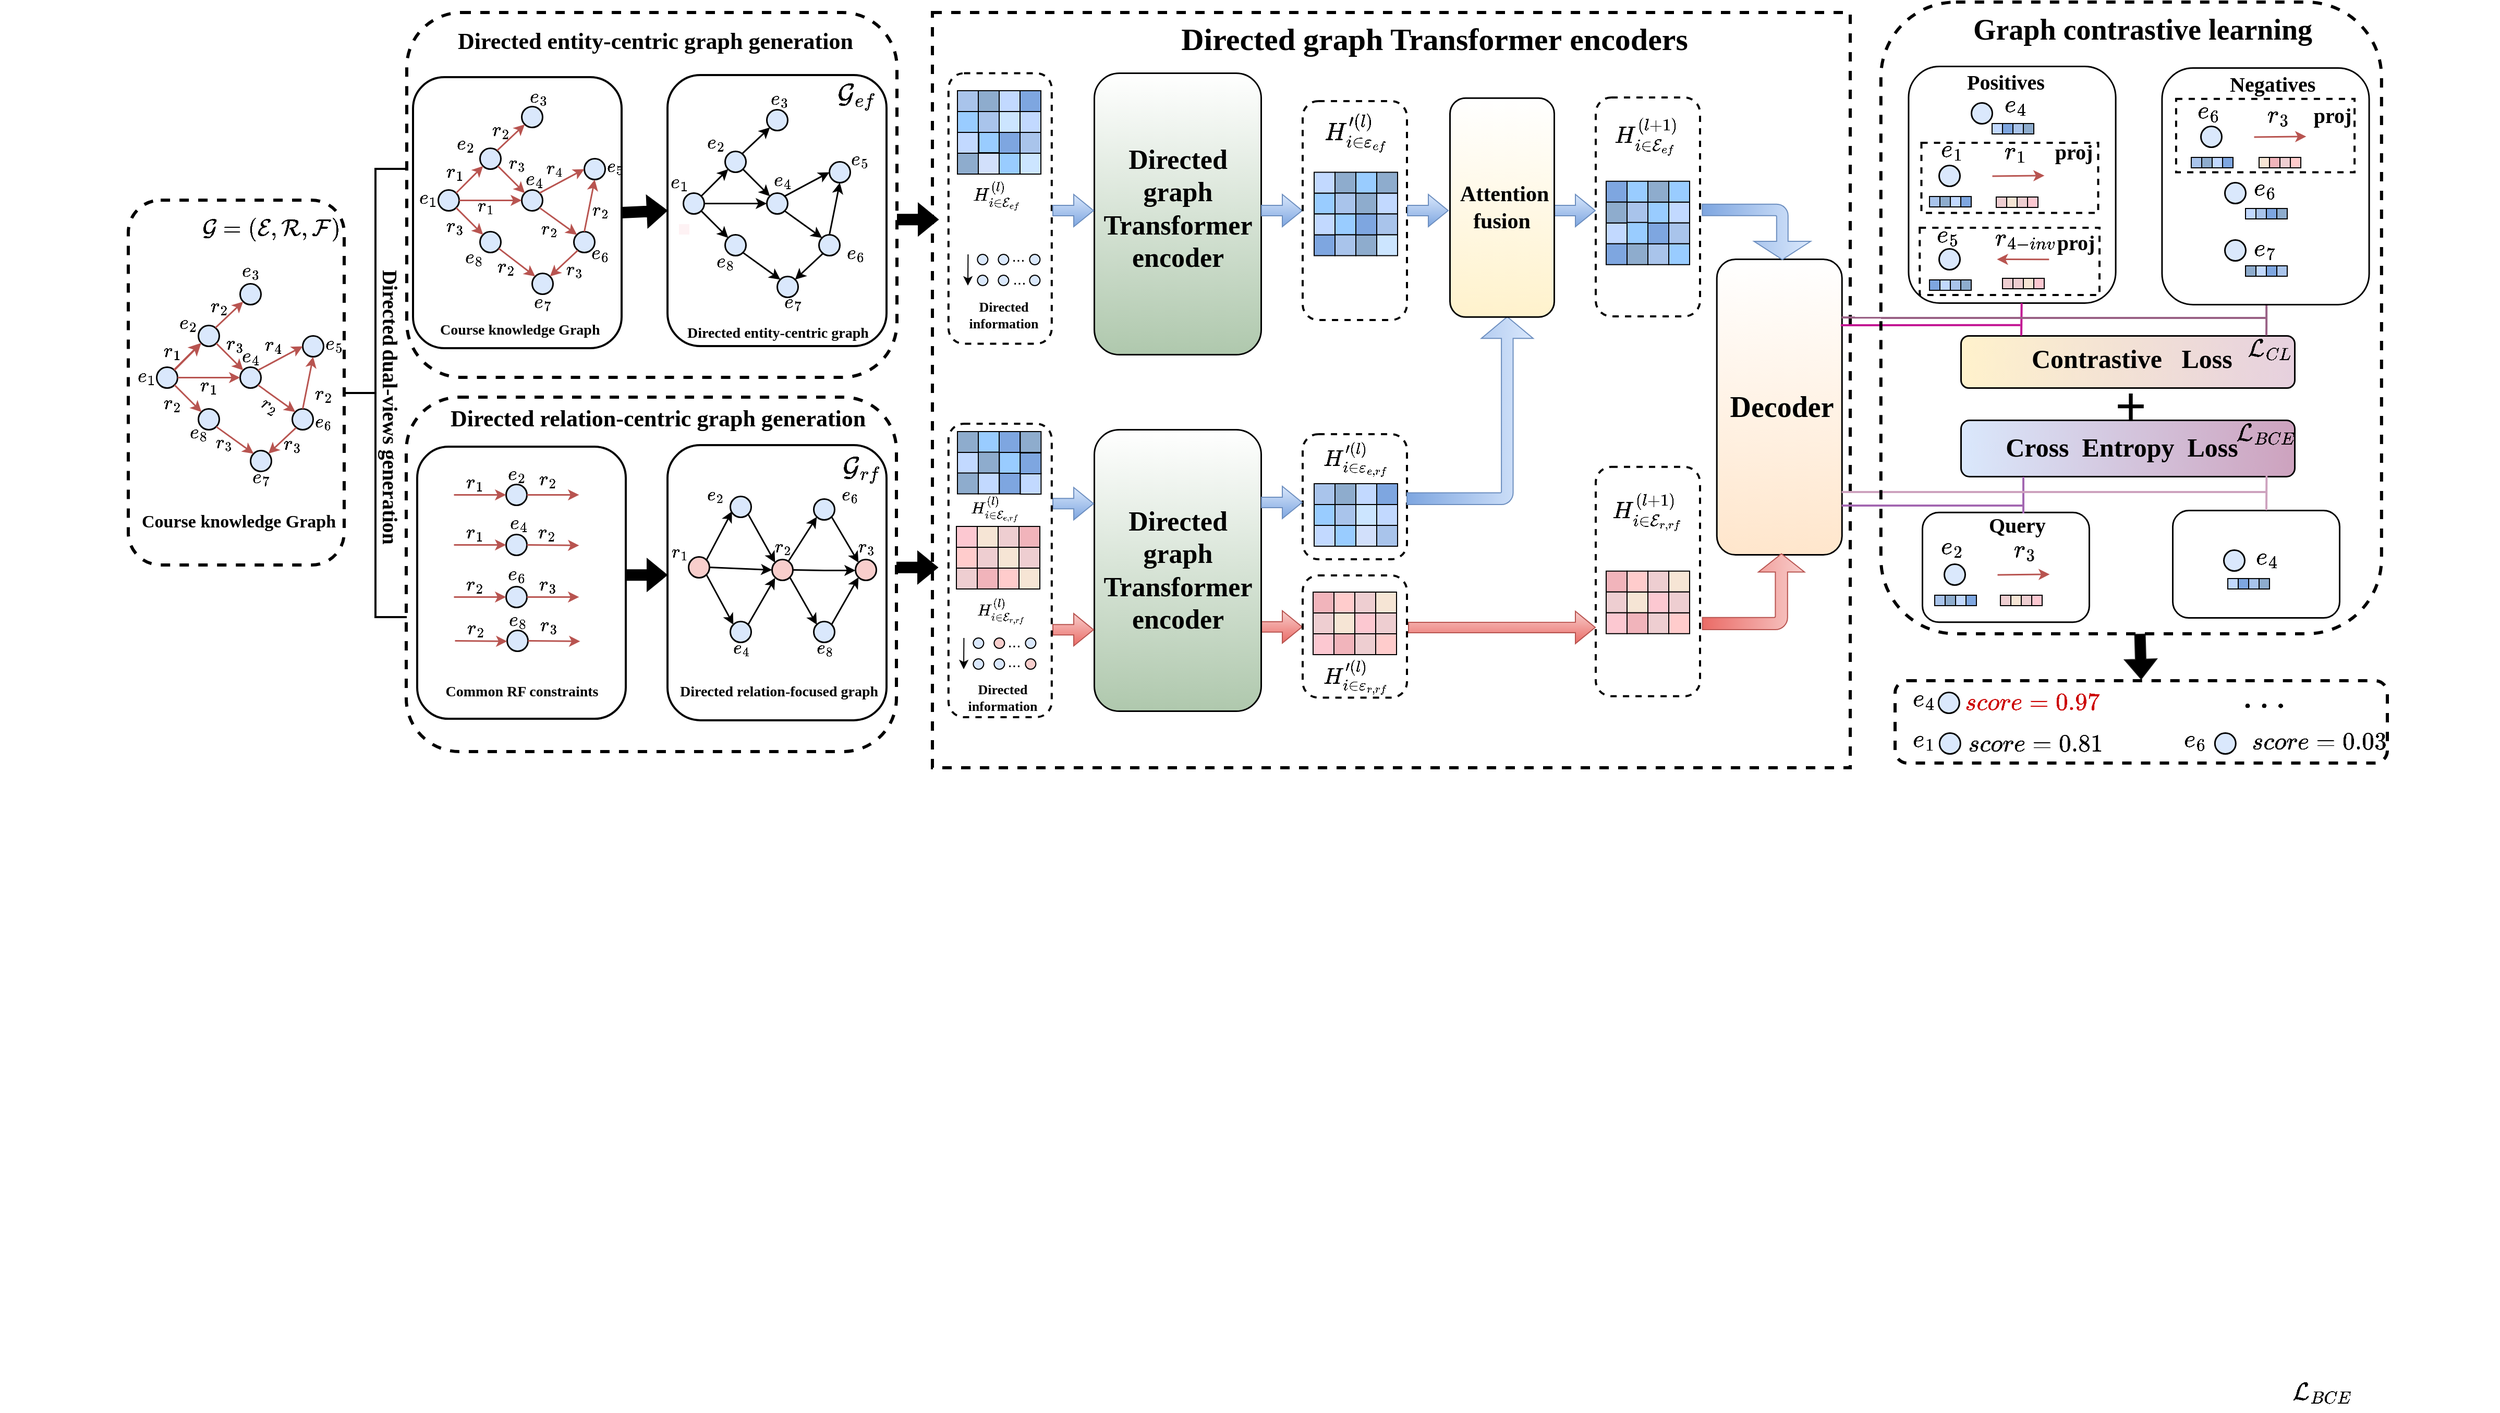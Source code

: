 <mxfile version="22.1.15" type="github">
  <diagram name="第 1 页" id="GzbF6Zn4fus2bF5cDDy5">
    <mxGraphModel dx="3450" dy="2005" grid="1" gridSize="10" guides="1" tooltips="1" connect="1" arrows="1" fold="1" page="1" pageScale="1" pageWidth="291" pageHeight="413" math="1" shadow="0">
      <root>
        <mxCell id="0" />
        <mxCell id="1" parent="0" />
        <mxCell id="PmzWxJaRAxmcPEzefq3b-1" value="&lt;div style=&quot;line-height: 0%;&quot;&gt;&lt;span style=&quot;background-color: initial;&quot;&gt;&lt;font style=&quot;font-size: 20px;&quot;&gt;$$e_{6}$$&lt;/font&gt;&lt;/span&gt;&lt;/div&gt;" style="text;html=1;align=right;verticalAlign=middle;resizable=0;points=[];autosize=1;strokeColor=none;fillColor=none;" vertex="1" parent="1">
          <mxGeometry x="1587" y="18.0" width="110" height="20" as="geometry" />
        </mxCell>
        <mxCell id="PmzWxJaRAxmcPEzefq3b-2" value="&lt;div style=&quot;line-height: 0%;&quot;&gt;&lt;span style=&quot;background-color: initial;&quot;&gt;&lt;font style=&quot;font-size: 20px;&quot;&gt;$$e_{1}$$&lt;/font&gt;&lt;/span&gt;&lt;/div&gt;" style="text;html=1;align=right;verticalAlign=middle;resizable=0;points=[];autosize=1;strokeColor=none;fillColor=none;" vertex="1" parent="1">
          <mxGeometry x="1341" y="55.0" width="110" height="20" as="geometry" />
        </mxCell>
        <mxCell id="PmzWxJaRAxmcPEzefq3b-3" value="&lt;div style=&quot;line-height: 0%;&quot;&gt;&lt;span style=&quot;background-color: initial;&quot;&gt;&lt;font style=&quot;font-size: 16px;&quot;&gt;$$r_{3}$$&lt;/font&gt;&lt;/span&gt;&lt;/div&gt;" style="text;html=1;align=right;verticalAlign=middle;resizable=0;points=[];autosize=1;strokeColor=none;fillColor=none;" vertex="1" parent="1">
          <mxGeometry x="12" y="475.5" width="90" height="10" as="geometry" />
        </mxCell>
        <mxCell id="PmzWxJaRAxmcPEzefq3b-4" value="&lt;div style=&quot;line-height: 0%;&quot;&gt;&lt;span style=&quot;background-color: initial;&quot;&gt;&lt;font style=&quot;font-size: 20px;&quot;&gt;$$e_{5}$$&lt;/font&gt;&lt;/span&gt;&lt;/div&gt;" style="text;html=1;align=right;verticalAlign=middle;resizable=0;points=[];autosize=1;strokeColor=none;fillColor=none;" vertex="1" parent="1">
          <mxGeometry x="1337" y="136.5" width="110" height="20" as="geometry" />
        </mxCell>
        <mxCell id="PmzWxJaRAxmcPEzefq3b-5" value="&lt;div style=&quot;line-height: 0%;&quot;&gt;&lt;span style=&quot;background-color: initial;&quot;&gt;&lt;font style=&quot;font-size: 20px;&quot;&gt;$$e_{2}$$&lt;/font&gt;&lt;/span&gt;&lt;/div&gt;" style="text;html=1;align=right;verticalAlign=middle;resizable=0;points=[];autosize=1;strokeColor=none;fillColor=none;" vertex="1" parent="1">
          <mxGeometry x="1341" y="436.27" width="110" height="20" as="geometry" />
        </mxCell>
        <mxCell id="PmzWxJaRAxmcPEzefq3b-6" value="" style="shape=flexArrow;endArrow=classic;html=1;rounded=0;fillColor=#000000;strokeColor=#1A1A1A;" edge="1" parent="1" source="PmzWxJaRAxmcPEzefq3b-280">
          <mxGeometry width="50" height="50" relative="1" as="geometry">
            <mxPoint x="1610" y="536.0" as="sourcePoint" />
            <mxPoint x="1620" y="570" as="targetPoint" />
          </mxGeometry>
        </mxCell>
        <mxCell id="PmzWxJaRAxmcPEzefq3b-7" value="&lt;font style=&quot;font-size: 13px;&quot; face=&quot;Times New Roman&quot;&gt;&lt;b&gt;Directed &lt;br&gt;information&lt;/b&gt;&lt;/font&gt;" style="text;html=1;align=center;verticalAlign=middle;resizable=0;points=[];autosize=1;strokeColor=none;fillColor=none;" vertex="1" parent="1">
          <mxGeometry x="483" y="567.0" width="90" height="40" as="geometry" />
        </mxCell>
        <mxCell id="PmzWxJaRAxmcPEzefq3b-8" value="&lt;div style=&quot;line-height: 0%;&quot;&gt;&lt;font style=&quot;font-size: 17px;&quot; face=&quot;Times New Roman&quot;&gt;$$H_{i \in \mathcal{E}_{e f}}^{(l)}$$&lt;/font&gt;&lt;br&gt;&lt;/div&gt;" style="text;html=1;align=right;verticalAlign=middle;resizable=0;points=[];autosize=1;strokeColor=none;fillColor=none;" vertex="1" parent="1">
          <mxGeometry x="256.18" y="103.0" width="290" height="10" as="geometry" />
        </mxCell>
        <mxCell id="PmzWxJaRAxmcPEzefq3b-9" value="&lt;div style=&quot;line-height: 0%;&quot;&gt;&lt;font style=&quot;font-size: 15px;&quot; face=&quot;Times New Roman&quot;&gt;&lt;b&gt;$$H_{i \in \mathcal{E}_{e,rf}}^{(l)}$$&lt;/b&gt;&lt;/font&gt;&lt;br&gt;&lt;/div&gt;" style="text;html=1;align=right;verticalAlign=middle;resizable=0;points=[];autosize=1;strokeColor=none;fillColor=none;" vertex="1" parent="1">
          <mxGeometry x="274.86" y="403.0" width="270" height="10" as="geometry" />
        </mxCell>
        <mxCell id="PmzWxJaRAxmcPEzefq3b-10" value="&lt;div style=&quot;line-height: 0%;&quot;&gt;&lt;font style=&quot;font-size: 22px;&quot; face=&quot;Times New Roman&quot;&gt;$$H_{i \in \mathcal{E}_{r,rf}}^{(l+1)}$$&lt;/font&gt;&lt;br&gt;&lt;/div&gt;" style="text;html=1;align=right;verticalAlign=middle;resizable=0;points=[];autosize=1;strokeColor=none;fillColor=none;" vertex="1" parent="1">
          <mxGeometry x="781" y="402" width="400" height="20" as="geometry" />
        </mxCell>
        <mxCell id="PmzWxJaRAxmcPEzefq3b-11" value="&lt;div style=&quot;line-height: 0%;&quot;&gt;&lt;span style=&quot;background-color: initial;&quot;&gt;&lt;font style=&quot;font-size: 16px;&quot;&gt;$$e_{8}$$&lt;/font&gt;&lt;/span&gt;&lt;/div&gt;" style="text;html=1;align=right;verticalAlign=middle;resizable=0;points=[];autosize=1;strokeColor=none;fillColor=none;" vertex="1" parent="1">
          <mxGeometry x="172" y="165.5" width="100" height="10" as="geometry" />
        </mxCell>
        <mxCell id="PmzWxJaRAxmcPEzefq3b-12" value="&lt;div style=&quot;line-height: 0%;&quot;&gt;&lt;span style=&quot;background-color: initial;&quot;&gt;&lt;font style=&quot;font-size: 16px;&quot;&gt;$$e_{2}$$&lt;/font&gt;&lt;/span&gt;&lt;/div&gt;" style="text;html=1;align=right;verticalAlign=middle;resizable=0;points=[];autosize=1;strokeColor=none;fillColor=none;" vertex="1" parent="1">
          <mxGeometry x="163" y="52.0" width="100" height="10" as="geometry" />
        </mxCell>
        <mxCell id="PmzWxJaRAxmcPEzefq3b-13" value="&lt;div style=&quot;line-height: 0%;&quot;&gt;&lt;span style=&quot;background-color: initial;&quot;&gt;&lt;font style=&quot;font-size: 16px;&quot;&gt;$$e_{1}$$&lt;/font&gt;&lt;/span&gt;&lt;/div&gt;" style="text;html=1;align=right;verticalAlign=middle;resizable=0;points=[];autosize=1;strokeColor=none;fillColor=none;" vertex="1" parent="1">
          <mxGeometry x="128" y="90.0" width="100" height="10" as="geometry" />
        </mxCell>
        <mxCell id="PmzWxJaRAxmcPEzefq3b-14" value="&lt;div style=&quot;line-height: 0%;&quot;&gt;&lt;span style=&quot;background-color: initial;&quot;&gt;&lt;font style=&quot;font-size: 16px;&quot;&gt;$$e_{6}$$&lt;/font&gt;&lt;/span&gt;&lt;/div&gt;" style="text;html=1;align=left;verticalAlign=middle;resizable=0;points=[];autosize=1;strokeColor=none;fillColor=none;" vertex="1" parent="1">
          <mxGeometry x="376.5" y="158.0" width="100" height="10" as="geometry" />
        </mxCell>
        <mxCell id="PmzWxJaRAxmcPEzefq3b-15" value="&lt;div style=&quot;line-height: 0%;&quot;&gt;&lt;span style=&quot;background-color: initial;&quot;&gt;&lt;font style=&quot;font-size: 16px;&quot;&gt;$$e_{5}$$&lt;/font&gt;&lt;/span&gt;&lt;/div&gt;" style="text;html=1;align=left;verticalAlign=middle;resizable=0;points=[];autosize=1;strokeColor=none;fillColor=none;" vertex="1" parent="1">
          <mxGeometry x="381" y="68.0" width="100" height="10" as="geometry" />
        </mxCell>
        <mxCell id="PmzWxJaRAxmcPEzefq3b-16" value="&lt;div style=&quot;line-height: 0%;&quot;&gt;&lt;span style=&quot;background-color: initial;&quot;&gt;&lt;font style=&quot;font-size: 15px;&quot;&gt;$$e_{2}$$&lt;/font&gt;&lt;/span&gt;&lt;/div&gt;" style="text;html=1;align=right;verticalAlign=middle;resizable=0;points=[];autosize=1;strokeColor=none;fillColor=none;" vertex="1" parent="1">
          <mxGeometry x="172" y="389.5" width="90" height="10" as="geometry" />
        </mxCell>
        <mxCell id="PmzWxJaRAxmcPEzefq3b-17" value="&lt;div style=&quot;line-height: 0%;&quot;&gt;&lt;span style=&quot;background-color: initial;&quot;&gt;&lt;font style=&quot;font-size: 15px;&quot;&gt;$$e_{4}$$&lt;/font&gt;&lt;/span&gt;&lt;/div&gt;" style="text;html=1;align=right;verticalAlign=middle;resizable=0;points=[];autosize=1;strokeColor=none;fillColor=none;" vertex="1" parent="1">
          <mxGeometry x="196.5" y="536.5" width="90" height="10" as="geometry" />
        </mxCell>
        <mxCell id="PmzWxJaRAxmcPEzefq3b-18" value="" style="rounded=1;whiteSpace=wrap;html=1;fillColor=#FFFFFF;strokeColor=#000000;strokeWidth=1.5;gradientColor=#FFE6CC;" vertex="1" parent="1">
          <mxGeometry x="1212.86" y="166.5" width="120" height="283.5" as="geometry" />
        </mxCell>
        <mxCell id="PmzWxJaRAxmcPEzefq3b-19" value="" style="shape=flexArrow;endArrow=classic;html=1;rounded=0;fillColor=#000000;strokeColor=#000000;" edge="1" parent="1">
          <mxGeometry width="50" height="50" relative="1" as="geometry">
            <mxPoint x="426.5" y="462.39" as="sourcePoint" />
            <mxPoint x="466.5" y="462.39" as="targetPoint" />
          </mxGeometry>
        </mxCell>
        <mxCell id="PmzWxJaRAxmcPEzefq3b-20" value="" style="shape=flexArrow;endArrow=classic;html=1;rounded=0;fillColor=#000000;" edge="1" parent="1">
          <mxGeometry width="50" height="50" relative="1" as="geometry">
            <mxPoint x="167" y="469.57" as="sourcePoint" />
            <mxPoint x="207" y="469.57" as="targetPoint" />
          </mxGeometry>
        </mxCell>
        <mxCell id="PmzWxJaRAxmcPEzefq3b-21" value="" style="ellipse;whiteSpace=wrap;html=1;aspect=fixed;fillColor=#f8cecc;strokeColor=#000000;rounded=1;shadow=0;strokeWidth=1.5;" vertex="1" parent="1">
          <mxGeometry x="307" y="454.5" width="20" height="20" as="geometry" />
        </mxCell>
        <mxCell id="PmzWxJaRAxmcPEzefq3b-22" value="" style="ellipse;whiteSpace=wrap;html=1;aspect=fixed;fillColor=#dae8fc;strokeColor=#000000;rounded=1;shadow=0;strokeWidth=1.5;" vertex="1" parent="1">
          <mxGeometry x="267" y="394.0" width="20" height="20" as="geometry" />
        </mxCell>
        <mxCell id="PmzWxJaRAxmcPEzefq3b-23" value="" style="ellipse;whiteSpace=wrap;html=1;aspect=fixed;fillColor=#f8cecc;strokeColor=#000000;rounded=1;shadow=0;strokeWidth=1.5;" vertex="1" parent="1">
          <mxGeometry x="227" y="452.0" width="20" height="20" as="geometry" />
        </mxCell>
        <mxCell id="PmzWxJaRAxmcPEzefq3b-24" value="" style="ellipse;whiteSpace=wrap;html=1;aspect=fixed;fillColor=#dae8fc;strokeColor=#000000;rounded=1;shadow=0;strokeWidth=1.5;" vertex="1" parent="1">
          <mxGeometry x="347" y="396.5" width="20" height="20" as="geometry" />
        </mxCell>
        <mxCell id="PmzWxJaRAxmcPEzefq3b-25" value="" style="ellipse;whiteSpace=wrap;html=1;aspect=fixed;fillColor=#f8cecc;strokeColor=#000000;rounded=1;shadow=0;strokeWidth=1.5;" vertex="1" parent="1">
          <mxGeometry x="387" y="454.5" width="20" height="20" as="geometry" />
        </mxCell>
        <mxCell id="PmzWxJaRAxmcPEzefq3b-26" value="" style="ellipse;whiteSpace=wrap;html=1;aspect=fixed;fillColor=#dae8fc;strokeColor=#000000;rounded=1;shadow=0;strokeWidth=1.5;" vertex="1" parent="1">
          <mxGeometry x="267" y="514.0" width="20" height="20" as="geometry" />
        </mxCell>
        <mxCell id="PmzWxJaRAxmcPEzefq3b-27" value="" style="ellipse;whiteSpace=wrap;html=1;aspect=fixed;fillColor=#dae8fc;strokeColor=#000000;rounded=1;shadow=0;strokeWidth=1.5;" vertex="1" parent="1">
          <mxGeometry x="347" y="514.0" width="20" height="20" as="geometry" />
        </mxCell>
        <mxCell id="PmzWxJaRAxmcPEzefq3b-28" value="" style="endArrow=classic;html=1;rounded=0;exitX=1;exitY=0;exitDx=0;exitDy=0;entryX=0.081;entryY=0.714;entryDx=0;entryDy=0;entryPerimeter=0;strokeWidth=1.5;" edge="1" source="PmzWxJaRAxmcPEzefq3b-23" target="PmzWxJaRAxmcPEzefq3b-22" parent="1">
          <mxGeometry width="50" height="50" relative="1" as="geometry">
            <mxPoint x="217" y="459.0" as="sourcePoint" />
            <mxPoint x="267" y="409.0" as="targetPoint" />
          </mxGeometry>
        </mxCell>
        <mxCell id="PmzWxJaRAxmcPEzefq3b-29" value="" style="endArrow=classic;html=1;rounded=0;exitX=1;exitY=1;exitDx=0;exitDy=0;entryX=0;entryY=0;entryDx=0;entryDy=0;strokeWidth=1.5;" edge="1" source="PmzWxJaRAxmcPEzefq3b-22" target="PmzWxJaRAxmcPEzefq3b-21" parent="1">
          <mxGeometry width="50" height="50" relative="1" as="geometry">
            <mxPoint x="497" y="354.0" as="sourcePoint" />
            <mxPoint x="522" y="307.0" as="targetPoint" />
          </mxGeometry>
        </mxCell>
        <mxCell id="PmzWxJaRAxmcPEzefq3b-30" value="" style="endArrow=classic;html=1;rounded=0;exitX=0.779;exitY=0.093;exitDx=0;exitDy=0;exitPerimeter=0;entryX=0;entryY=1;entryDx=0;entryDy=0;strokeWidth=1.5;" edge="1" source="PmzWxJaRAxmcPEzefq3b-21" target="PmzWxJaRAxmcPEzefq3b-24" parent="1">
          <mxGeometry width="50" height="50" relative="1" as="geometry">
            <mxPoint x="322" y="457.0" as="sourcePoint" />
            <mxPoint x="347" y="420.0" as="targetPoint" />
          </mxGeometry>
        </mxCell>
        <mxCell id="PmzWxJaRAxmcPEzefq3b-31" value="" style="endArrow=classic;html=1;rounded=0;exitX=1;exitY=1;exitDx=0;exitDy=0;entryX=0;entryY=0;entryDx=0;entryDy=0;strokeWidth=1.5;" edge="1" source="PmzWxJaRAxmcPEzefq3b-24" target="PmzWxJaRAxmcPEzefq3b-25" parent="1">
          <mxGeometry width="50" height="50" relative="1" as="geometry">
            <mxPoint x="364.071" y="416.501" as="sourcePoint" />
            <mxPoint x="387" y="456.93" as="targetPoint" />
          </mxGeometry>
        </mxCell>
        <mxCell id="PmzWxJaRAxmcPEzefq3b-32" value="" style="endArrow=classic;html=1;rounded=0;entryX=0;entryY=0.5;entryDx=0;entryDy=0;exitX=1;exitY=0.5;exitDx=0;exitDy=0;strokeWidth=1.5;" edge="1" source="PmzWxJaRAxmcPEzefq3b-23" target="PmzWxJaRAxmcPEzefq3b-21" parent="1">
          <mxGeometry width="50" height="50" relative="1" as="geometry">
            <mxPoint x="157" y="504.0" as="sourcePoint" />
            <mxPoint x="207" y="454.0" as="targetPoint" />
          </mxGeometry>
        </mxCell>
        <mxCell id="PmzWxJaRAxmcPEzefq3b-33" value="" style="endArrow=classic;html=1;rounded=0;exitX=1;exitY=0.5;exitDx=0;exitDy=0;strokeWidth=1.5;" edge="1" source="PmzWxJaRAxmcPEzefq3b-21" parent="1">
          <mxGeometry width="50" height="50" relative="1" as="geometry">
            <mxPoint x="567" y="484.0" as="sourcePoint" />
            <mxPoint x="387" y="465.0" as="targetPoint" />
            <Array as="points">
              <mxPoint x="357" y="465.0" />
            </Array>
          </mxGeometry>
        </mxCell>
        <mxCell id="PmzWxJaRAxmcPEzefq3b-34" value="" style="endArrow=classic;html=1;rounded=0;entryX=0;entryY=0;entryDx=0;entryDy=0;exitX=1;exitY=1;exitDx=0;exitDy=0;strokeWidth=1.5;" edge="1" source="PmzWxJaRAxmcPEzefq3b-23" target="PmzWxJaRAxmcPEzefq3b-26" parent="1">
          <mxGeometry width="50" height="50" relative="1" as="geometry">
            <mxPoint x="357" y="664.0" as="sourcePoint" />
            <mxPoint x="407" y="664.0" as="targetPoint" />
          </mxGeometry>
        </mxCell>
        <mxCell id="PmzWxJaRAxmcPEzefq3b-35" value="" style="endArrow=classic;html=1;rounded=0;entryX=0.5;entryY=1;entryDx=0;entryDy=0;exitX=1;exitY=0;exitDx=0;exitDy=0;strokeWidth=1.5;" edge="1" source="PmzWxJaRAxmcPEzefq3b-26" parent="1">
          <mxGeometry width="50" height="50" relative="1" as="geometry">
            <mxPoint x="277.001" y="514.499" as="sourcePoint" />
            <mxPoint x="309.93" y="472.07" as="targetPoint" />
          </mxGeometry>
        </mxCell>
        <mxCell id="PmzWxJaRAxmcPEzefq3b-36" value="" style="endArrow=classic;html=1;rounded=0;entryX=0;entryY=0;entryDx=0;entryDy=0;exitX=1;exitY=1;exitDx=0;exitDy=0;strokeWidth=1.5;" edge="1" source="PmzWxJaRAxmcPEzefq3b-21" target="PmzWxJaRAxmcPEzefq3b-27" parent="1">
          <mxGeometry width="50" height="50" relative="1" as="geometry">
            <mxPoint x="347" y="514.5" as="sourcePoint" />
            <mxPoint x="397" y="514.5" as="targetPoint" />
          </mxGeometry>
        </mxCell>
        <mxCell id="PmzWxJaRAxmcPEzefq3b-37" value="" style="endArrow=classic;html=1;rounded=0;exitX=1;exitY=0;exitDx=0;exitDy=0;entryX=0;entryY=1;entryDx=0;entryDy=0;strokeWidth=1.5;" edge="1" source="PmzWxJaRAxmcPEzefq3b-27" target="PmzWxJaRAxmcPEzefq3b-25" parent="1">
          <mxGeometry width="50" height="50" relative="1" as="geometry">
            <mxPoint x="457" y="554.0" as="sourcePoint" />
            <mxPoint x="391" y="477.0" as="targetPoint" />
          </mxGeometry>
        </mxCell>
        <mxCell id="PmzWxJaRAxmcPEzefq3b-38" value="&lt;div style=&quot;line-height: 0%;&quot;&gt;&lt;span style=&quot;background-color: initial;&quot;&gt;&lt;font style=&quot;font-size: 15px;&quot;&gt;$$e_{8}$$&lt;/font&gt;&lt;/span&gt;&lt;/div&gt;" style="text;html=1;align=right;verticalAlign=middle;resizable=0;points=[];autosize=1;strokeColor=none;fillColor=none;" vertex="1" parent="1">
          <mxGeometry x="277" y="536.5" width="90" height="10" as="geometry" />
        </mxCell>
        <mxCell id="PmzWxJaRAxmcPEzefq3b-39" value="&lt;div style=&quot;line-height: 10%;&quot;&gt;&lt;span style=&quot;background-color: initial;&quot;&gt;&lt;font style=&quot;font-size: 15px;&quot;&gt;$$r_{2}$$&lt;/font&gt;&lt;/span&gt;&lt;/div&gt;" style="text;html=1;align=right;verticalAlign=middle;resizable=0;points=[];autosize=1;strokeColor=none;fillColor=none;" vertex="1" parent="1">
          <mxGeometry x="237" y="434.5" width="90" height="20" as="geometry" />
        </mxCell>
        <mxCell id="PmzWxJaRAxmcPEzefq3b-40" value="&lt;div style=&quot;line-height: 10%;&quot;&gt;&lt;span style=&quot;background-color: initial;&quot;&gt;&lt;font style=&quot;font-size: 15px;&quot;&gt;$$r_{3}$$&lt;/font&gt;&lt;/span&gt;&lt;/div&gt;" style="text;html=1;align=right;verticalAlign=middle;resizable=0;points=[];autosize=1;strokeColor=none;fillColor=none;" vertex="1" parent="1">
          <mxGeometry x="317" y="434.5" width="90" height="20" as="geometry" />
        </mxCell>
        <mxCell id="PmzWxJaRAxmcPEzefq3b-41" value="&lt;div style=&quot;line-height: 0%;&quot;&gt;&lt;span style=&quot;background-color: initial;&quot;&gt;&lt;font style=&quot;font-size: 15px;&quot;&gt;$$e_{6}$$&lt;/font&gt;&lt;/span&gt;&lt;/div&gt;" style="text;html=1;align=right;verticalAlign=middle;resizable=0;points=[];autosize=1;strokeColor=none;fillColor=none;" vertex="1" parent="1">
          <mxGeometry x="301" y="390.0" width="90" height="10" as="geometry" />
        </mxCell>
        <mxCell id="PmzWxJaRAxmcPEzefq3b-42" value="&lt;div style=&quot;line-height: 10%;&quot;&gt;&lt;span style=&quot;background-color: initial;&quot;&gt;&lt;font style=&quot;font-size: 15px;&quot;&gt;$$r_{1}$$&lt;/font&gt;&lt;/span&gt;&lt;/div&gt;" style="text;html=1;align=right;verticalAlign=middle;resizable=0;points=[];autosize=1;strokeColor=none;fillColor=none;" vertex="1" parent="1">
          <mxGeometry x="138" y="440.0" width="90" height="20" as="geometry" />
        </mxCell>
        <mxCell id="PmzWxJaRAxmcPEzefq3b-43" value="" style="shape=flexArrow;endArrow=classic;html=1;rounded=0;fillColor=#000000;exitX=1;exitY=0.5;exitDx=0;exitDy=0;" edge="1" parent="1" source="PmzWxJaRAxmcPEzefq3b-150">
          <mxGeometry width="50" height="50" relative="1" as="geometry">
            <mxPoint x="160" y="120" as="sourcePoint" />
            <mxPoint x="207" y="120.0" as="targetPoint" />
          </mxGeometry>
        </mxCell>
        <mxCell id="PmzWxJaRAxmcPEzefq3b-44" value="" style="whiteSpace=wrap;html=1;aspect=fixed;fillColor=#fef2f4;strokeColor=none;" vertex="1" parent="1">
          <mxGeometry x="218" y="133.0" width="10" height="10" as="geometry" />
        </mxCell>
        <mxCell id="PmzWxJaRAxmcPEzefq3b-45" value="" style="endArrow=classic;html=1;rounded=1;entryX=0.5;entryY=1;entryDx=0;entryDy=0;exitX=0.5;exitY=0;exitDx=0;exitDy=0;shadow=0;strokeWidth=1.5;" edge="1" source="PmzWxJaRAxmcPEzefq3b-51" target="PmzWxJaRAxmcPEzefq3b-46" parent="1">
          <mxGeometry width="50" height="50" relative="1" as="geometry">
            <mxPoint x="352" y="143.0" as="sourcePoint" />
            <mxPoint x="402" y="93.0" as="targetPoint" />
            <Array as="points" />
          </mxGeometry>
        </mxCell>
        <mxCell id="PmzWxJaRAxmcPEzefq3b-46" value="" style="ellipse;whiteSpace=wrap;html=1;aspect=fixed;fillColor=#dae8fc;strokeColor=#000000;rounded=1;shadow=0;strokeWidth=1.5;" vertex="1" parent="1">
          <mxGeometry x="362" y="73.0" width="20" height="20" as="geometry" />
        </mxCell>
        <mxCell id="PmzWxJaRAxmcPEzefq3b-47" value="" style="ellipse;whiteSpace=wrap;html=1;aspect=fixed;fillColor=#dae8fc;strokeColor=#000000;rounded=1;shadow=0;strokeWidth=1.5;" vertex="1" parent="1">
          <mxGeometry x="302" y="103.0" width="20" height="20" as="geometry" />
        </mxCell>
        <mxCell id="PmzWxJaRAxmcPEzefq3b-48" value="" style="ellipse;whiteSpace=wrap;html=1;aspect=fixed;fillColor=#dae8fc;strokeColor=#000000;rounded=1;shadow=0;strokeWidth=1.5;" vertex="1" parent="1">
          <mxGeometry x="262" y="63.0" width="20" height="20" as="geometry" />
        </mxCell>
        <mxCell id="PmzWxJaRAxmcPEzefq3b-49" value="" style="ellipse;whiteSpace=wrap;html=1;aspect=fixed;fillColor=#dae8fc;strokeColor=#000000;rounded=1;shadow=0;strokeWidth=1.5;" vertex="1" parent="1">
          <mxGeometry x="262" y="143.0" width="20" height="20" as="geometry" />
        </mxCell>
        <mxCell id="PmzWxJaRAxmcPEzefq3b-50" value="" style="ellipse;whiteSpace=wrap;html=1;aspect=fixed;fillColor=#dae8fc;strokeColor=#000000;rounded=1;strokeWidth=1.5;" vertex="1" parent="1">
          <mxGeometry x="222" y="103.0" width="20" height="20" as="geometry" />
        </mxCell>
        <mxCell id="PmzWxJaRAxmcPEzefq3b-51" value="" style="ellipse;whiteSpace=wrap;html=1;aspect=fixed;fillColor=#dae8fc;strokeColor=#000000;rounded=1;shadow=0;strokeWidth=1.5;" vertex="1" parent="1">
          <mxGeometry x="352" y="143.0" width="20" height="20" as="geometry" />
        </mxCell>
        <mxCell id="PmzWxJaRAxmcPEzefq3b-52" value="" style="endArrow=classic;html=1;rounded=1;shadow=0;strokeWidth=1.5;" edge="1" parent="1">
          <mxGeometry width="50" height="50" relative="1" as="geometry">
            <mxPoint x="239" y="106.0" as="sourcePoint" />
            <mxPoint x="265" y="80.0" as="targetPoint" />
          </mxGeometry>
        </mxCell>
        <mxCell id="PmzWxJaRAxmcPEzefq3b-53" value="" style="endArrow=classic;html=1;rounded=1;exitX=1;exitY=1;exitDx=0;exitDy=0;entryX=0;entryY=0;entryDx=0;entryDy=0;shadow=0;strokeWidth=1.5;" edge="1" source="PmzWxJaRAxmcPEzefq3b-48" target="PmzWxJaRAxmcPEzefq3b-47" parent="1">
          <mxGeometry width="50" height="50" relative="1" as="geometry">
            <mxPoint x="282" y="83.0" as="sourcePoint" />
            <mxPoint x="302" y="103.0" as="targetPoint" />
          </mxGeometry>
        </mxCell>
        <mxCell id="PmzWxJaRAxmcPEzefq3b-54" value="" style="endArrow=classic;html=1;rounded=1;exitX=1;exitY=1;exitDx=0;exitDy=0;entryX=0;entryY=0;entryDx=0;entryDy=0;shadow=0;strokeWidth=1.5;" edge="1" source="PmzWxJaRAxmcPEzefq3b-50" target="PmzWxJaRAxmcPEzefq3b-49" parent="1">
          <mxGeometry width="50" height="50" relative="1" as="geometry">
            <mxPoint x="244.929" y="155.929" as="sourcePoint" />
            <mxPoint x="242" y="123.0" as="targetPoint" />
          </mxGeometry>
        </mxCell>
        <mxCell id="PmzWxJaRAxmcPEzefq3b-55" value="" style="endArrow=classic;html=1;rounded=1;entryX=0;entryY=0.5;entryDx=0;entryDy=0;shadow=0;strokeWidth=1.5;" edge="1" target="PmzWxJaRAxmcPEzefq3b-47" parent="1">
          <mxGeometry width="50" height="50" relative="1" as="geometry">
            <mxPoint x="242" y="113.0" as="sourcePoint" />
            <mxPoint x="292" y="103.0" as="targetPoint" />
          </mxGeometry>
        </mxCell>
        <mxCell id="PmzWxJaRAxmcPEzefq3b-56" value="" style="endArrow=classic;html=1;rounded=1;entryX=0;entryY=0;entryDx=0;entryDy=0;exitX=1;exitY=1;exitDx=0;exitDy=0;shadow=0;strokeWidth=1.5;" edge="1" source="PmzWxJaRAxmcPEzefq3b-47" target="PmzWxJaRAxmcPEzefq3b-51" parent="1">
          <mxGeometry width="50" height="50" relative="1" as="geometry">
            <mxPoint x="322" y="123.0" as="sourcePoint" />
            <mxPoint x="372" y="73.0" as="targetPoint" />
          </mxGeometry>
        </mxCell>
        <mxCell id="PmzWxJaRAxmcPEzefq3b-57" value="" style="ellipse;whiteSpace=wrap;html=1;aspect=fixed;fillColor=#dae8fc;strokeColor=#000000;rounded=1;shadow=0;strokeWidth=1.5;" vertex="1" parent="1">
          <mxGeometry x="312" y="183.0" width="20" height="20" as="geometry" />
        </mxCell>
        <mxCell id="PmzWxJaRAxmcPEzefq3b-58" value="" style="endArrow=classic;html=1;rounded=1;exitX=1;exitY=1;exitDx=0;exitDy=0;shadow=0;entryX=0;entryY=0;entryDx=0;entryDy=0;strokeWidth=1.5;" edge="1" source="PmzWxJaRAxmcPEzefq3b-49" target="PmzWxJaRAxmcPEzefq3b-57" parent="1">
          <mxGeometry width="50" height="50" relative="1" as="geometry">
            <mxPoint x="308.62" y="187.08" as="sourcePoint" />
            <mxPoint x="319" y="156.0" as="targetPoint" />
          </mxGeometry>
        </mxCell>
        <mxCell id="PmzWxJaRAxmcPEzefq3b-59" value="" style="ellipse;whiteSpace=wrap;html=1;aspect=fixed;fillColor=#dae8fc;strokeColor=#000000;rounded=1;shadow=0;strokeWidth=1.5;" vertex="1" parent="1">
          <mxGeometry x="302" y="23.0" width="20" height="20" as="geometry" />
        </mxCell>
        <mxCell id="PmzWxJaRAxmcPEzefq3b-60" value="" style="endArrow=classic;html=1;rounded=1;exitX=0.817;exitY=0.111;exitDx=0;exitDy=0;exitPerimeter=0;shadow=0;strokeWidth=1.5;" edge="1" source="PmzWxJaRAxmcPEzefq3b-48" parent="1">
          <mxGeometry width="50" height="50" relative="1" as="geometry">
            <mxPoint x="276" y="63.0" as="sourcePoint" />
            <mxPoint x="305" y="40.0" as="targetPoint" />
          </mxGeometry>
        </mxCell>
        <mxCell id="PmzWxJaRAxmcPEzefq3b-61" value="" style="endArrow=classic;html=1;rounded=1;exitX=1;exitY=0;exitDx=0;exitDy=0;entryX=0;entryY=0.5;entryDx=0;entryDy=0;strokeWidth=1.5;" edge="1" source="PmzWxJaRAxmcPEzefq3b-47" target="PmzWxJaRAxmcPEzefq3b-46" parent="1">
          <mxGeometry width="50" height="50" relative="1" as="geometry">
            <mxPoint x="422" y="113.0" as="sourcePoint" />
            <mxPoint x="472" y="63.0" as="targetPoint" />
          </mxGeometry>
        </mxCell>
        <mxCell id="PmzWxJaRAxmcPEzefq3b-62" value="" style="endArrow=classic;html=1;rounded=0;exitX=0.188;exitY=0.895;exitDx=0;exitDy=0;exitPerimeter=0;strokeWidth=1.5;" edge="1" source="PmzWxJaRAxmcPEzefq3b-51" parent="1">
          <mxGeometry width="50" height="50" relative="1" as="geometry">
            <mxPoint x="262" y="223.0" as="sourcePoint" />
            <mxPoint x="329" y="186.0" as="targetPoint" />
          </mxGeometry>
        </mxCell>
        <mxCell id="PmzWxJaRAxmcPEzefq3b-63" value="&lt;div style=&quot;line-height: 2%;&quot;&gt;&lt;span style=&quot;background-color: initial;&quot;&gt;&lt;font style=&quot;font-size: 16px;&quot;&gt;$$e_{3}$$&lt;/font&gt;&lt;/span&gt;&lt;/div&gt;" style="text;html=1;align=right;verticalAlign=middle;resizable=0;points=[];autosize=1;strokeColor=none;fillColor=none;" vertex="1" parent="1">
          <mxGeometry x="224" y="10.0" width="100" height="10" as="geometry" />
        </mxCell>
        <mxCell id="PmzWxJaRAxmcPEzefq3b-64" value="&lt;div style=&quot;line-height: 0%;&quot;&gt;&lt;span style=&quot;background-color: initial;&quot;&gt;&lt;font style=&quot;font-size: 16px;&quot;&gt;$$e_{4}$$&lt;/font&gt;&lt;/span&gt;&lt;/div&gt;" style="text;html=1;align=left;verticalAlign=middle;resizable=0;points=[];autosize=1;strokeColor=none;fillColor=none;" vertex="1" parent="1">
          <mxGeometry x="307" y="88.25" width="100" height="10" as="geometry" />
        </mxCell>
        <mxCell id="PmzWxJaRAxmcPEzefq3b-65" value="&lt;div style=&quot;line-height: 0%;&quot;&gt;&lt;br&gt;&lt;/div&gt;" style="text;html=1;align=right;verticalAlign=middle;resizable=0;points=[];autosize=1;strokeColor=none;fillColor=none;" vertex="1" parent="1">
          <mxGeometry x="272" y="43.0" width="20" height="10" as="geometry" />
        </mxCell>
        <mxCell id="PmzWxJaRAxmcPEzefq3b-66" value="&lt;div style=&quot;line-height: 0%;&quot;&gt;&lt;br&gt;&lt;/div&gt;" style="text;html=1;align=left;verticalAlign=middle;resizable=0;points=[];autosize=1;strokeColor=none;fillColor=none;" vertex="1" parent="1">
          <mxGeometry x="282" y="78.0" width="20" height="10" as="geometry" />
        </mxCell>
        <mxCell id="PmzWxJaRAxmcPEzefq3b-67" value="&lt;div style=&quot;line-height: 0%;&quot;&gt;&lt;br&gt;&lt;/div&gt;" style="text;html=1;align=right;verticalAlign=middle;resizable=0;points=[];autosize=1;strokeColor=none;fillColor=none;" vertex="1" parent="1">
          <mxGeometry x="262" y="113.0" width="20" height="10" as="geometry" />
        </mxCell>
        <mxCell id="PmzWxJaRAxmcPEzefq3b-68" value="&lt;div style=&quot;line-height: 0%;&quot;&gt;&lt;br&gt;&lt;/div&gt;" style="text;html=1;align=right;verticalAlign=middle;resizable=0;points=[];autosize=1;strokeColor=none;fillColor=none;" vertex="1" parent="1">
          <mxGeometry x="322" y="133.0" width="20" height="10" as="geometry" />
        </mxCell>
        <mxCell id="PmzWxJaRAxmcPEzefq3b-69" value="&lt;div style=&quot;line-height: 0%;&quot;&gt;&lt;br&gt;&lt;/div&gt;" style="text;html=1;align=right;verticalAlign=middle;resizable=0;points=[];autosize=1;strokeColor=none;fillColor=none;" vertex="1" parent="1">
          <mxGeometry x="292" y="133.0" width="20" height="10" as="geometry" />
        </mxCell>
        <mxCell id="PmzWxJaRAxmcPEzefq3b-70" value="&lt;div style=&quot;line-height: 0%;&quot;&gt;&lt;br&gt;&lt;/div&gt;" style="text;html=1;align=left;verticalAlign=middle;resizable=0;points=[];autosize=1;strokeColor=none;fillColor=none;" vertex="1" parent="1">
          <mxGeometry x="248" y="156.5" width="20" height="10" as="geometry" />
        </mxCell>
        <mxCell id="PmzWxJaRAxmcPEzefq3b-71" value="&lt;div style=&quot;line-height: 0%;&quot;&gt;&lt;br&gt;&lt;/div&gt;" style="text;html=1;align=right;verticalAlign=middle;resizable=0;points=[];autosize=1;strokeColor=none;fillColor=none;" vertex="1" parent="1">
          <mxGeometry x="342" y="173.0" width="20" height="10" as="geometry" />
        </mxCell>
        <mxCell id="PmzWxJaRAxmcPEzefq3b-72" value="&lt;div style=&quot;line-height: 0%;&quot;&gt;&lt;br&gt;&lt;/div&gt;" style="text;html=1;align=right;verticalAlign=middle;resizable=0;points=[];autosize=1;strokeColor=none;fillColor=none;" vertex="1" parent="1">
          <mxGeometry x="326" y="85.0" width="20" height="10" as="geometry" />
        </mxCell>
        <mxCell id="PmzWxJaRAxmcPEzefq3b-73" value="&lt;div style=&quot;line-height: 0%;&quot;&gt;&lt;span style=&quot;background-color: initial;&quot;&gt;&lt;font style=&quot;font-size: 16px;&quot;&gt;$$e_{7}$$&lt;/font&gt;&lt;/span&gt;&lt;/div&gt;" style="text;html=1;align=left;verticalAlign=middle;resizable=0;points=[];autosize=1;strokeColor=none;fillColor=none;" vertex="1" parent="1">
          <mxGeometry x="317" y="205.0" width="100" height="10" as="geometry" />
        </mxCell>
        <mxCell id="PmzWxJaRAxmcPEzefq3b-74" value="" style="rounded=1;whiteSpace=wrap;html=1;fillColor=none;dashed=1;strokeWidth=2;" vertex="1" parent="1">
          <mxGeometry x="476.41" y="-11.75" width="99" height="259.5" as="geometry" />
        </mxCell>
        <mxCell id="PmzWxJaRAxmcPEzefq3b-75" value="" style="rounded=1;whiteSpace=wrap;html=1;fillColor=#FFFFFF;strokeColor=#000000;strokeWidth=1.5;gradientColor=#AFC8AD;" vertex="1" parent="1">
          <mxGeometry x="616" y="-12.0" width="160" height="270" as="geometry" />
        </mxCell>
        <mxCell id="PmzWxJaRAxmcPEzefq3b-76" value="" style="shape=flexArrow;endArrow=classic;html=1;rounded=0;fillColor=#f8cecc;strokeColor=#b85450;gradientColor=#ea6b66;" edge="1" parent="1">
          <mxGeometry width="50" height="50" relative="1" as="geometry">
            <mxPoint x="776" y="519.41" as="sourcePoint" />
            <mxPoint x="816" y="519.41" as="targetPoint" />
          </mxGeometry>
        </mxCell>
        <mxCell id="PmzWxJaRAxmcPEzefq3b-77" value="" style="shape=flexArrow;endArrow=classic;html=1;rounded=0;fillColor=#dae8fc;strokeColor=#6c8ebf;gradientColor=#7ea6e0;" edge="1" parent="1">
          <mxGeometry width="50" height="50" relative="1" as="geometry">
            <mxPoint x="576" y="120.0" as="sourcePoint" />
            <mxPoint x="616" y="120.0" as="targetPoint" />
          </mxGeometry>
        </mxCell>
        <mxCell id="PmzWxJaRAxmcPEzefq3b-78" value="" style="rounded=1;whiteSpace=wrap;html=1;fillColor=#FFFFFF;strokeColor=#000000;strokeWidth=1.5;gradientColor=#AFC8AD;" vertex="1" parent="1">
          <mxGeometry x="616" y="330" width="160" height="270" as="geometry" />
        </mxCell>
        <mxCell id="PmzWxJaRAxmcPEzefq3b-79" value="" style="shape=flexArrow;endArrow=classic;html=1;rounded=0;fillColor=#dae8fc;strokeColor=#6c8ebf;gradientColor=#7ea6e0;" edge="1" parent="1">
          <mxGeometry width="50" height="50" relative="1" as="geometry">
            <mxPoint x="776" y="120.0" as="sourcePoint" />
            <mxPoint x="816" y="120.0" as="targetPoint" />
          </mxGeometry>
        </mxCell>
        <mxCell id="PmzWxJaRAxmcPEzefq3b-80" value="" style="rounded=1;whiteSpace=wrap;html=1;fillColor=none;dashed=1;strokeWidth=2;" vertex="1" parent="1">
          <mxGeometry x="816" y="15.0" width="100" height="210" as="geometry" />
        </mxCell>
        <mxCell id="PmzWxJaRAxmcPEzefq3b-81" value="" style="shape=flexArrow;endArrow=classic;html=1;rounded=0;fillColor=#dae8fc;strokeColor=#6c8ebf;gradientColor=#7ea6e0;" edge="1" parent="1">
          <mxGeometry width="50" height="50" relative="1" as="geometry">
            <mxPoint x="916" y="120.0" as="sourcePoint" />
            <mxPoint x="956" y="120.0" as="targetPoint" />
          </mxGeometry>
        </mxCell>
        <mxCell id="PmzWxJaRAxmcPEzefq3b-82" value="" style="shape=flexArrow;endArrow=classic;html=1;rounded=0;fillColor=#f8cecc;strokeColor=#b85450;gradientColor=#ea6b66;" edge="1" parent="1">
          <mxGeometry width="50" height="50" relative="1" as="geometry">
            <mxPoint x="576" y="522.08" as="sourcePoint" />
            <mxPoint x="616" y="522.08" as="targetPoint" />
          </mxGeometry>
        </mxCell>
        <mxCell id="PmzWxJaRAxmcPEzefq3b-83" value="" style="rounded=1;whiteSpace=wrap;html=1;fillColor=none;dashed=1;strokeWidth=2;" vertex="1" parent="1">
          <mxGeometry x="816" y="470.0" width="100" height="117.25" as="geometry" />
        </mxCell>
        <mxCell id="PmzWxJaRAxmcPEzefq3b-84" value="" style="rounded=1;whiteSpace=wrap;html=1;fillColor=none;dashed=1;strokeWidth=2;" vertex="1" parent="1">
          <mxGeometry x="816" y="334.5" width="100" height="120" as="geometry" />
        </mxCell>
        <mxCell id="PmzWxJaRAxmcPEzefq3b-85" value="" style="shape=flexArrow;endArrow=classic;html=1;rounded=0;fillColor=#dae8fc;strokeColor=#6c8ebf;gradientColor=#7ea6e0;" edge="1" parent="1">
          <mxGeometry width="50" height="50" relative="1" as="geometry">
            <mxPoint x="776" y="400.0" as="sourcePoint" />
            <mxPoint x="816" y="400.0" as="targetPoint" />
          </mxGeometry>
        </mxCell>
        <mxCell id="PmzWxJaRAxmcPEzefq3b-86" value="" style="shape=flexArrow;endArrow=classic;html=1;rounded=0;fillColor=#dae8fc;strokeColor=#6c8ebf;gradientColor=#7ea6e0;" edge="1" parent="1">
          <mxGeometry width="50" height="50" relative="1" as="geometry">
            <mxPoint x="576" y="401.17" as="sourcePoint" />
            <mxPoint x="616" y="401.17" as="targetPoint" />
          </mxGeometry>
        </mxCell>
        <mxCell id="PmzWxJaRAxmcPEzefq3b-87" value="" style="rounded=1;whiteSpace=wrap;html=1;fillColor=none;dashed=1;strokeWidth=2;" vertex="1" parent="1">
          <mxGeometry x="476.41" y="324.5" width="99" height="281.5" as="geometry" />
        </mxCell>
        <mxCell id="PmzWxJaRAxmcPEzefq3b-88" value="" style="html=1;shadow=0;dashed=0;align=center;verticalAlign=middle;shape=mxgraph.arrows2.bendArrow;dy=5.49;dx=17.54;notch=0;arrowHead=54.3;rounded=1;rotation=-90;flipV=0;direction=west;fillColor=#dae8fc;strokeColor=#6c8ebf;gradientColor=#7ea6e0;" vertex="1" parent="1">
          <mxGeometry x="1224.55" y="88.52" width="53.09" height="103.92" as="geometry" />
        </mxCell>
        <mxCell id="PmzWxJaRAxmcPEzefq3b-89" value="" style="html=1;shadow=0;dashed=0;align=center;verticalAlign=middle;shape=mxgraph.arrows2.bendArrow;dy=5.61;dx=20.78;notch=0;arrowHead=49.67;rounded=1;flipV=1;direction=south;points=[[0,0,0,0,97.438],[0,0,0,0,150],[0,0,0,8.79,23.665],[0,0,0,15,150],[0,0,0,30,97.438],[0,0,0,30,150],[0,0,0,30.879,45.754],[0,0,0,81,14.875],[0,0,0,81,44.875],[0,0,0,132,0],[0,0,0,132,14.875],[0,0,0,132,44.875],[0,0,0,132,59.75],[0,0,0,170,29.875]];fillColor=#dae8fc;strokeColor=#6c8ebf;gradientColor=#7ea6e0;" vertex="1" parent="1">
          <mxGeometry x="916" y="221.87" width="121" height="180.13" as="geometry" />
        </mxCell>
        <mxCell id="PmzWxJaRAxmcPEzefq3b-90" value="" style="shape=flexArrow;endArrow=classic;html=1;rounded=0;fillColor=#dae8fc;strokeColor=#6c8ebf;gradientColor=#7ea6e0;" edge="1" parent="1">
          <mxGeometry width="50" height="50" relative="1" as="geometry">
            <mxPoint x="1057" y="120.0" as="sourcePoint" />
            <mxPoint x="1097" y="120.0" as="targetPoint" />
          </mxGeometry>
        </mxCell>
        <mxCell id="PmzWxJaRAxmcPEzefq3b-91" value="" style="rounded=1;whiteSpace=wrap;html=1;fillColor=none;dashed=1;strokeWidth=2;" vertex="1" parent="1">
          <mxGeometry x="1097" y="11.5" width="100" height="210" as="geometry" />
        </mxCell>
        <mxCell id="PmzWxJaRAxmcPEzefq3b-92" value="" style="shape=flexArrow;endArrow=classic;html=1;rounded=0;fillColor=#f8cecc;strokeColor=#b85450;gradientColor=#ea6b66;" edge="1" parent="1">
          <mxGeometry width="50" height="50" relative="1" as="geometry">
            <mxPoint x="917.0" y="520.0" as="sourcePoint" />
            <mxPoint x="1097" y="519.87" as="targetPoint" />
          </mxGeometry>
        </mxCell>
        <mxCell id="PmzWxJaRAxmcPEzefq3b-93" value="" style="rounded=1;whiteSpace=wrap;html=1;fillColor=none;dashed=1;strokeWidth=2;" vertex="1" parent="1">
          <mxGeometry x="1097" y="365.87" width="100" height="220" as="geometry" />
        </mxCell>
        <mxCell id="PmzWxJaRAxmcPEzefq3b-94" value="" style="html=1;shadow=0;dashed=0;align=center;verticalAlign=middle;shape=mxgraph.arrows2.bendArrow;dy=5.85;dx=17.47;notch=0;arrowHead=44.17;rounded=1;rotation=-90;flipV=0;direction=west;fillColor=#f8cecc;strokeColor=#b85450;flipH=1;gradientColor=#ea6b66;" vertex="1" parent="1">
          <mxGeometry x="1211.86" y="436.75" width="72.75" height="97.81" as="geometry" />
        </mxCell>
        <mxCell id="PmzWxJaRAxmcPEzefq3b-95" value="&lt;font size=&quot;1&quot; face=&quot;Times New Roman&quot;&gt;&lt;b style=&quot;font-size: 28px;&quot;&gt;Graph contrastive learning&lt;/b&gt;&lt;/font&gt;" style="text;html=1;align=center;verticalAlign=middle;resizable=0;points=[];autosize=1;strokeColor=none;fillColor=none;" vertex="1" parent="1">
          <mxGeometry x="1446.0" y="-79.0" width="350" height="50" as="geometry" />
        </mxCell>
        <mxCell id="PmzWxJaRAxmcPEzefq3b-96" value="" style="rounded=1;whiteSpace=wrap;html=1;fillColor=#dae8fc;strokeColor=#000000;strokeWidth=1.5;gradientDirection=east;gradientColor=#CDA2BE;" vertex="1" parent="1">
          <mxGeometry x="1447" y="321.0" width="320" height="54" as="geometry" />
        </mxCell>
        <mxCell id="PmzWxJaRAxmcPEzefq3b-97" value="&lt;font style=&quot;font-size: 51px;&quot;&gt;+&lt;/font&gt;" style="rounded=1;whiteSpace=wrap;html=1;fillColor=none;strokeColor=none;" vertex="1" parent="1">
          <mxGeometry x="1555.41" y="292.0" width="110" height="30" as="geometry" />
        </mxCell>
        <mxCell id="PmzWxJaRAxmcPEzefq3b-98" value="&lt;font size=&quot;1&quot; face=&quot;Times New Roman&quot;&gt;&lt;b style=&quot;font-size: 20px;&quot;&gt;Query&lt;/b&gt;&lt;/font&gt;" style="text;whiteSpace=wrap;html=1;" vertex="1" parent="1">
          <mxGeometry x="1472" y="403.0" width="230" height="50" as="geometry" />
        </mxCell>
        <mxCell id="PmzWxJaRAxmcPEzefq3b-99" value="&lt;b style=&quot;border-color: var(--border-color); font-family: &amp;quot;Times New Roman&amp;quot;;&quot;&gt;&lt;font style=&quot;font-size: 25px;&quot;&gt;Cross&amp;nbsp; Entropy&amp;nbsp; Loss&lt;/font&gt;&lt;/b&gt;" style="text;html=1;align=center;verticalAlign=middle;resizable=0;points=[];autosize=1;strokeColor=none;fillColor=none;" vertex="1" parent="1">
          <mxGeometry x="1476.41" y="327.25" width="250" height="40" as="geometry" />
        </mxCell>
        <mxCell id="PmzWxJaRAxmcPEzefq3b-100" value="&lt;font face=&quot;Times New Roman&quot; style=&quot;font-size: 30px;&quot;&gt;&lt;font style=&quot;font-size: 30px;&quot;&gt;&lt;b style=&quot;&quot;&gt;Directed graph Transformer&amp;nbsp;&lt;/b&gt;&lt;/font&gt;&lt;font style=&quot;font-size: 30px;&quot;&gt;&lt;b style=&quot;&quot;&gt;encoders&lt;/b&gt;&lt;/font&gt;&lt;/font&gt;" style="text;html=1;align=center;verticalAlign=middle;resizable=0;points=[];autosize=1;strokeColor=none;fillColor=none;" vertex="1" parent="1">
          <mxGeometry x="687" y="-70.0" width="510" height="50" as="geometry" />
        </mxCell>
        <mxCell id="PmzWxJaRAxmcPEzefq3b-101" value="&lt;font style=&quot;font-size: 26px;&quot; face=&quot;Times New Roman&quot;&gt;&lt;b&gt;Directed &lt;br&gt;graph &lt;br&gt;Transformer &lt;br&gt;encoder&lt;/b&gt;&lt;/font&gt;" style="text;html=1;align=center;verticalAlign=middle;resizable=0;points=[];autosize=1;strokeColor=none;fillColor=none;" vertex="1" parent="1">
          <mxGeometry x="611" y="47.5" width="170" height="140" as="geometry" />
        </mxCell>
        <mxCell id="PmzWxJaRAxmcPEzefq3b-102" value="&lt;font style=&quot;font-size: 26px;&quot; face=&quot;Times New Roman&quot;&gt;&lt;b&gt;Directed &lt;br&gt;graph &lt;br&gt;Transformer &lt;br&gt;encoder&lt;/b&gt;&lt;/font&gt;" style="text;html=1;align=center;verticalAlign=middle;resizable=0;points=[];autosize=1;strokeColor=none;fillColor=none;" vertex="1" parent="1">
          <mxGeometry x="611.0" y="394.5" width="170" height="140" as="geometry" />
        </mxCell>
        <mxCell id="PmzWxJaRAxmcPEzefq3b-103" value="&lt;font size=&quot;1&quot; face=&quot;Times New Roman&quot;&gt;&lt;b style=&quot;font-size: 28px;&quot;&gt;Decoder&lt;/b&gt;&lt;/font&gt;" style="text;html=1;align=center;verticalAlign=middle;resizable=0;points=[];autosize=1;strokeColor=none;fillColor=none;" vertex="1" parent="1">
          <mxGeometry x="1214.5" y="283.25" width="120" height="50" as="geometry" />
        </mxCell>
        <mxCell id="PmzWxJaRAxmcPEzefq3b-104" value="&lt;font style=&quot;font-size: 13px;&quot; face=&quot;Times New Roman&quot;&gt;&lt;b&gt;Directed &lt;br&gt;information&lt;/b&gt;&lt;/font&gt;" style="text;html=1;align=center;verticalAlign=middle;resizable=0;points=[];autosize=1;strokeColor=none;fillColor=none;" vertex="1" parent="1">
          <mxGeometry x="484.18" y="199.5" width="90" height="40" as="geometry" />
        </mxCell>
        <mxCell id="PmzWxJaRAxmcPEzefq3b-105" value="&lt;div style=&quot;line-height: 0%;&quot;&gt;&lt;font style=&quot;font-size: 22px;&quot; face=&quot;Times New Roman&quot;&gt;$$H_{i \in \mathcal{E}_{e f}}^{(l+1)}$$&lt;/font&gt;&lt;br&gt;&lt;/div&gt;" style="text;html=1;align=right;verticalAlign=middle;resizable=0;points=[];autosize=1;strokeColor=none;fillColor=none;" vertex="1" parent="1">
          <mxGeometry x="777" y="41.87" width="400" height="20" as="geometry" />
        </mxCell>
        <mxCell id="PmzWxJaRAxmcPEzefq3b-106" value="&lt;div style=&quot;line-height: 0%;&quot;&gt;&lt;font style=&quot;font-size: 15px;&quot; face=&quot;Times New Roman&quot;&gt;&lt;b&gt;$$H_{i \in \mathcal{E}_{r,rf}}^{(l)}$$&lt;/b&gt;&lt;/font&gt;&lt;br&gt;&lt;/div&gt;" style="text;html=1;align=right;verticalAlign=middle;resizable=0;points=[];autosize=1;strokeColor=none;fillColor=none;" vertex="1" parent="1">
          <mxGeometry x="281" y="500.5" width="270" height="10" as="geometry" />
        </mxCell>
        <mxCell id="PmzWxJaRAxmcPEzefq3b-107" value="&lt;font style=&quot;font-size: 20px;&quot;&gt;$$H_{i \in \varepsilon_{e f}}^{\prime(l)}$$&lt;/font&gt;" style="text;html=1;align=center;verticalAlign=middle;resizable=0;points=[];autosize=1;strokeColor=none;fillColor=none;" vertex="1" parent="1">
          <mxGeometry x="677" y="25.0" width="380" height="40" as="geometry" />
        </mxCell>
        <mxCell id="PmzWxJaRAxmcPEzefq3b-108" value="&lt;font style=&quot;font-size: 18px;&quot;&gt;$$H_{i \in \varepsilon_{r,r f}}^{\prime(l)}$$&lt;/font&gt;" style="text;html=1;align=center;verticalAlign=middle;resizable=0;points=[];autosize=1;strokeColor=none;fillColor=none;" vertex="1" parent="1">
          <mxGeometry x="691" y="547.25" width="350" height="40" as="geometry" />
        </mxCell>
        <mxCell id="PmzWxJaRAxmcPEzefq3b-109" value="&lt;font style=&quot;font-size: 18px;&quot;&gt;$$H_{i \in \varepsilon_{e,rf}}^{\prime(l)}$$&lt;/font&gt;" style="text;html=1;align=center;verticalAlign=middle;resizable=0;points=[];autosize=1;strokeColor=none;fillColor=none;" vertex="1" parent="1">
          <mxGeometry x="692" y="338.0" width="350" height="40" as="geometry" />
        </mxCell>
        <mxCell id="PmzWxJaRAxmcPEzefq3b-110" value="&lt;font style=&quot;font-size: 22px;&quot;&gt;$$\mathcal{G}_{e f}$$&lt;/font&gt;" style="text;html=1;align=center;verticalAlign=middle;resizable=0;points=[];autosize=1;strokeColor=none;fillColor=none;strokeWidth=2;" vertex="1" parent="1">
          <mxGeometry x="268" y="-10.0" width="240" height="40" as="geometry" />
        </mxCell>
        <mxCell id="PmzWxJaRAxmcPEzefq3b-111" value="&lt;font style=&quot;font-size: 22px;&quot;&gt;$$\mathcal{G}_{r f}$$&lt;/font&gt;" style="text;html=1;align=center;verticalAlign=middle;resizable=0;points=[];autosize=1;strokeColor=none;fillColor=none;" vertex="1" parent="1">
          <mxGeometry x="278.41" y="347.5" width="230" height="40" as="geometry" />
        </mxCell>
        <mxCell id="PmzWxJaRAxmcPEzefq3b-112" value="" style="rounded=1;whiteSpace=wrap;html=1;movable=1;resizable=1;rotatable=1;deletable=1;editable=1;locked=0;connectable=1;dashed=1;fillColor=none;strokeWidth=3;" vertex="1" parent="1">
          <mxGeometry x="-310" y="110" width="207" height="350" as="geometry" />
        </mxCell>
        <mxCell id="PmzWxJaRAxmcPEzefq3b-113" value="" style="ellipse;whiteSpace=wrap;html=1;aspect=fixed;fillColor=#dae8fc;strokeColor=#000000;rounded=1;shadow=0;strokeWidth=1.5;" vertex="1" parent="1">
          <mxGeometry x="-143" y="240.0" width="20" height="20" as="geometry" />
        </mxCell>
        <mxCell id="PmzWxJaRAxmcPEzefq3b-114" value="" style="ellipse;whiteSpace=wrap;html=1;aspect=fixed;fillColor=#dae8fc;strokeColor=#000000;rounded=1;shadow=0;strokeWidth=1.5;" vertex="1" parent="1">
          <mxGeometry x="-203" y="270.0" width="20" height="20" as="geometry" />
        </mxCell>
        <mxCell id="PmzWxJaRAxmcPEzefq3b-115" value="" style="ellipse;whiteSpace=wrap;html=1;aspect=fixed;fillColor=#dae8fc;strokeColor=#000000;rounded=1;shadow=0;strokeWidth=1.5;" vertex="1" parent="1">
          <mxGeometry x="-243" y="230.0" width="20" height="20" as="geometry" />
        </mxCell>
        <mxCell id="PmzWxJaRAxmcPEzefq3b-116" value="" style="ellipse;whiteSpace=wrap;html=1;aspect=fixed;fillColor=#dae8fc;strokeColor=#000000;rounded=1;shadow=0;strokeWidth=1.5;" vertex="1" parent="1">
          <mxGeometry x="-243" y="310.0" width="20" height="20" as="geometry" />
        </mxCell>
        <mxCell id="PmzWxJaRAxmcPEzefq3b-117" value="" style="ellipse;whiteSpace=wrap;html=1;aspect=fixed;fillColor=#dae8fc;strokeColor=#000000;rounded=1;strokeWidth=1.5;" vertex="1" parent="1">
          <mxGeometry x="-283" y="270.0" width="20" height="20" as="geometry" />
        </mxCell>
        <mxCell id="PmzWxJaRAxmcPEzefq3b-118" value="" style="ellipse;whiteSpace=wrap;html=1;aspect=fixed;fillColor=#dae8fc;strokeColor=#000000;rounded=1;shadow=0;strokeWidth=1.5;" vertex="1" parent="1">
          <mxGeometry x="-153" y="310.0" width="20" height="20" as="geometry" />
        </mxCell>
        <mxCell id="PmzWxJaRAxmcPEzefq3b-119" value="" style="endArrow=classic;html=1;rounded=1;fillColor=#f8cecc;strokeColor=#b85450;shadow=0;strokeWidth=2;" edge="1" parent="1">
          <mxGeometry width="50" height="50" relative="1" as="geometry">
            <mxPoint x="-266" y="273.0" as="sourcePoint" />
            <mxPoint x="-240" y="247.0" as="targetPoint" />
          </mxGeometry>
        </mxCell>
        <mxCell id="PmzWxJaRAxmcPEzefq3b-120" value="" style="endArrow=classic;html=1;rounded=1;exitX=1;exitY=1;exitDx=0;exitDy=0;entryX=0;entryY=0;entryDx=0;entryDy=0;fillColor=#f8cecc;strokeColor=#b85450;shadow=0;strokeWidth=1.5;" edge="1" source="PmzWxJaRAxmcPEzefq3b-115" target="PmzWxJaRAxmcPEzefq3b-114" parent="1">
          <mxGeometry width="50" height="50" relative="1" as="geometry">
            <mxPoint x="-223" y="250.0" as="sourcePoint" />
            <mxPoint x="-203" y="270.0" as="targetPoint" />
          </mxGeometry>
        </mxCell>
        <mxCell id="PmzWxJaRAxmcPEzefq3b-121" value="" style="endArrow=classic;html=1;rounded=1;entryX=0;entryY=0;entryDx=0;entryDy=0;fillColor=#f8cecc;strokeColor=#b85450;shadow=0;exitX=1;exitY=1;exitDx=0;exitDy=0;strokeWidth=1.5;" edge="1" source="PmzWxJaRAxmcPEzefq3b-117" target="PmzWxJaRAxmcPEzefq3b-116" parent="1">
          <mxGeometry width="50" height="50" relative="1" as="geometry">
            <mxPoint x="-331" y="306.0" as="sourcePoint" />
            <mxPoint x="-263" y="290.0" as="targetPoint" />
          </mxGeometry>
        </mxCell>
        <mxCell id="PmzWxJaRAxmcPEzefq3b-122" value="" style="endArrow=classic;html=1;rounded=1;entryX=0;entryY=0.5;entryDx=0;entryDy=0;fillColor=#f8cecc;strokeColor=#b85450;shadow=0;strokeWidth=1.5;" edge="1" target="PmzWxJaRAxmcPEzefq3b-114" parent="1">
          <mxGeometry width="50" height="50" relative="1" as="geometry">
            <mxPoint x="-263" y="280.0" as="sourcePoint" />
            <mxPoint x="-213" y="270.0" as="targetPoint" />
          </mxGeometry>
        </mxCell>
        <mxCell id="PmzWxJaRAxmcPEzefq3b-123" value="" style="endArrow=classic;html=1;rounded=1;entryX=0;entryY=0;entryDx=0;entryDy=0;exitX=1;exitY=1;exitDx=0;exitDy=0;fillColor=#f8cecc;strokeColor=#b85450;shadow=0;strokeWidth=1.5;" edge="1" source="PmzWxJaRAxmcPEzefq3b-114" target="PmzWxJaRAxmcPEzefq3b-118" parent="1">
          <mxGeometry width="50" height="50" relative="1" as="geometry">
            <mxPoint x="-183" y="290.0" as="sourcePoint" />
            <mxPoint x="-133" y="240.0" as="targetPoint" />
          </mxGeometry>
        </mxCell>
        <mxCell id="PmzWxJaRAxmcPEzefq3b-124" value="" style="endArrow=classic;html=1;rounded=1;entryX=0.5;entryY=1;entryDx=0;entryDy=0;exitX=0.5;exitY=0;exitDx=0;exitDy=0;fillColor=#f8cecc;strokeColor=#b85450;shadow=0;strokeWidth=1.5;" edge="1" source="PmzWxJaRAxmcPEzefq3b-118" target="PmzWxJaRAxmcPEzefq3b-113" parent="1">
          <mxGeometry width="50" height="50" relative="1" as="geometry">
            <mxPoint x="-153" y="310.0" as="sourcePoint" />
            <mxPoint x="-103" y="260.0" as="targetPoint" />
            <Array as="points" />
          </mxGeometry>
        </mxCell>
        <mxCell id="PmzWxJaRAxmcPEzefq3b-125" value="" style="ellipse;whiteSpace=wrap;html=1;aspect=fixed;fillColor=#dae8fc;strokeColor=#000000;rounded=1;shadow=0;strokeWidth=1.5;" vertex="1" parent="1">
          <mxGeometry x="-193" y="350.0" width="20" height="20" as="geometry" />
        </mxCell>
        <mxCell id="PmzWxJaRAxmcPEzefq3b-126" value="" style="endArrow=classic;html=1;rounded=1;exitX=1;exitY=1;exitDx=0;exitDy=0;fillColor=#f8cecc;strokeColor=#b85450;shadow=0;entryX=0;entryY=0;entryDx=0;entryDy=0;strokeWidth=1.5;" edge="1" source="PmzWxJaRAxmcPEzefq3b-116" target="PmzWxJaRAxmcPEzefq3b-125" parent="1">
          <mxGeometry width="50" height="50" relative="1" as="geometry">
            <mxPoint x="-196.38" y="354.08" as="sourcePoint" />
            <mxPoint x="-191" y="327.0" as="targetPoint" />
          </mxGeometry>
        </mxCell>
        <mxCell id="PmzWxJaRAxmcPEzefq3b-127" value="" style="ellipse;whiteSpace=wrap;html=1;aspect=fixed;fillColor=#dae8fc;strokeColor=#000000;rounded=1;shadow=0;strokeWidth=1.5;" vertex="1" parent="1">
          <mxGeometry x="-203" y="190.0" width="20" height="20" as="geometry" />
        </mxCell>
        <mxCell id="PmzWxJaRAxmcPEzefq3b-128" value="" style="endArrow=classic;html=1;rounded=1;fillColor=#f8cecc;strokeColor=#b85450;exitX=0.817;exitY=0.111;exitDx=0;exitDy=0;entryX=0;entryY=1;entryDx=0;entryDy=0;exitPerimeter=0;shadow=0;strokeWidth=1.5;" edge="1" source="PmzWxJaRAxmcPEzefq3b-115" target="PmzWxJaRAxmcPEzefq3b-127" parent="1">
          <mxGeometry width="50" height="50" relative="1" as="geometry">
            <mxPoint x="-229" y="230.0" as="sourcePoint" />
            <mxPoint x="-203" y="204.0" as="targetPoint" />
          </mxGeometry>
        </mxCell>
        <mxCell id="PmzWxJaRAxmcPEzefq3b-129" value="" style="endArrow=classic;html=1;rounded=1;exitX=1;exitY=0;exitDx=0;exitDy=0;entryX=0;entryY=0.5;entryDx=0;entryDy=0;fillColor=#f8cecc;strokeColor=#b85450;strokeWidth=1.5;" edge="1" source="PmzWxJaRAxmcPEzefq3b-114" target="PmzWxJaRAxmcPEzefq3b-113" parent="1">
          <mxGeometry width="50" height="50" relative="1" as="geometry">
            <mxPoint x="-83" y="280.0" as="sourcePoint" />
            <mxPoint x="-33" y="230.0" as="targetPoint" />
          </mxGeometry>
        </mxCell>
        <mxCell id="PmzWxJaRAxmcPEzefq3b-130" value="" style="endArrow=classic;html=1;rounded=0;entryX=1;entryY=0;entryDx=0;entryDy=0;exitX=0.188;exitY=0.895;exitDx=0;exitDy=0;exitPerimeter=0;fillColor=#f8cecc;strokeColor=#b85450;strokeWidth=1.5;" edge="1" source="PmzWxJaRAxmcPEzefq3b-118" target="PmzWxJaRAxmcPEzefq3b-125" parent="1">
          <mxGeometry width="50" height="50" relative="1" as="geometry">
            <mxPoint x="-243" y="390.0" as="sourcePoint" />
            <mxPoint x="-193" y="340.0" as="targetPoint" />
          </mxGeometry>
        </mxCell>
        <mxCell id="PmzWxJaRAxmcPEzefq3b-131" value="&lt;div style=&quot;line-height: 2%;&quot;&gt;&lt;span style=&quot;background-color: initial;&quot;&gt;&lt;font style=&quot;font-size: 16px;&quot;&gt;&lt;b&gt;$$e_{3}$$&lt;/b&gt;&lt;/font&gt;&lt;/span&gt;&lt;/div&gt;" style="text;html=1;align=right;verticalAlign=middle;resizable=0;points=[];autosize=1;strokeColor=none;fillColor=none;" vertex="1" parent="1">
          <mxGeometry x="-283" y="175.0" width="100" height="10" as="geometry" />
        </mxCell>
        <mxCell id="PmzWxJaRAxmcPEzefq3b-132" value="&lt;div style=&quot;line-height: 0%;&quot;&gt;&lt;span style=&quot;background-color: initial;&quot;&gt;&lt;font style=&quot;font-size: 16px;&quot;&gt;&lt;b&gt;$$e_{2}$$&lt;/b&gt;&lt;/font&gt;&lt;/span&gt;&lt;/div&gt;" style="text;html=1;align=right;verticalAlign=middle;resizable=0;points=[];autosize=1;strokeColor=none;fillColor=none;" vertex="1" parent="1">
          <mxGeometry x="-343" y="225.0" width="100" height="10" as="geometry" />
        </mxCell>
        <mxCell id="PmzWxJaRAxmcPEzefq3b-133" value="&lt;div style=&quot;line-height: 0%;&quot;&gt;&lt;span style=&quot;background-color: initial;&quot;&gt;&lt;font style=&quot;font-size: 16px;&quot;&gt;$$e_{4}$$&lt;/font&gt;&lt;/span&gt;&lt;/div&gt;" style="text;html=1;align=left;verticalAlign=middle;resizable=0;points=[];autosize=1;strokeColor=none;fillColor=none;" vertex="1" parent="1">
          <mxGeometry x="-203" y="256.5" width="100" height="10" as="geometry" />
        </mxCell>
        <mxCell id="PmzWxJaRAxmcPEzefq3b-134" value="&lt;div style=&quot;line-height: 0%;&quot;&gt;&lt;span style=&quot;background-color: initial;&quot;&gt;&lt;font style=&quot;font-size: 16px;&quot;&gt;$$e_{5}$$&lt;/font&gt;&lt;/span&gt;&lt;/div&gt;" style="text;html=1;align=left;verticalAlign=middle;resizable=0;points=[];autosize=1;strokeColor=none;fillColor=none;" vertex="1" parent="1">
          <mxGeometry x="-123" y="245.0" width="100" height="10" as="geometry" />
        </mxCell>
        <mxCell id="PmzWxJaRAxmcPEzefq3b-135" value="&lt;div style=&quot;line-height: 0%;&quot;&gt;&lt;span style=&quot;background-color: initial;&quot;&gt;&lt;font style=&quot;font-size: 15px;&quot;&gt;$$e_{6}$$&lt;/font&gt;&lt;/span&gt;&lt;/div&gt;" style="text;html=1;align=left;verticalAlign=middle;resizable=0;points=[];autosize=1;strokeColor=none;fillColor=none;" vertex="1" parent="1">
          <mxGeometry x="-133" y="320.0" width="90" height="10" as="geometry" />
        </mxCell>
        <mxCell id="PmzWxJaRAxmcPEzefq3b-136" value="&lt;div style=&quot;line-height: 0%;&quot;&gt;&lt;span style=&quot;background-color: initial;&quot;&gt;&lt;font style=&quot;font-size: 16px;&quot;&gt;$$e_{7}$$&lt;/font&gt;&lt;/span&gt;&lt;/div&gt;" style="text;html=1;align=left;verticalAlign=middle;resizable=0;points=[];autosize=1;strokeColor=none;fillColor=none;" vertex="1" parent="1">
          <mxGeometry x="-193" y="372.5" width="100" height="10" as="geometry" />
        </mxCell>
        <mxCell id="PmzWxJaRAxmcPEzefq3b-137" value="&lt;div style=&quot;line-height: 0%;&quot;&gt;&lt;span style=&quot;background-color: initial;&quot;&gt;&lt;font style=&quot;font-size: 16px;&quot;&gt;$$e_{8}$$&lt;/font&gt;&lt;/span&gt;&lt;/div&gt;" style="text;html=1;align=right;verticalAlign=middle;resizable=0;points=[];autosize=1;strokeColor=none;fillColor=none;" vertex="1" parent="1">
          <mxGeometry x="-333" y="330.0" width="100" height="10" as="geometry" />
        </mxCell>
        <mxCell id="PmzWxJaRAxmcPEzefq3b-138" value="&lt;div style=&quot;line-height: 0%;&quot;&gt;&lt;span style=&quot;background-color: initial;&quot;&gt;&lt;font style=&quot;font-size: 16px;&quot;&gt;&lt;b&gt;$$r_{2}$$&lt;/b&gt;&lt;/font&gt;&lt;/span&gt;&lt;/div&gt;" style="text;html=1;align=right;verticalAlign=middle;resizable=0;points=[];autosize=1;strokeColor=none;fillColor=none;" vertex="1" parent="1">
          <mxGeometry x="-313" y="208.5" width="100" height="10" as="geometry" />
        </mxCell>
        <mxCell id="PmzWxJaRAxmcPEzefq3b-139" value="&lt;div style=&quot;line-height: 0%;&quot;&gt;&lt;span style=&quot;background-color: initial;&quot;&gt;&lt;font style=&quot;font-size: 16px;&quot;&gt;$$r_{1}$$&lt;/font&gt;&lt;/span&gt;&lt;/div&gt;" style="text;html=1;align=left;verticalAlign=middle;resizable=0;points=[];autosize=1;strokeColor=none;fillColor=none;" vertex="1" parent="1">
          <mxGeometry x="-243" y="285.0" width="90" height="10" as="geometry" />
        </mxCell>
        <mxCell id="PmzWxJaRAxmcPEzefq3b-140" value="&lt;div style=&quot;line-height: 0%;&quot;&gt;&lt;span style=&quot;background-color: initial;&quot;&gt;&lt;font style=&quot;font-size: 16px;&quot;&gt;$$r_{3}$$&lt;/font&gt;&lt;/span&gt;&lt;/div&gt;" style="text;html=1;align=right;verticalAlign=middle;resizable=0;points=[];autosize=1;strokeColor=none;fillColor=none;" vertex="1" parent="1">
          <mxGeometry x="-288" y="245.0" width="90" height="10" as="geometry" />
        </mxCell>
        <mxCell id="PmzWxJaRAxmcPEzefq3b-141" value="&lt;div style=&quot;line-height: 0%;&quot;&gt;&lt;span style=&quot;background-color: initial;&quot;&gt;&lt;font size=&quot;1&quot; style=&quot;&quot;&gt;&lt;b style=&quot;font-size: 16px;&quot;&gt;$$r_{2}$$&lt;/b&gt;&lt;/font&gt;&lt;/span&gt;&lt;/div&gt;" style="text;html=1;align=right;verticalAlign=middle;resizable=0;points=[];autosize=1;strokeColor=none;fillColor=none;" vertex="1" parent="1">
          <mxGeometry x="-213" y="292.5" width="100" height="10" as="geometry" />
        </mxCell>
        <mxCell id="PmzWxJaRAxmcPEzefq3b-142" value="&lt;div style=&quot;line-height: 0%;&quot;&gt;&lt;br&gt;&lt;/div&gt;" style="text;html=1;align=right;verticalAlign=middle;resizable=0;points=[];autosize=1;strokeColor=none;fillColor=none;" vertex="1" parent="1">
          <mxGeometry x="-210" y="296.06" width="20" height="10" as="geometry" />
        </mxCell>
        <mxCell id="PmzWxJaRAxmcPEzefq3b-143" value="&lt;div style=&quot;line-height: 0%;&quot;&gt;&lt;span style=&quot;background-color: initial;&quot;&gt;&lt;font style=&quot;font-size: 15px;&quot;&gt;$$r_{3}$$&lt;/font&gt;&lt;/span&gt;&lt;/div&gt;" style="text;html=1;align=left;verticalAlign=middle;resizable=0;points=[];autosize=1;strokeColor=none;fillColor=none;" vertex="1" parent="1">
          <mxGeometry x="-228" y="340.0" width="90" height="10" as="geometry" />
        </mxCell>
        <mxCell id="PmzWxJaRAxmcPEzefq3b-144" value="&lt;div style=&quot;line-height: 0%;&quot;&gt;&lt;span style=&quot;background-color: initial;&quot;&gt;&lt;font style=&quot;font-size: 16px;&quot;&gt;$$r_{3}$$&lt;/font&gt;&lt;/span&gt;&lt;/div&gt;" style="text;html=1;align=right;verticalAlign=middle;resizable=0;points=[];autosize=1;strokeColor=none;fillColor=none;" vertex="1" parent="1">
          <mxGeometry x="-233" y="341.25" width="90" height="10" as="geometry" />
        </mxCell>
        <mxCell id="PmzWxJaRAxmcPEzefq3b-145" value="&lt;div style=&quot;line-height: 0%;&quot;&gt;&lt;span style=&quot;background-color: initial;&quot;&gt;&lt;font style=&quot;font-size: 15px;&quot;&gt;$$r_{2}$$&lt;/font&gt;&lt;/span&gt;&lt;/div&gt;" style="text;html=1;align=right;verticalAlign=middle;resizable=0;points=[];autosize=1;strokeColor=none;fillColor=none;rotation=31;" vertex="1" parent="1">
          <mxGeometry x="-251" y="285.5" width="90" height="10" as="geometry" />
        </mxCell>
        <mxCell id="PmzWxJaRAxmcPEzefq3b-146" value="&lt;div style=&quot;line-height: 0%;&quot;&gt;&lt;span style=&quot;background-color: initial;&quot;&gt;&lt;font style=&quot;font-size: 16px;&quot;&gt;&lt;b&gt;$$r_{4}$$&lt;/b&gt;&lt;/font&gt;&lt;/span&gt;&lt;/div&gt;" style="text;html=1;align=right;verticalAlign=middle;resizable=0;points=[];autosize=1;strokeColor=none;fillColor=none;" vertex="1" parent="1">
          <mxGeometry x="-261" y="245.5" width="100" height="10" as="geometry" />
        </mxCell>
        <mxCell id="PmzWxJaRAxmcPEzefq3b-147" value="" style="strokeWidth=2;html=1;shape=mxgraph.flowchart.annotation_2;align=left;labelPosition=right;pointerEvents=1;" vertex="1" parent="1">
          <mxGeometry x="-103" y="80.0" width="60" height="430" as="geometry" />
        </mxCell>
        <mxCell id="PmzWxJaRAxmcPEzefq3b-148" value="&lt;font size=&quot;1&quot; face=&quot;Times New Roman&quot;&gt;&lt;b style=&quot;font-size: 20px;&quot;&gt;Directed&lt;/b&gt;&lt;/font&gt;&lt;font face=&quot;Times New Roman&quot;&gt;&lt;b style=&quot;&quot;&gt;&lt;span style=&quot;font-size: 13px;&quot;&gt;&amp;nbsp;&lt;/span&gt;&lt;font style=&quot;font-size: 20px;&quot;&gt;dual-views generation&lt;/font&gt;&lt;/b&gt;&lt;/font&gt;" style="text;html=1;align=center;verticalAlign=middle;resizable=0;points=[];autosize=1;strokeColor=none;fillColor=none;rotation=90;" vertex="1" parent="1">
          <mxGeometry x="-203.18" y="288.0" width="290" height="40" as="geometry" />
        </mxCell>
        <mxCell id="PmzWxJaRAxmcPEzefq3b-149" value="" style="rounded=0;whiteSpace=wrap;html=1;dashed=1;fillColor=none;strokeWidth=3;" vertex="1" parent="1">
          <mxGeometry x="461" y="-70" width="880" height="724.5" as="geometry" />
        </mxCell>
        <mxCell id="PmzWxJaRAxmcPEzefq3b-150" value="" style="rounded=1;whiteSpace=wrap;html=1;fillColor=none;strokeWidth=2;" vertex="1" parent="1">
          <mxGeometry x="-37" y="-8.0" width="200" height="260" as="geometry" />
        </mxCell>
        <mxCell id="PmzWxJaRAxmcPEzefq3b-151" value="" style="rounded=1;whiteSpace=wrap;html=1;fillColor=none;strokeWidth=2;" vertex="1" parent="1">
          <mxGeometry x="207" y="-10.0" width="210" height="260" as="geometry" />
        </mxCell>
        <mxCell id="PmzWxJaRAxmcPEzefq3b-152" value="" style="rounded=1;whiteSpace=wrap;html=1;fillColor=none;strokeWidth=2;" vertex="1" parent="1">
          <mxGeometry x="207" y="345.06" width="210" height="263.88" as="geometry" />
        </mxCell>
        <mxCell id="PmzWxJaRAxmcPEzefq3b-153" value="" style="ellipse;whiteSpace=wrap;html=1;aspect=fixed;fillColor=#dae8fc;strokeColor=#000000;rounded=1;shadow=0;strokeWidth=1.5;" vertex="1" parent="1">
          <mxGeometry x="127" y="70.0" width="20" height="20" as="geometry" />
        </mxCell>
        <mxCell id="PmzWxJaRAxmcPEzefq3b-154" value="" style="ellipse;whiteSpace=wrap;html=1;aspect=fixed;fillColor=#dae8fc;strokeColor=#000000;rounded=1;shadow=0;strokeWidth=1.5;" vertex="1" parent="1">
          <mxGeometry x="67" y="100.0" width="20" height="20" as="geometry" />
        </mxCell>
        <mxCell id="PmzWxJaRAxmcPEzefq3b-155" value="" style="ellipse;whiteSpace=wrap;html=1;aspect=fixed;fillColor=#dae8fc;strokeColor=#000000;rounded=1;shadow=0;strokeWidth=1.5;" vertex="1" parent="1">
          <mxGeometry x="27" y="60.0" width="20" height="20" as="geometry" />
        </mxCell>
        <mxCell id="PmzWxJaRAxmcPEzefq3b-156" value="" style="ellipse;whiteSpace=wrap;html=1;aspect=fixed;fillColor=#dae8fc;strokeColor=#000000;rounded=1;shadow=0;strokeWidth=1.5;" vertex="1" parent="1">
          <mxGeometry x="27" y="140.0" width="20" height="20" as="geometry" />
        </mxCell>
        <mxCell id="PmzWxJaRAxmcPEzefq3b-157" value="" style="ellipse;whiteSpace=wrap;html=1;aspect=fixed;fillColor=#dae8fc;strokeColor=#000000;rounded=1;strokeWidth=1.5;" vertex="1" parent="1">
          <mxGeometry x="-13" y="100.0" width="20" height="20" as="geometry" />
        </mxCell>
        <mxCell id="PmzWxJaRAxmcPEzefq3b-158" value="" style="ellipse;whiteSpace=wrap;html=1;aspect=fixed;fillColor=#dae8fc;strokeColor=#000000;rounded=1;shadow=0;strokeWidth=1.5;" vertex="1" parent="1">
          <mxGeometry x="117" y="140.0" width="20" height="20" as="geometry" />
        </mxCell>
        <mxCell id="PmzWxJaRAxmcPEzefq3b-159" value="" style="endArrow=classic;html=1;rounded=1;fillColor=#f8cecc;strokeColor=#b85450;shadow=0;strokeWidth=1.5;" edge="1" parent="1">
          <mxGeometry width="50" height="50" relative="1" as="geometry">
            <mxPoint x="4" y="103.0" as="sourcePoint" />
            <mxPoint x="30" y="77.0" as="targetPoint" />
          </mxGeometry>
        </mxCell>
        <mxCell id="PmzWxJaRAxmcPEzefq3b-160" value="" style="endArrow=classic;html=1;rounded=1;exitX=1;exitY=1;exitDx=0;exitDy=0;entryX=0;entryY=0;entryDx=0;entryDy=0;fillColor=#f8cecc;strokeColor=#b85450;shadow=0;strokeWidth=1.5;" edge="1" source="PmzWxJaRAxmcPEzefq3b-155" target="PmzWxJaRAxmcPEzefq3b-154" parent="1">
          <mxGeometry width="50" height="50" relative="1" as="geometry">
            <mxPoint x="47" y="80.0" as="sourcePoint" />
            <mxPoint x="67" y="100.0" as="targetPoint" />
          </mxGeometry>
        </mxCell>
        <mxCell id="PmzWxJaRAxmcPEzefq3b-161" value="" style="endArrow=classic;html=1;rounded=1;entryX=0;entryY=0;entryDx=0;entryDy=0;fillColor=#f8cecc;strokeColor=#b85450;shadow=0;exitX=1;exitY=1;exitDx=0;exitDy=0;strokeWidth=1.5;" edge="1" source="PmzWxJaRAxmcPEzefq3b-157" target="PmzWxJaRAxmcPEzefq3b-156" parent="1">
          <mxGeometry width="50" height="50" relative="1" as="geometry">
            <mxPoint x="28" y="145.0" as="sourcePoint" />
            <mxPoint x="54.99" y="-79.25" as="targetPoint" />
          </mxGeometry>
        </mxCell>
        <mxCell id="PmzWxJaRAxmcPEzefq3b-162" value="" style="endArrow=classic;html=1;rounded=1;entryX=0;entryY=0.5;entryDx=0;entryDy=0;fillColor=#f8cecc;strokeColor=#b85450;shadow=0;strokeWidth=1.5;" edge="1" target="PmzWxJaRAxmcPEzefq3b-154" parent="1">
          <mxGeometry width="50" height="50" relative="1" as="geometry">
            <mxPoint x="7" y="110.0" as="sourcePoint" />
            <mxPoint x="57" y="100.0" as="targetPoint" />
          </mxGeometry>
        </mxCell>
        <mxCell id="PmzWxJaRAxmcPEzefq3b-163" value="" style="endArrow=classic;html=1;rounded=1;entryX=0;entryY=0;entryDx=0;entryDy=0;exitX=1;exitY=1;exitDx=0;exitDy=0;fillColor=#f8cecc;strokeColor=#b85450;shadow=0;strokeWidth=1.5;" edge="1" source="PmzWxJaRAxmcPEzefq3b-154" target="PmzWxJaRAxmcPEzefq3b-158" parent="1">
          <mxGeometry width="50" height="50" relative="1" as="geometry">
            <mxPoint x="87" y="120.0" as="sourcePoint" />
            <mxPoint x="137" y="70.0" as="targetPoint" />
          </mxGeometry>
        </mxCell>
        <mxCell id="PmzWxJaRAxmcPEzefq3b-164" value="" style="endArrow=classic;html=1;rounded=1;entryX=0.5;entryY=1;entryDx=0;entryDy=0;exitX=0.5;exitY=0;exitDx=0;exitDy=0;fillColor=#f8cecc;strokeColor=#b85450;shadow=0;strokeWidth=1.5;" edge="1" source="PmzWxJaRAxmcPEzefq3b-158" target="PmzWxJaRAxmcPEzefq3b-153" parent="1">
          <mxGeometry width="50" height="50" relative="1" as="geometry">
            <mxPoint x="117" y="140.0" as="sourcePoint" />
            <mxPoint x="167" y="90.0" as="targetPoint" />
            <Array as="points" />
          </mxGeometry>
        </mxCell>
        <mxCell id="PmzWxJaRAxmcPEzefq3b-165" value="" style="ellipse;whiteSpace=wrap;html=1;aspect=fixed;fillColor=#dae8fc;strokeColor=#000000;rounded=1;shadow=0;strokeWidth=1.5;" vertex="1" parent="1">
          <mxGeometry x="77" y="180.0" width="20" height="20" as="geometry" />
        </mxCell>
        <mxCell id="PmzWxJaRAxmcPEzefq3b-166" value="" style="endArrow=classic;html=1;rounded=1;fillColor=#f8cecc;strokeColor=#b85450;shadow=0;entryX=0;entryY=0;entryDx=0;entryDy=0;strokeWidth=1.5;" edge="1" source="PmzWxJaRAxmcPEzefq3b-156" target="PmzWxJaRAxmcPEzefq3b-165" parent="1">
          <mxGeometry width="50" height="50" relative="1" as="geometry">
            <mxPoint x="49" y="156.0" as="sourcePoint" />
            <mxPoint x="87" y="166.0" as="targetPoint" />
          </mxGeometry>
        </mxCell>
        <mxCell id="PmzWxJaRAxmcPEzefq3b-167" value="" style="ellipse;whiteSpace=wrap;html=1;aspect=fixed;fillColor=#dae8fc;strokeColor=#000000;rounded=1;shadow=0;strokeWidth=1.5;" vertex="1" parent="1">
          <mxGeometry x="67" y="20.0" width="20" height="20" as="geometry" />
        </mxCell>
        <mxCell id="PmzWxJaRAxmcPEzefq3b-168" value="" style="endArrow=classic;html=1;rounded=1;fillColor=#f8cecc;strokeColor=#b85450;exitX=0.817;exitY=0.111;exitDx=0;exitDy=0;entryX=0;entryY=1;entryDx=0;entryDy=0;exitPerimeter=0;shadow=0;strokeWidth=1.5;" edge="1" source="PmzWxJaRAxmcPEzefq3b-155" target="PmzWxJaRAxmcPEzefq3b-167" parent="1">
          <mxGeometry width="50" height="50" relative="1" as="geometry">
            <mxPoint x="41" y="60.0" as="sourcePoint" />
            <mxPoint x="67" y="34.0" as="targetPoint" />
          </mxGeometry>
        </mxCell>
        <mxCell id="PmzWxJaRAxmcPEzefq3b-169" value="" style="endArrow=classic;html=1;rounded=1;exitX=1;exitY=0;exitDx=0;exitDy=0;entryX=0;entryY=0.5;entryDx=0;entryDy=0;fillColor=#f8cecc;strokeColor=#b85450;strokeWidth=1.5;" edge="1" source="PmzWxJaRAxmcPEzefq3b-154" target="PmzWxJaRAxmcPEzefq3b-153" parent="1">
          <mxGeometry width="50" height="50" relative="1" as="geometry">
            <mxPoint x="187" y="110.0" as="sourcePoint" />
            <mxPoint x="237" y="60.0" as="targetPoint" />
          </mxGeometry>
        </mxCell>
        <mxCell id="PmzWxJaRAxmcPEzefq3b-170" value="" style="endArrow=classic;html=1;rounded=0;entryX=1;entryY=0;entryDx=0;entryDy=0;exitX=0.188;exitY=0.895;exitDx=0;exitDy=0;exitPerimeter=0;fillColor=#f8cecc;strokeColor=#b85450;strokeWidth=1.5;" edge="1" source="PmzWxJaRAxmcPEzefq3b-158" target="PmzWxJaRAxmcPEzefq3b-165" parent="1">
          <mxGeometry width="50" height="50" relative="1" as="geometry">
            <mxPoint x="27" y="220.0" as="sourcePoint" />
            <mxPoint x="77" y="170.0" as="targetPoint" />
          </mxGeometry>
        </mxCell>
        <mxCell id="PmzWxJaRAxmcPEzefq3b-171" value="&lt;div style=&quot;line-height: 2%;&quot;&gt;&lt;span style=&quot;background-color: initial;&quot;&gt;&lt;font style=&quot;font-size: 16px;&quot;&gt;$$e_{3}$$&lt;/font&gt;&lt;/span&gt;&lt;/div&gt;" style="text;html=1;align=right;verticalAlign=middle;resizable=0;points=[];autosize=1;strokeColor=none;fillColor=none;" vertex="1" parent="1">
          <mxGeometry x="-7" y="8.0" width="100" height="10" as="geometry" />
        </mxCell>
        <mxCell id="PmzWxJaRAxmcPEzefq3b-172" value="&lt;div style=&quot;line-height: 0%;&quot;&gt;&lt;span style=&quot;background-color: initial;&quot;&gt;&lt;font style=&quot;font-size: 16px;&quot;&gt;$$e_{2}$$&lt;/font&gt;&lt;/span&gt;&lt;/div&gt;" style="text;html=1;align=right;verticalAlign=middle;resizable=0;points=[];autosize=1;strokeColor=none;fillColor=none;" vertex="1" parent="1">
          <mxGeometry x="-77" y="53.0" width="100" height="10" as="geometry" />
        </mxCell>
        <mxCell id="PmzWxJaRAxmcPEzefq3b-173" value="&lt;div style=&quot;line-height: 0%;&quot;&gt;&lt;span style=&quot;background-color: initial;&quot;&gt;&lt;font style=&quot;font-size: 16px;&quot;&gt;$$e_{4}$$&lt;/font&gt;&lt;/span&gt;&lt;/div&gt;" style="text;html=1;align=left;verticalAlign=middle;resizable=0;points=[];autosize=1;strokeColor=none;fillColor=none;" vertex="1" parent="1">
          <mxGeometry x="69" y="86.5" width="100" height="10" as="geometry" />
        </mxCell>
        <mxCell id="PmzWxJaRAxmcPEzefq3b-174" value="&lt;div style=&quot;line-height: 0%;&quot;&gt;&lt;span style=&quot;background-color: initial;&quot;&gt;&lt;font style=&quot;font-size: 16px;&quot;&gt;$$e_{8}$$&lt;/font&gt;&lt;/span&gt;&lt;/div&gt;" style="text;html=1;align=right;verticalAlign=middle;resizable=0;points=[];autosize=1;strokeColor=none;fillColor=none;" vertex="1" parent="1">
          <mxGeometry x="-69" y="161.5" width="100" height="10" as="geometry" />
        </mxCell>
        <mxCell id="PmzWxJaRAxmcPEzefq3b-175" value="&lt;div style=&quot;line-height: 0%;&quot;&gt;&lt;span style=&quot;background-color: initial;&quot;&gt;&lt;font style=&quot;font-size: 16px;&quot;&gt;$$r_{2}$$&lt;/font&gt;&lt;/span&gt;&lt;/div&gt;" style="text;html=1;align=right;verticalAlign=middle;resizable=0;points=[];autosize=1;strokeColor=none;fillColor=none;" vertex="1" parent="1">
          <mxGeometry x="-33" y="40.0" width="90" height="10" as="geometry" />
        </mxCell>
        <mxCell id="PmzWxJaRAxmcPEzefq3b-176" value="&lt;div style=&quot;line-height: 0%;&quot;&gt;&lt;span style=&quot;background-color: initial;&quot;&gt;&lt;font style=&quot;font-size: 16px;&quot;&gt;$$r_{1}$$&lt;/font&gt;&lt;/span&gt;&lt;/div&gt;" style="text;html=1;align=right;verticalAlign=middle;resizable=0;points=[];autosize=1;strokeColor=none;fillColor=none;" vertex="1" parent="1">
          <mxGeometry x="-77" y="80.0" width="90" height="10" as="geometry" />
        </mxCell>
        <mxCell id="PmzWxJaRAxmcPEzefq3b-177" value="&lt;div style=&quot;line-height: 0%;&quot;&gt;&lt;span style=&quot;background-color: initial;&quot;&gt;&lt;font style=&quot;font-size: 15px;&quot;&gt;$$r_{1}$$&lt;/font&gt;&lt;/span&gt;&lt;/div&gt;" style="text;html=1;align=left;verticalAlign=middle;resizable=0;points=[];autosize=1;strokeColor=none;fillColor=none;" vertex="1" parent="1">
          <mxGeometry x="23" y="112.5" width="90" height="10" as="geometry" />
        </mxCell>
        <mxCell id="PmzWxJaRAxmcPEzefq3b-178" value="&lt;div style=&quot;line-height: 0%;&quot;&gt;&lt;span style=&quot;background-color: initial;&quot;&gt;&lt;font style=&quot;font-size: 15px;&quot;&gt;$$r_{4}$$&lt;/font&gt;&lt;/span&gt;&lt;/div&gt;" style="text;html=1;align=right;verticalAlign=middle;resizable=0;points=[];autosize=1;strokeColor=none;fillColor=none;" vertex="1" parent="1">
          <mxGeometry x="18" y="76.5" width="90" height="10" as="geometry" />
        </mxCell>
        <mxCell id="PmzWxJaRAxmcPEzefq3b-179" value="&lt;div style=&quot;line-height: 0%;&quot;&gt;&lt;span style=&quot;background-color: initial;&quot;&gt;&lt;font style=&quot;font-size: 15px;&quot;&gt;$$r_{2}$$&lt;/font&gt;&lt;/span&gt;&lt;/div&gt;" style="text;html=1;align=right;verticalAlign=middle;resizable=0;points=[];autosize=1;strokeColor=none;fillColor=none;" vertex="1" parent="1">
          <mxGeometry x="62" y="117.0" width="90" height="10" as="geometry" />
        </mxCell>
        <mxCell id="PmzWxJaRAxmcPEzefq3b-180" value="&lt;div style=&quot;line-height: 0%;&quot;&gt;&lt;br&gt;&lt;/div&gt;" style="text;html=1;align=right;verticalAlign=middle;resizable=0;points=[];autosize=1;strokeColor=none;fillColor=none;" vertex="1" parent="1">
          <mxGeometry x="57" y="130.0" width="20" height="10" as="geometry" />
        </mxCell>
        <mxCell id="PmzWxJaRAxmcPEzefq3b-181" value="&lt;div style=&quot;line-height: 0%;&quot;&gt;&lt;span style=&quot;background-color: initial;&quot;&gt;&lt;font style=&quot;font-size: 15px;&quot;&gt;$$r_{3}$$&lt;/font&gt;&lt;/span&gt;&lt;/div&gt;" style="text;html=1;align=right;verticalAlign=middle;resizable=0;points=[];autosize=1;strokeColor=none;fillColor=none;" vertex="1" parent="1">
          <mxGeometry x="37" y="174.0" width="90" height="10" as="geometry" />
        </mxCell>
        <mxCell id="PmzWxJaRAxmcPEzefq3b-182" value="&lt;div style=&quot;line-height: 0%;&quot;&gt;&lt;span style=&quot;background-color: initial;&quot;&gt;&lt;font style=&quot;font-size: 16px;&quot;&gt;$$r_{2}$$&lt;/font&gt;&lt;/span&gt;&lt;/div&gt;" style="text;html=1;align=right;verticalAlign=middle;resizable=0;points=[];autosize=1;strokeColor=none;fillColor=none;" vertex="1" parent="1">
          <mxGeometry x="-28" y="171.0" width="90" height="10" as="geometry" />
        </mxCell>
        <mxCell id="PmzWxJaRAxmcPEzefq3b-183" value="&lt;div style=&quot;line-height: 0%;&quot;&gt;&lt;span style=&quot;background-color: initial;&quot;&gt;&lt;font style=&quot;font-size: 15px;&quot;&gt;$$r_{2}$$&lt;/font&gt;&lt;/span&gt;&lt;/div&gt;" style="text;html=1;align=right;verticalAlign=middle;resizable=0;points=[];autosize=1;strokeColor=none;fillColor=none;" vertex="1" parent="1">
          <mxGeometry x="13" y="135.48" width="90" height="10" as="geometry" />
        </mxCell>
        <mxCell id="PmzWxJaRAxmcPEzefq3b-184" value="&lt;div style=&quot;line-height: 0%;&quot;&gt;&lt;span style=&quot;background-color: initial;&quot;&gt;&lt;font style=&quot;font-size: 15px;&quot;&gt;$$r_{3}$$&lt;/font&gt;&lt;/span&gt;&lt;/div&gt;" style="text;html=1;align=right;verticalAlign=middle;resizable=0;points=[];autosize=1;strokeColor=none;fillColor=none;" vertex="1" parent="1">
          <mxGeometry x="-18" y="72.0" width="90" height="10" as="geometry" />
        </mxCell>
        <mxCell id="PmzWxJaRAxmcPEzefq3b-185" value="&lt;font style=&quot;font-size: 14px;&quot; face=&quot;Times New Roman&quot;&gt;&lt;b style=&quot;&quot;&gt;&lt;span style=&quot;&quot;&gt;Directed &lt;/span&gt;&lt;font style=&quot;font-size: 14px;&quot;&gt;entity&lt;/font&gt;&lt;span style=&quot;&quot;&gt;-centric graph&lt;/span&gt;&lt;/b&gt;&lt;/font&gt;" style="text;whiteSpace=wrap;html=1;" vertex="1" parent="1">
          <mxGeometry x="224" y="223.0" width="202.5" height="20" as="geometry" />
        </mxCell>
        <mxCell id="PmzWxJaRAxmcPEzefq3b-186" value="&lt;font style=&quot;font-size: 22px;&quot;&gt;&lt;font style=&quot;font-size: 22px;&quot; face=&quot;Times New Roman&quot;&gt;&lt;b style=&quot;&quot;&gt;Directed relation-centric graph g&lt;/b&gt;&lt;/font&gt;&lt;b style=&quot;border-color: var(--border-color); font-family: &amp;quot;Times New Roman&amp;quot;; text-align: center;&quot;&gt;eneration&lt;/b&gt;&lt;/font&gt;" style="text;whiteSpace=wrap;html=1;" vertex="1" parent="1">
          <mxGeometry x="-3" y="300.0" width="480" height="40" as="geometry" />
        </mxCell>
        <mxCell id="PmzWxJaRAxmcPEzefq3b-187" value="" style="ellipse;whiteSpace=wrap;html=1;aspect=fixed;fillColor=#dae8fc;strokeColor=#000000;rounded=1;shadow=0;strokeWidth=1.5;" vertex="1" parent="1">
          <mxGeometry x="52" y="382.5" width="20" height="20" as="geometry" />
        </mxCell>
        <mxCell id="PmzWxJaRAxmcPEzefq3b-188" value="" style="endArrow=classic;html=1;rounded=0;entryX=0;entryY=0.5;entryDx=0;entryDy=0;fillColor=#f8cecc;strokeColor=#b85450;strokeWidth=1.5;" edge="1" target="PmzWxJaRAxmcPEzefq3b-187" parent="1">
          <mxGeometry width="50" height="50" relative="1" as="geometry">
            <mxPoint x="2" y="392.5" as="sourcePoint" />
            <mxPoint x="-168" y="382.5" as="targetPoint" />
          </mxGeometry>
        </mxCell>
        <mxCell id="PmzWxJaRAxmcPEzefq3b-189" value="" style="endArrow=classic;html=1;rounded=0;exitX=1;exitY=0.5;exitDx=0;exitDy=0;fillColor=#f8cecc;strokeColor=#b85450;strokeWidth=1.5;" edge="1" source="PmzWxJaRAxmcPEzefq3b-187" parent="1">
          <mxGeometry width="50" height="50" relative="1" as="geometry">
            <mxPoint x="92" y="422.5" as="sourcePoint" />
            <mxPoint x="122" y="392.5" as="targetPoint" />
          </mxGeometry>
        </mxCell>
        <mxCell id="PmzWxJaRAxmcPEzefq3b-190" value="&lt;div style=&quot;line-height: 0%;&quot;&gt;&lt;span style=&quot;background-color: initial;&quot;&gt;&lt;font style=&quot;font-size: 16px;&quot;&gt;$$e_{2}$$&lt;/font&gt;&lt;/span&gt;&lt;/div&gt;" style="text;html=1;align=right;verticalAlign=middle;resizable=0;points=[];autosize=1;strokeColor=none;fillColor=none;" vertex="1" parent="1">
          <mxGeometry x="-28" y="370.0" width="100" height="10" as="geometry" />
        </mxCell>
        <mxCell id="PmzWxJaRAxmcPEzefq3b-191" value="&lt;div style=&quot;line-height: 10%;&quot;&gt;&lt;span style=&quot;background-color: initial;&quot;&gt;&lt;font style=&quot;font-size: 16px;&quot;&gt;$$r_{1}$$&lt;/font&gt;&lt;/span&gt;&lt;/div&gt;" style="text;html=1;align=right;verticalAlign=middle;resizable=0;points=[];autosize=1;strokeColor=none;fillColor=none;" vertex="1" parent="1">
          <mxGeometry x="-58" y="372.5" width="90" height="20" as="geometry" />
        </mxCell>
        <mxCell id="PmzWxJaRAxmcPEzefq3b-192" value="&lt;div style=&quot;line-height: 0%;&quot;&gt;&lt;span style=&quot;background-color: initial;&quot;&gt;&lt;font style=&quot;font-size: 16px;&quot;&gt;$$r_{2}$$&lt;/font&gt;&lt;/span&gt;&lt;/div&gt;" style="text;html=1;align=right;verticalAlign=middle;resizable=0;points=[];autosize=1;strokeColor=none;fillColor=none;" vertex="1" parent="1">
          <mxGeometry x="12" y="375.0" width="90" height="10" as="geometry" />
        </mxCell>
        <mxCell id="PmzWxJaRAxmcPEzefq3b-193" value="" style="ellipse;whiteSpace=wrap;html=1;aspect=fixed;fillColor=#dae8fc;strokeColor=#000000;rounded=1;shadow=0;strokeWidth=1.5;" vertex="1" parent="1">
          <mxGeometry x="52" y="430.5" width="20" height="20" as="geometry" />
        </mxCell>
        <mxCell id="PmzWxJaRAxmcPEzefq3b-194" value="" style="endArrow=classic;html=1;rounded=0;entryX=0;entryY=0.5;entryDx=0;entryDy=0;fillColor=#f8cecc;strokeColor=#b85450;strokeWidth=1.5;" edge="1" target="PmzWxJaRAxmcPEzefq3b-193" parent="1">
          <mxGeometry width="50" height="50" relative="1" as="geometry">
            <mxPoint x="2" y="440.5" as="sourcePoint" />
            <mxPoint x="-168" y="430.5" as="targetPoint" />
          </mxGeometry>
        </mxCell>
        <mxCell id="PmzWxJaRAxmcPEzefq3b-195" value="" style="endArrow=classic;html=1;rounded=0;exitX=1;exitY=0.5;exitDx=0;exitDy=0;fillColor=#f8cecc;strokeColor=#b85450;strokeWidth=1.5;" edge="1" source="PmzWxJaRAxmcPEzefq3b-193" parent="1">
          <mxGeometry width="50" height="50" relative="1" as="geometry">
            <mxPoint x="92" y="470.5" as="sourcePoint" />
            <mxPoint x="122" y="441.0" as="targetPoint" />
          </mxGeometry>
        </mxCell>
        <mxCell id="PmzWxJaRAxmcPEzefq3b-196" value="&lt;div style=&quot;line-height: 0%;&quot;&gt;&lt;span style=&quot;background-color: initial;&quot;&gt;&lt;font style=&quot;font-size: 16px;&quot;&gt;$$e_{4}$$&lt;/font&gt;&lt;/span&gt;&lt;/div&gt;" style="text;html=1;align=right;verticalAlign=middle;resizable=0;points=[];autosize=1;strokeColor=none;fillColor=none;" vertex="1" parent="1">
          <mxGeometry x="-26" y="417.27" width="100" height="10" as="geometry" />
        </mxCell>
        <mxCell id="PmzWxJaRAxmcPEzefq3b-197" value="&lt;div style=&quot;line-height: 10%;&quot;&gt;&lt;span style=&quot;background-color: initial;&quot;&gt;&lt;font style=&quot;font-size: 16px;&quot;&gt;$$r_{1}$$&lt;/font&gt;&lt;/span&gt;&lt;/div&gt;" style="text;html=1;align=right;verticalAlign=middle;resizable=0;points=[];autosize=1;strokeColor=none;fillColor=none;" vertex="1" parent="1">
          <mxGeometry x="-58" y="420.5" width="90" height="20" as="geometry" />
        </mxCell>
        <mxCell id="PmzWxJaRAxmcPEzefq3b-198" value="&lt;div style=&quot;line-height: 0%;&quot;&gt;&lt;span style=&quot;background-color: initial;&quot;&gt;&lt;font style=&quot;font-size: 16px;&quot;&gt;$$r_{2}$$&lt;/font&gt;&lt;/span&gt;&lt;/div&gt;" style="text;html=1;align=right;verticalAlign=middle;resizable=0;points=[];autosize=1;strokeColor=none;fillColor=none;" vertex="1" parent="1">
          <mxGeometry x="11" y="426.27" width="90" height="10" as="geometry" />
        </mxCell>
        <mxCell id="PmzWxJaRAxmcPEzefq3b-199" value="" style="ellipse;whiteSpace=wrap;html=1;aspect=fixed;fillColor=#dae8fc;strokeColor=#000000;rounded=1;shadow=0;strokeWidth=1.5;" vertex="1" parent="1">
          <mxGeometry x="52" y="480.5" width="20" height="20" as="geometry" />
        </mxCell>
        <mxCell id="PmzWxJaRAxmcPEzefq3b-200" value="" style="endArrow=classic;html=1;rounded=0;entryX=0;entryY=0.5;entryDx=0;entryDy=0;fillColor=#f8cecc;strokeColor=#b85450;strokeWidth=1.5;" edge="1" target="PmzWxJaRAxmcPEzefq3b-199" parent="1">
          <mxGeometry width="50" height="50" relative="1" as="geometry">
            <mxPoint x="2" y="490.5" as="sourcePoint" />
            <mxPoint x="-168" y="480.5" as="targetPoint" />
          </mxGeometry>
        </mxCell>
        <mxCell id="PmzWxJaRAxmcPEzefq3b-201" value="" style="endArrow=classic;html=1;rounded=0;exitX=1;exitY=0.5;exitDx=0;exitDy=0;fillColor=#f8cecc;strokeColor=#b85450;strokeWidth=1.5;" edge="1" source="PmzWxJaRAxmcPEzefq3b-199" parent="1">
          <mxGeometry width="50" height="50" relative="1" as="geometry">
            <mxPoint x="92" y="520.5" as="sourcePoint" />
            <mxPoint x="122" y="490.5" as="targetPoint" />
          </mxGeometry>
        </mxCell>
        <mxCell id="PmzWxJaRAxmcPEzefq3b-202" value="&lt;div style=&quot;line-height: 0%;&quot;&gt;&lt;span style=&quot;background-color: initial;&quot;&gt;&lt;font style=&quot;font-size: 16px;&quot;&gt;$$e_{6}$$&lt;/font&gt;&lt;/span&gt;&lt;/div&gt;" style="text;html=1;align=right;verticalAlign=middle;resizable=0;points=[];autosize=1;strokeColor=none;fillColor=none;" vertex="1" parent="1">
          <mxGeometry x="-28" y="465.5" width="100" height="10" as="geometry" />
        </mxCell>
        <mxCell id="PmzWxJaRAxmcPEzefq3b-203" value="&lt;div style=&quot;line-height: 10%;&quot;&gt;&lt;span style=&quot;background-color: initial;&quot;&gt;&lt;font style=&quot;font-size: 16px;&quot;&gt;$$r_{2}$$&lt;/font&gt;&lt;/span&gt;&lt;/div&gt;" style="text;html=1;align=right;verticalAlign=middle;resizable=0;points=[];autosize=1;strokeColor=none;fillColor=none;" vertex="1" parent="1">
          <mxGeometry x="-58" y="470.5" width="90" height="20" as="geometry" />
        </mxCell>
        <mxCell id="PmzWxJaRAxmcPEzefq3b-204" value="&lt;div style=&quot;line-height: 0%;&quot;&gt;&lt;span style=&quot;background-color: initial;&quot;&gt;&lt;font style=&quot;font-size: 16px;&quot;&gt;$$e_{1}$$&lt;/font&gt;&lt;/span&gt;&lt;/div&gt;" style="text;html=1;align=right;verticalAlign=middle;resizable=0;points=[];autosize=1;strokeColor=none;fillColor=none;" vertex="1" parent="1">
          <mxGeometry x="-113" y="105.0" width="100" height="10" as="geometry" />
        </mxCell>
        <mxCell id="PmzWxJaRAxmcPEzefq3b-205" value="&lt;div style=&quot;line-height: 0%;&quot;&gt;&lt;span style=&quot;background-color: initial;&quot;&gt;&lt;font style=&quot;font-size: 15px;&quot;&gt;$$e_{5}$$&lt;/font&gt;&lt;/span&gt;&lt;/div&gt;" style="text;html=1;align=left;verticalAlign=middle;resizable=0;points=[];autosize=1;strokeColor=none;fillColor=none;" vertex="1" parent="1">
          <mxGeometry x="147" y="75.0" width="90" height="10" as="geometry" />
        </mxCell>
        <mxCell id="PmzWxJaRAxmcPEzefq3b-206" value="&lt;div style=&quot;line-height: 0%;&quot;&gt;&lt;span style=&quot;background-color: initial;&quot;&gt;&lt;font style=&quot;font-size: 16px;&quot;&gt;$$e_{6}$$&lt;/font&gt;&lt;/span&gt;&lt;/div&gt;" style="text;html=1;align=left;verticalAlign=middle;resizable=0;points=[];autosize=1;strokeColor=none;fillColor=none;" vertex="1" parent="1">
          <mxGeometry x="132" y="158.0" width="100" height="10" as="geometry" />
        </mxCell>
        <mxCell id="PmzWxJaRAxmcPEzefq3b-207" value="&lt;div style=&quot;line-height: 0%;&quot;&gt;&lt;span style=&quot;background-color: initial;&quot;&gt;&lt;font style=&quot;font-size: 16px;&quot;&gt;$$e_{7}$$&lt;/font&gt;&lt;/span&gt;&lt;/div&gt;" style="text;html=1;align=left;verticalAlign=middle;resizable=0;points=[];autosize=1;strokeColor=none;fillColor=none;" vertex="1" parent="1">
          <mxGeometry x="77" y="205.0" width="100" height="10" as="geometry" />
        </mxCell>
        <mxCell id="PmzWxJaRAxmcPEzefq3b-208" value="" style="ellipse;whiteSpace=wrap;html=1;aspect=fixed;fillColor=#dae8fc;strokeColor=#000000;rounded=1;shadow=0;strokeWidth=1.5;" vertex="1" parent="1">
          <mxGeometry x="53" y="522.5" width="20" height="20" as="geometry" />
        </mxCell>
        <mxCell id="PmzWxJaRAxmcPEzefq3b-209" value="" style="endArrow=classic;html=1;rounded=0;fillColor=#f8cecc;strokeColor=#b85450;strokeWidth=1.5;" edge="1" parent="1">
          <mxGeometry width="50" height="50" relative="1" as="geometry">
            <mxPoint x="3" y="532.5" as="sourcePoint" />
            <mxPoint x="53" y="533.0" as="targetPoint" />
          </mxGeometry>
        </mxCell>
        <mxCell id="PmzWxJaRAxmcPEzefq3b-210" value="" style="endArrow=classic;html=1;rounded=0;exitX=1;exitY=0.5;exitDx=0;exitDy=0;fillColor=#f8cecc;strokeColor=#b85450;strokeWidth=1.5;" edge="1" source="PmzWxJaRAxmcPEzefq3b-208" parent="1">
          <mxGeometry width="50" height="50" relative="1" as="geometry">
            <mxPoint x="93" y="562.5" as="sourcePoint" />
            <mxPoint x="123" y="533.0" as="targetPoint" />
          </mxGeometry>
        </mxCell>
        <mxCell id="PmzWxJaRAxmcPEzefq3b-211" value="&lt;div style=&quot;line-height: 0%;&quot;&gt;&lt;span style=&quot;background-color: initial;&quot;&gt;&lt;font style=&quot;font-size: 16px;&quot;&gt;$$e_{8}$$&lt;/font&gt;&lt;/span&gt;&lt;/div&gt;" style="text;html=1;align=right;verticalAlign=middle;resizable=0;points=[];autosize=1;strokeColor=none;fillColor=none;" vertex="1" parent="1">
          <mxGeometry x="-27" y="510.0" width="100" height="10" as="geometry" />
        </mxCell>
        <mxCell id="PmzWxJaRAxmcPEzefq3b-212" value="&lt;div style=&quot;line-height: 10%;&quot;&gt;&lt;span style=&quot;background-color: initial;&quot;&gt;&lt;font style=&quot;font-size: 16px;&quot;&gt;$$r_{2}$$&lt;/font&gt;&lt;/span&gt;&lt;/div&gt;" style="text;html=1;align=right;verticalAlign=middle;resizable=0;points=[];autosize=1;strokeColor=none;fillColor=none;" vertex="1" parent="1">
          <mxGeometry x="-57" y="512.5" width="90" height="20" as="geometry" />
        </mxCell>
        <mxCell id="PmzWxJaRAxmcPEzefq3b-213" value="&lt;div style=&quot;line-height: 0%;&quot;&gt;&lt;span style=&quot;background-color: initial;&quot;&gt;&lt;font style=&quot;font-size: 16px;&quot;&gt;$$r_{3}$$&lt;/font&gt;&lt;/span&gt;&lt;/div&gt;" style="text;html=1;align=right;verticalAlign=middle;resizable=0;points=[];autosize=1;strokeColor=none;fillColor=none;" vertex="1" parent="1">
          <mxGeometry x="13" y="515.0" width="90" height="10" as="geometry" />
        </mxCell>
        <mxCell id="PmzWxJaRAxmcPEzefq3b-214" value="&lt;font face=&quot;Times New Roman&quot; style=&quot;font-size: 14px;&quot;&gt;&lt;b&gt;Course knowledge Graph&lt;/b&gt;&lt;/font&gt;" style="text;whiteSpace=wrap;html=1;" vertex="1" parent="1">
          <mxGeometry x="-13" y="220.0" width="170" height="40" as="geometry" />
        </mxCell>
        <mxCell id="PmzWxJaRAxmcPEzefq3b-215" value="&lt;font size=&quot;1&quot; face=&quot;Times New Roman&quot; style=&quot;&quot;&gt;&lt;b style=&quot;font-size: 17px;&quot;&gt;Course knowledge Graph&lt;/b&gt;&lt;/font&gt;" style="text;whiteSpace=wrap;html=1;" vertex="1" parent="1">
          <mxGeometry x="-299" y="402" width="242" height="40" as="geometry" />
        </mxCell>
        <mxCell id="PmzWxJaRAxmcPEzefq3b-216" value="&lt;font face=&quot;Times New Roman&quot; style=&quot;font-size: 14px;&quot;&gt;&lt;b&gt;Directed relation-focused graph&lt;/b&gt;&lt;/font&gt;" style="text;whiteSpace=wrap;html=1;" vertex="1" parent="1">
          <mxGeometry x="217.0" y="567.0" width="200" height="30" as="geometry" />
        </mxCell>
        <mxCell id="PmzWxJaRAxmcPEzefq3b-217" value="&lt;font size=&quot;1&quot; style=&quot;&quot; face=&quot;Times New Roman&quot;&gt;&lt;b style=&quot;font-size: 14px;&quot;&gt;Common RF constraints&lt;/b&gt;&lt;/font&gt;" style="text;html=1;align=center;verticalAlign=middle;resizable=0;points=[];autosize=1;strokeColor=none;fillColor=none;" vertex="1" parent="1">
          <mxGeometry x="-18" y="567.0" width="170" height="30" as="geometry" />
        </mxCell>
        <mxCell id="PmzWxJaRAxmcPEzefq3b-218" value="" style="whiteSpace=wrap;html=1;aspect=fixed;fillColor=#8eaccd;strokeColor=default;" vertex="1" parent="1">
          <mxGeometry x="847.0" y="83.25" width="20" height="20" as="geometry" />
        </mxCell>
        <mxCell id="PmzWxJaRAxmcPEzefq3b-219" value="" style="whiteSpace=wrap;html=1;aspect=fixed;fillColor=#99CCFF;strokeColor=default;" vertex="1" parent="1">
          <mxGeometry x="827" y="103.25" width="20" height="20" as="geometry" />
        </mxCell>
        <mxCell id="PmzWxJaRAxmcPEzefq3b-220" value="" style="whiteSpace=wrap;html=1;aspect=fixed;fillColor=#C2D9FF;strokeColor=default;fontColor=#ffffff;" vertex="1" parent="1">
          <mxGeometry x="887" y="103.25" width="20" height="20" as="geometry" />
        </mxCell>
        <mxCell id="PmzWxJaRAxmcPEzefq3b-221" value="" style="whiteSpace=wrap;html=1;aspect=fixed;fillColor=#A9C4EB;strokeColor=default;" vertex="1" parent="1">
          <mxGeometry x="847" y="103.25" width="20" height="20" as="geometry" />
        </mxCell>
        <mxCell id="PmzWxJaRAxmcPEzefq3b-222" value="" style="whiteSpace=wrap;html=1;aspect=fixed;fillColor=#99CCFF;strokeColor=default;" vertex="1" parent="1">
          <mxGeometry x="847" y="123.25" width="20" height="20" as="geometry" />
        </mxCell>
        <mxCell id="PmzWxJaRAxmcPEzefq3b-223" value="" style="whiteSpace=wrap;html=1;aspect=fixed;fillColor=#A9C4EB;strokeColor=default;" vertex="1" parent="1">
          <mxGeometry x="887.0" y="123.25" width="20" height="20" as="geometry" />
        </mxCell>
        <mxCell id="PmzWxJaRAxmcPEzefq3b-224" value="" style="whiteSpace=wrap;html=1;aspect=fixed;fillColor=#C2D9FF;strokeColor=default;fontColor=#ffffff;" vertex="1" parent="1">
          <mxGeometry x="827" y="83.25" width="20" height="20" as="geometry" />
        </mxCell>
        <mxCell id="PmzWxJaRAxmcPEzefq3b-225" value="" style="whiteSpace=wrap;html=1;aspect=fixed;fillColor=#8eaccd;strokeColor=default;" vertex="1" parent="1">
          <mxGeometry x="867" y="143.25" width="20" height="20" as="geometry" />
        </mxCell>
        <mxCell id="PmzWxJaRAxmcPEzefq3b-226" value="" style="whiteSpace=wrap;html=1;aspect=fixed;fillColor=#7EA6E0;strokeColor=default;" vertex="1" parent="1">
          <mxGeometry x="827" y="143.25" width="20" height="20" as="geometry" />
        </mxCell>
        <mxCell id="PmzWxJaRAxmcPEzefq3b-227" value="" style="whiteSpace=wrap;html=1;aspect=fixed;fillColor=#CCE5FF;strokeColor=default;" vertex="1" parent="1">
          <mxGeometry x="887" y="143.25" width="20" height="20" as="geometry" />
        </mxCell>
        <mxCell id="PmzWxJaRAxmcPEzefq3b-228" value="" style="whiteSpace=wrap;html=1;aspect=fixed;fillColor=#C2D9FF;strokeColor=default;fontColor=#ffffff;" vertex="1" parent="1">
          <mxGeometry x="827.0" y="123.25" width="20" height="20" as="geometry" />
        </mxCell>
        <mxCell id="PmzWxJaRAxmcPEzefq3b-229" value="" style="whiteSpace=wrap;html=1;aspect=fixed;fillColor=#8eaccd;strokeColor=default;" vertex="1" parent="1">
          <mxGeometry x="867.0" y="103.25" width="20" height="20" as="geometry" />
        </mxCell>
        <mxCell id="PmzWxJaRAxmcPEzefq3b-230" value="" style="whiteSpace=wrap;html=1;aspect=fixed;fillColor=#7EA6E0;strokeColor=default;" vertex="1" parent="1">
          <mxGeometry x="867" y="123.25" width="20" height="20" as="geometry" />
        </mxCell>
        <mxCell id="PmzWxJaRAxmcPEzefq3b-231" value="" style="whiteSpace=wrap;html=1;aspect=fixed;fillColor=#A9C4EB;strokeColor=default;" vertex="1" parent="1">
          <mxGeometry x="847" y="143.25" width="20" height="20" as="geometry" />
        </mxCell>
        <mxCell id="PmzWxJaRAxmcPEzefq3b-232" value="" style="whiteSpace=wrap;html=1;aspect=fixed;fillColor=#C2D9FF;strokeColor=default;fontColor=#ffffff;" vertex="1" parent="1">
          <mxGeometry x="867.0" y="382.0" width="20" height="20" as="geometry" />
        </mxCell>
        <mxCell id="PmzWxJaRAxmcPEzefq3b-233" value="" style="whiteSpace=wrap;html=1;aspect=fixed;fillColor=#A9C4EB;strokeColor=default;" vertex="1" parent="1">
          <mxGeometry x="827.0" y="382.0" width="20" height="20" as="geometry" />
        </mxCell>
        <mxCell id="PmzWxJaRAxmcPEzefq3b-234" value="" style="whiteSpace=wrap;html=1;aspect=fixed;fillColor=#8eaccd;strokeColor=default;" vertex="1" parent="1">
          <mxGeometry x="847.0" y="382.0" width="20" height="20" as="geometry" />
        </mxCell>
        <mxCell id="PmzWxJaRAxmcPEzefq3b-235" value="" style="whiteSpace=wrap;html=1;aspect=fixed;fillColor=#7EA6E0;strokeColor=default;" vertex="1" parent="1">
          <mxGeometry x="887.0" y="382.0" width="20" height="20" as="geometry" />
        </mxCell>
        <mxCell id="PmzWxJaRAxmcPEzefq3b-236" value="" style="whiteSpace=wrap;html=1;aspect=fixed;fillColor=#99CCFF;strokeColor=default;" vertex="1" parent="1">
          <mxGeometry x="827" y="402.0" width="24" height="24" as="geometry" />
        </mxCell>
        <mxCell id="PmzWxJaRAxmcPEzefq3b-237" value="" style="whiteSpace=wrap;html=1;aspect=fixed;fillColor=#CCE5FF;strokeColor=default;" vertex="1" parent="1">
          <mxGeometry x="867" y="402.0" width="20" height="20" as="geometry" />
        </mxCell>
        <mxCell id="PmzWxJaRAxmcPEzefq3b-238" value="" style="whiteSpace=wrap;html=1;aspect=fixed;fillColor=#C2D9FF;strokeColor=default;fontColor=#ffffff;" vertex="1" parent="1">
          <mxGeometry x="887" y="402.0" width="20" height="20" as="geometry" />
        </mxCell>
        <mxCell id="PmzWxJaRAxmcPEzefq3b-239" value="" style="whiteSpace=wrap;html=1;aspect=fixed;fillColor=#A9C4EB;strokeColor=default;" vertex="1" parent="1">
          <mxGeometry x="847" y="402.0" width="20" height="20" as="geometry" />
        </mxCell>
        <mxCell id="PmzWxJaRAxmcPEzefq3b-240" value="" style="whiteSpace=wrap;html=1;aspect=fixed;fillColor=#d2e0fb;strokeColor=default;fontColor=#ffffff;" vertex="1" parent="1">
          <mxGeometry x="867.0" y="422.0" width="20" height="20" as="geometry" />
        </mxCell>
        <mxCell id="PmzWxJaRAxmcPEzefq3b-241" value="" style="whiteSpace=wrap;html=1;aspect=fixed;fillColor=#99CCFF;strokeColor=default;" vertex="1" parent="1">
          <mxGeometry x="847.0" y="422.0" width="20" height="20" as="geometry" />
        </mxCell>
        <mxCell id="PmzWxJaRAxmcPEzefq3b-242" value="" style="whiteSpace=wrap;html=1;aspect=fixed;fillColor=#A9C4EB;strokeColor=default;" vertex="1" parent="1">
          <mxGeometry x="887.0" y="422.0" width="20" height="20" as="geometry" />
        </mxCell>
        <mxCell id="PmzWxJaRAxmcPEzefq3b-243" value="" style="whiteSpace=wrap;html=1;aspect=fixed;fillColor=#C2D9FF;strokeColor=default;fontColor=#ffffff;" vertex="1" parent="1">
          <mxGeometry x="827" y="422.0" width="20" height="20" as="geometry" />
        </mxCell>
        <mxCell id="PmzWxJaRAxmcPEzefq3b-244" value="" style="whiteSpace=wrap;html=1;aspect=fixed;fillColor=#C2D9FF;strokeColor=default;fontColor=#ffffff;" vertex="1" parent="1">
          <mxGeometry x="525.0" y="5.0" width="20" height="20" as="geometry" />
        </mxCell>
        <mxCell id="PmzWxJaRAxmcPEzefq3b-245" value="" style="whiteSpace=wrap;html=1;aspect=fixed;fillColor=#A9C4EB;strokeColor=default;" vertex="1" parent="1">
          <mxGeometry x="485.0" y="5.0" width="20" height="20" as="geometry" />
        </mxCell>
        <mxCell id="PmzWxJaRAxmcPEzefq3b-246" value="" style="whiteSpace=wrap;html=1;aspect=fixed;fillColor=#8eaccd;strokeColor=default;" vertex="1" parent="1">
          <mxGeometry x="505.0" y="5.0" width="20" height="20" as="geometry" />
        </mxCell>
        <mxCell id="PmzWxJaRAxmcPEzefq3b-247" value="" style="whiteSpace=wrap;html=1;aspect=fixed;fillColor=#7EA6E0;strokeColor=default;" vertex="1" parent="1">
          <mxGeometry x="545.0" y="5.0" width="20" height="20" as="geometry" />
        </mxCell>
        <mxCell id="PmzWxJaRAxmcPEzefq3b-248" value="" style="whiteSpace=wrap;html=1;aspect=fixed;fillColor=#99CCFF;strokeColor=default;" vertex="1" parent="1">
          <mxGeometry x="485" y="25.0" width="20" height="20" as="geometry" />
        </mxCell>
        <mxCell id="PmzWxJaRAxmcPEzefq3b-249" value="" style="whiteSpace=wrap;html=1;aspect=fixed;fillColor=#CCE5FF;strokeColor=default;" vertex="1" parent="1">
          <mxGeometry x="525" y="25.0" width="20" height="20" as="geometry" />
        </mxCell>
        <mxCell id="PmzWxJaRAxmcPEzefq3b-250" value="" style="whiteSpace=wrap;html=1;aspect=fixed;fillColor=#C2D9FF;strokeColor=default;fontColor=#ffffff;" vertex="1" parent="1">
          <mxGeometry x="545" y="25.0" width="20" height="20" as="geometry" />
        </mxCell>
        <mxCell id="PmzWxJaRAxmcPEzefq3b-251" value="" style="whiteSpace=wrap;html=1;aspect=fixed;fillColor=#A9C4EB;strokeColor=default;" vertex="1" parent="1">
          <mxGeometry x="505" y="25.0" width="20" height="20" as="geometry" />
        </mxCell>
        <mxCell id="PmzWxJaRAxmcPEzefq3b-252" value="" style="whiteSpace=wrap;html=1;aspect=fixed;fillColor=#99CCFF;strokeColor=default;" vertex="1" parent="1">
          <mxGeometry x="505.5" y="45.0" width="19.5" height="19.5" as="geometry" />
        </mxCell>
        <mxCell id="PmzWxJaRAxmcPEzefq3b-253" value="" style="whiteSpace=wrap;html=1;aspect=fixed;fillColor=#A9C4EB;strokeColor=default;" vertex="1" parent="1">
          <mxGeometry x="545.0" y="45.0" width="20" height="20" as="geometry" />
        </mxCell>
        <mxCell id="PmzWxJaRAxmcPEzefq3b-254" value="" style="whiteSpace=wrap;html=1;aspect=fixed;fillColor=#C2D9FF;strokeColor=default;fontColor=#ffffff;" vertex="1" parent="1">
          <mxGeometry x="485" y="45.0" width="20" height="20" as="geometry" />
        </mxCell>
        <mxCell id="PmzWxJaRAxmcPEzefq3b-255" value="" style="whiteSpace=wrap;html=1;aspect=fixed;fillColor=#8eaccd;strokeColor=default;" vertex="1" parent="1">
          <mxGeometry x="485" y="65.0" width="20" height="20" as="geometry" />
        </mxCell>
        <mxCell id="PmzWxJaRAxmcPEzefq3b-256" value="" style="whiteSpace=wrap;html=1;aspect=fixed;fillColor=#7EA6E0;strokeColor=default;" vertex="1" parent="1">
          <mxGeometry x="525" y="45.0" width="20" height="20" as="geometry" />
        </mxCell>
        <mxCell id="PmzWxJaRAxmcPEzefq3b-257" value="" style="whiteSpace=wrap;html=1;aspect=fixed;fillColor=#CCE5FF;strokeColor=default;" vertex="1" parent="1">
          <mxGeometry x="545.0" y="65.0" width="20" height="20" as="geometry" />
        </mxCell>
        <mxCell id="PmzWxJaRAxmcPEzefq3b-258" value="" style="whiteSpace=wrap;html=1;aspect=fixed;fillColor=#d2e0fb;strokeColor=default;fontColor=#ffffff;" vertex="1" parent="1">
          <mxGeometry x="505" y="65.0" width="20" height="20" as="geometry" />
        </mxCell>
        <mxCell id="PmzWxJaRAxmcPEzefq3b-259" value="" style="whiteSpace=wrap;html=1;aspect=fixed;fillColor=#99CCFF;strokeColor=default;direction=south;" vertex="1" parent="1">
          <mxGeometry x="525" y="65.0" width="20" height="20" as="geometry" />
        </mxCell>
        <mxCell id="PmzWxJaRAxmcPEzefq3b-260" value="" style="ellipse;whiteSpace=wrap;html=1;aspect=fixed;fillColor=#dae8fc;strokeColor=#000000;rounded=1;shadow=0;" vertex="1" parent="1">
          <mxGeometry x="504.18" y="162.0" width="10" height="10" as="geometry" />
        </mxCell>
        <mxCell id="PmzWxJaRAxmcPEzefq3b-261" value="" style="ellipse;whiteSpace=wrap;html=1;aspect=fixed;fillColor=#dae8fc;strokeColor=#000000;rounded=1;shadow=0;" vertex="1" parent="1">
          <mxGeometry x="504.18" y="182.0" width="10" height="10" as="geometry" />
        </mxCell>
        <mxCell id="PmzWxJaRAxmcPEzefq3b-262" value="" style="ellipse;whiteSpace=wrap;html=1;aspect=fixed;fillColor=#dae8fc;strokeColor=#000000;rounded=1;shadow=0;" vertex="1" parent="1">
          <mxGeometry x="524.18" y="162.0" width="10" height="10" as="geometry" />
        </mxCell>
        <mxCell id="PmzWxJaRAxmcPEzefq3b-263" value="" style="ellipse;whiteSpace=wrap;html=1;aspect=fixed;fillColor=#dae8fc;strokeColor=#000000;rounded=1;shadow=0;" vertex="1" parent="1">
          <mxGeometry x="524.18" y="182.0" width="10" height="10" as="geometry" />
        </mxCell>
        <mxCell id="PmzWxJaRAxmcPEzefq3b-264" value="" style="ellipse;whiteSpace=wrap;html=1;aspect=fixed;fillColor=#dae8fc;strokeColor=#000000;rounded=1;shadow=0;" vertex="1" parent="1">
          <mxGeometry x="554.18" y="162.0" width="10" height="10" as="geometry" />
        </mxCell>
        <mxCell id="PmzWxJaRAxmcPEzefq3b-265" value="" style="endArrow=classic;html=1;rounded=0;" edge="1" parent="1">
          <mxGeometry width="50" height="50" relative="1" as="geometry">
            <mxPoint x="495.2" y="162.0" as="sourcePoint" />
            <mxPoint x="495" y="192.0" as="targetPoint" />
          </mxGeometry>
        </mxCell>
        <mxCell id="PmzWxJaRAxmcPEzefq3b-266" value="" style="ellipse;whiteSpace=wrap;html=1;aspect=fixed;fillColor=#dae8fc;strokeColor=#000000;rounded=1;shadow=0;" vertex="1" parent="1">
          <mxGeometry x="554.18" y="182.0" width="10" height="10" as="geometry" />
        </mxCell>
        <mxCell id="PmzWxJaRAxmcPEzefq3b-267" value="" style="whiteSpace=wrap;html=1;aspect=fixed;fillColor=#C2D9FF;strokeColor=default;fontColor=#ffffff;" vertex="1" parent="1">
          <mxGeometry x="545.18" y="372.0" width="20" height="20" as="geometry" />
        </mxCell>
        <mxCell id="PmzWxJaRAxmcPEzefq3b-268" value="" style="whiteSpace=wrap;html=1;aspect=fixed;fillColor=#C2D9FF;strokeColor=default;fontColor=#ffffff;" vertex="1" parent="1">
          <mxGeometry x="485" y="352.0" width="20" height="20" as="geometry" />
        </mxCell>
        <mxCell id="PmzWxJaRAxmcPEzefq3b-269" value="" style="whiteSpace=wrap;html=1;aspect=fixed;fillColor=#8eaccd;strokeColor=default;" vertex="1" parent="1">
          <mxGeometry x="485" y="332.0" width="20" height="20" as="geometry" />
        </mxCell>
        <mxCell id="PmzWxJaRAxmcPEzefq3b-270" value="" style="whiteSpace=wrap;html=1;aspect=fixed;fillColor=#8eaccd;strokeColor=default;" vertex="1" parent="1">
          <mxGeometry x="485" y="371.75" width="20" height="20" as="geometry" />
        </mxCell>
        <mxCell id="PmzWxJaRAxmcPEzefq3b-271" value="" style="ellipse;whiteSpace=wrap;html=1;aspect=fixed;fillColor=#dae8fc;strokeColor=#000000;rounded=1;shadow=0;" vertex="1" parent="1">
          <mxGeometry x="500.18" y="530.0" width="10" height="10" as="geometry" />
        </mxCell>
        <mxCell id="PmzWxJaRAxmcPEzefq3b-272" value="" style="ellipse;whiteSpace=wrap;html=1;aspect=fixed;fillColor=#dae8fc;strokeColor=#000000;rounded=1;shadow=0;" vertex="1" parent="1">
          <mxGeometry x="500.18" y="550.0" width="10" height="10" as="geometry" />
        </mxCell>
        <mxCell id="PmzWxJaRAxmcPEzefq3b-273" value="" style="ellipse;whiteSpace=wrap;html=1;aspect=fixed;fillColor=#f8cecc;strokeColor=#000000;rounded=1;shadow=0;" vertex="1" parent="1">
          <mxGeometry x="520.18" y="530.0" width="10" height="10" as="geometry" />
        </mxCell>
        <mxCell id="PmzWxJaRAxmcPEzefq3b-274" value="" style="ellipse;whiteSpace=wrap;html=1;aspect=fixed;fillColor=#dae8fc;strokeColor=#000000;rounded=1;shadow=0;" vertex="1" parent="1">
          <mxGeometry x="520.18" y="550.0" width="10" height="10" as="geometry" />
        </mxCell>
        <mxCell id="PmzWxJaRAxmcPEzefq3b-275" value="" style="ellipse;whiteSpace=wrap;html=1;aspect=fixed;fillColor=#dae8fc;strokeColor=#000000;rounded=1;shadow=0;" vertex="1" parent="1">
          <mxGeometry x="550.18" y="530.0" width="10" height="10" as="geometry" />
        </mxCell>
        <mxCell id="PmzWxJaRAxmcPEzefq3b-276" value="" style="endArrow=classic;html=1;rounded=0;" edge="1" parent="1">
          <mxGeometry width="50" height="50" relative="1" as="geometry">
            <mxPoint x="491.2" y="530.0" as="sourcePoint" />
            <mxPoint x="491" y="560.0" as="targetPoint" />
          </mxGeometry>
        </mxCell>
        <mxCell id="PmzWxJaRAxmcPEzefq3b-277" value="" style="ellipse;whiteSpace=wrap;html=1;aspect=fixed;fillColor=#f8cecc;strokeColor=#000000;rounded=1;shadow=0;" vertex="1" parent="1">
          <mxGeometry x="550.18" y="550.0" width="10" height="10" as="geometry" />
        </mxCell>
        <mxCell id="PmzWxJaRAxmcPEzefq3b-278" value="" style="shape=flexArrow;endArrow=classic;html=1;rounded=0;fillColor=#000000;strokeColor=#000000;" edge="1" parent="1">
          <mxGeometry width="50" height="50" relative="1" as="geometry">
            <mxPoint x="427" y="128.57" as="sourcePoint" />
            <mxPoint x="467" y="128.57" as="targetPoint" />
          </mxGeometry>
        </mxCell>
        <mxCell id="PmzWxJaRAxmcPEzefq3b-279" value="" style="rounded=1;whiteSpace=wrap;html=1;dashed=1;fillColor=none;strokeWidth=3;" vertex="1" parent="1">
          <mxGeometry x="-43.5" y="299.0" width="470" height="340" as="geometry" />
        </mxCell>
        <mxCell id="PmzWxJaRAxmcPEzefq3b-281" value="&lt;div style=&quot;line-height: 0%;&quot;&gt;&lt;span style=&quot;background-color: initial;&quot;&gt;&lt;font style=&quot;font-size: 20px;&quot;&gt;$$e_{4}$$&lt;/font&gt;&lt;/span&gt;&lt;/div&gt;" style="text;html=1;align=left;verticalAlign=middle;resizable=0;points=[];autosize=1;strokeColor=none;fillColor=none;" vertex="1" parent="1">
          <mxGeometry x="1487" y="11.5" width="110" height="20" as="geometry" />
        </mxCell>
        <mxCell id="PmzWxJaRAxmcPEzefq3b-283" value="" style="ellipse;whiteSpace=wrap;html=1;aspect=fixed;fillColor=#dae8fc;strokeColor=#000000;rounded=1;shadow=0;strokeWidth=1.5;" vertex="1" parent="1">
          <mxGeometry x="1457" y="16.5" width="20" height="20" as="geometry" />
        </mxCell>
        <mxCell id="PmzWxJaRAxmcPEzefq3b-284" value="&lt;div style=&quot;text-align: center;&quot;&gt;&lt;span style=&quot;background-color: initial; font-size: 20px;&quot;&gt;&lt;font face=&quot;Times New Roman&quot;&gt;&lt;b&gt;Positives&amp;nbsp;&lt;/b&gt;&lt;/font&gt;&lt;/span&gt;&lt;/div&gt;" style="text;whiteSpace=wrap;html=1;" vertex="1" parent="1">
          <mxGeometry x="1451" y="-22.0" width="80" height="40" as="geometry" />
        </mxCell>
        <mxCell id="PmzWxJaRAxmcPEzefq3b-285" value="" style="ellipse;whiteSpace=wrap;html=1;aspect=fixed;fillColor=#dae8fc;strokeColor=#000000;rounded=1;shadow=0;strokeWidth=1.5;" vertex="1" parent="1">
          <mxGeometry x="1426" y="76.5" width="20" height="20" as="geometry" />
        </mxCell>
        <mxCell id="PmzWxJaRAxmcPEzefq3b-286" value="" style="endArrow=classic;html=1;rounded=0;exitX=1;exitY=0.5;exitDx=0;exitDy=0;fillColor=#f8cecc;strokeColor=#b85450;strokeWidth=1.5;" edge="1" parent="1">
          <mxGeometry width="50" height="50" relative="1" as="geometry">
            <mxPoint x="1477" y="86.72" as="sourcePoint" />
            <mxPoint x="1527" y="86.22" as="targetPoint" />
          </mxGeometry>
        </mxCell>
        <mxCell id="PmzWxJaRAxmcPEzefq3b-287" value="" style="whiteSpace=wrap;html=1;aspect=fixed;fillColor=#C2D9FF;strokeColor=default;fontColor=#ffffff;" vertex="1" parent="1">
          <mxGeometry x="1437" y="106.5" width="10" height="10" as="geometry" />
        </mxCell>
        <mxCell id="PmzWxJaRAxmcPEzefq3b-288" value="" style="whiteSpace=wrap;html=1;aspect=fixed;fillColor=#A9C4EB;strokeColor=default;" vertex="1" parent="1">
          <mxGeometry x="1417" y="106.5" width="10" height="10" as="geometry" />
        </mxCell>
        <mxCell id="PmzWxJaRAxmcPEzefq3b-289" value="" style="whiteSpace=wrap;html=1;aspect=fixed;fillColor=#8eaccd;strokeColor=default;" vertex="1" parent="1">
          <mxGeometry x="1427" y="106.5" width="10" height="10" as="geometry" />
        </mxCell>
        <mxCell id="PmzWxJaRAxmcPEzefq3b-290" value="" style="whiteSpace=wrap;html=1;aspect=fixed;fillColor=#7EA6E0;strokeColor=default;" vertex="1" parent="1">
          <mxGeometry x="1447" y="106.5" width="10" height="10" as="geometry" />
        </mxCell>
        <mxCell id="PmzWxJaRAxmcPEzefq3b-291" value="" style="whiteSpace=wrap;html=1;aspect=fixed;fillColor=#C2D9FF;strokeColor=default;fontColor=#ffffff;" vertex="1" parent="1">
          <mxGeometry x="1477" y="36.5" width="10" height="10" as="geometry" />
        </mxCell>
        <mxCell id="PmzWxJaRAxmcPEzefq3b-292" value="" style="whiteSpace=wrap;html=1;aspect=fixed;fillColor=#A9C4EB;strokeColor=default;" vertex="1" parent="1">
          <mxGeometry x="1497" y="36.5" width="10" height="10" as="geometry" />
        </mxCell>
        <mxCell id="PmzWxJaRAxmcPEzefq3b-293" value="" style="whiteSpace=wrap;html=1;aspect=fixed;fillColor=#8eaccd;strokeColor=default;" vertex="1" parent="1">
          <mxGeometry x="1507" y="36.5" width="10" height="10" as="geometry" />
        </mxCell>
        <mxCell id="PmzWxJaRAxmcPEzefq3b-294" value="" style="whiteSpace=wrap;html=1;aspect=fixed;fillColor=#7EA6E0;strokeColor=default;" vertex="1" parent="1">
          <mxGeometry x="1487" y="36.5" width="10" height="10" as="geometry" />
        </mxCell>
        <mxCell id="PmzWxJaRAxmcPEzefq3b-295" value="" style="ellipse;whiteSpace=wrap;html=1;aspect=fixed;fillColor=#dae8fc;strokeColor=#000000;rounded=1;shadow=0;strokeWidth=1.5;" vertex="1" parent="1">
          <mxGeometry x="1426.0" y="156.5" width="20" height="20" as="geometry" />
        </mxCell>
        <mxCell id="PmzWxJaRAxmcPEzefq3b-296" value="" style="whiteSpace=wrap;html=1;aspect=fixed;fillColor=#C2D9FF;strokeColor=default;fontColor=#ffffff;" vertex="1" parent="1">
          <mxGeometry x="1427.0" y="186.5" width="10" height="10" as="geometry" />
        </mxCell>
        <mxCell id="PmzWxJaRAxmcPEzefq3b-297" value="" style="whiteSpace=wrap;html=1;aspect=fixed;fillColor=#A9C4EB;strokeColor=default;" vertex="1" parent="1">
          <mxGeometry x="1437.0" y="186.5" width="10" height="10" as="geometry" />
        </mxCell>
        <mxCell id="PmzWxJaRAxmcPEzefq3b-298" value="" style="whiteSpace=wrap;html=1;aspect=fixed;fillColor=#8eaccd;strokeColor=default;" vertex="1" parent="1">
          <mxGeometry x="1447.0" y="186.5" width="10" height="10" as="geometry" />
        </mxCell>
        <mxCell id="PmzWxJaRAxmcPEzefq3b-299" value="" style="whiteSpace=wrap;html=1;aspect=fixed;fillColor=#7EA6E0;strokeColor=default;" vertex="1" parent="1">
          <mxGeometry x="1417.0" y="186.5" width="10" height="10" as="geometry" />
        </mxCell>
        <mxCell id="PmzWxJaRAxmcPEzefq3b-300" value="&lt;div style=&quot;line-height: 10%;&quot;&gt;&lt;br&gt;&lt;/div&gt;" style="text;html=1;align=right;verticalAlign=middle;resizable=0;points=[];autosize=1;strokeColor=none;fillColor=none;" vertex="1" parent="1">
          <mxGeometry x="1491.41" y="221.5" width="20" height="10" as="geometry" />
        </mxCell>
        <mxCell id="PmzWxJaRAxmcPEzefq3b-301" value="" style="rounded=0;whiteSpace=wrap;html=1;fillColor=none;strokeColor=#000000;dashed=1;strokeWidth=2;" vertex="1" parent="1">
          <mxGeometry x="1409.25" y="55.0" width="169.5" height="67.24" as="geometry" />
        </mxCell>
        <mxCell id="PmzWxJaRAxmcPEzefq3b-302" value="" style="endArrow=classic;html=1;rounded=0;fillColor=#f8cecc;strokeColor=#b85450;strokeWidth=1.5;" edge="1" parent="1">
          <mxGeometry width="50" height="50" relative="1" as="geometry">
            <mxPoint x="1531.41" y="166.61" as="sourcePoint" />
            <mxPoint x="1481.41" y="166.5" as="targetPoint" />
          </mxGeometry>
        </mxCell>
        <mxCell id="PmzWxJaRAxmcPEzefq3b-303" value="&lt;font style=&quot;font-size: 20px;&quot;&gt;$$r_{4-i n v}$$&lt;/font&gt;" style="text;html=1;align=center;verticalAlign=middle;resizable=0;points=[];autosize=1;strokeColor=none;fillColor=none;" vertex="1" parent="1">
          <mxGeometry x="1434" y="125.5" width="150" height="40" as="geometry" />
        </mxCell>
        <mxCell id="PmzWxJaRAxmcPEzefq3b-304" value="&lt;div style=&quot;line-height: 10%;&quot;&gt;&lt;br&gt;&lt;/div&gt;" style="text;html=1;align=right;verticalAlign=middle;resizable=0;points=[];autosize=1;strokeColor=none;fillColor=none;" vertex="1" parent="1">
          <mxGeometry x="1496.41" y="219.5" width="20" height="10" as="geometry" />
        </mxCell>
        <mxCell id="PmzWxJaRAxmcPEzefq3b-305" value="" style="ellipse;whiteSpace=wrap;html=1;aspect=fixed;fillColor=#dae8fc;strokeColor=#000000;rounded=1;shadow=0;strokeWidth=1.5;" vertex="1" parent="1">
          <mxGeometry x="1700" y="93.0" width="20" height="20" as="geometry" />
        </mxCell>
        <mxCell id="PmzWxJaRAxmcPEzefq3b-306" value="&lt;div style=&quot;text-align: center;&quot;&gt;&lt;font face=&quot;Times New Roman&quot;&gt;&lt;span style=&quot;font-size: 20px;&quot;&gt;&lt;b&gt;Negatives&lt;/b&gt;&lt;/span&gt;&lt;/font&gt;&lt;/div&gt;" style="text;whiteSpace=wrap;html=1;" vertex="1" parent="1">
          <mxGeometry x="1703" y="-20.0" width="80" height="40" as="geometry" />
        </mxCell>
        <mxCell id="PmzWxJaRAxmcPEzefq3b-307" value="" style="ellipse;whiteSpace=wrap;html=1;aspect=fixed;fillColor=#dae8fc;strokeColor=#000000;rounded=1;shadow=0;strokeWidth=1.5;" vertex="1" parent="1">
          <mxGeometry x="1700" y="148.0" width="20" height="20" as="geometry" />
        </mxCell>
        <mxCell id="PmzWxJaRAxmcPEzefq3b-308" value="&lt;div style=&quot;line-height: 0%;&quot;&gt;&lt;span style=&quot;background-color: initial;&quot;&gt;&lt;font style=&quot;font-size: 20px;&quot;&gt;$$e_{6}$$&lt;/font&gt;&lt;/span&gt;&lt;/div&gt;" style="text;html=1;align=left;verticalAlign=middle;resizable=0;points=[];autosize=1;strokeColor=none;fillColor=none;" vertex="1" parent="1">
          <mxGeometry x="1726.41" y="91.87" width="110" height="20" as="geometry" />
        </mxCell>
        <mxCell id="PmzWxJaRAxmcPEzefq3b-309" value="" style="whiteSpace=wrap;html=1;aspect=fixed;fillColor=#C2D9FF;strokeColor=default;fontColor=#ffffff;" vertex="1" parent="1">
          <mxGeometry x="1720.0" y="118.0" width="10" height="10" as="geometry" />
        </mxCell>
        <mxCell id="PmzWxJaRAxmcPEzefq3b-310" value="" style="whiteSpace=wrap;html=1;aspect=fixed;fillColor=#A9C4EB;strokeColor=default;" vertex="1" parent="1">
          <mxGeometry x="1730.0" y="118.0" width="10" height="10" as="geometry" />
        </mxCell>
        <mxCell id="PmzWxJaRAxmcPEzefq3b-311" value="" style="whiteSpace=wrap;html=1;aspect=fixed;fillColor=#8eaccd;strokeColor=default;" vertex="1" parent="1">
          <mxGeometry x="1750.0" y="118.0" width="10" height="10" as="geometry" />
        </mxCell>
        <mxCell id="PmzWxJaRAxmcPEzefq3b-312" value="" style="whiteSpace=wrap;html=1;aspect=fixed;fillColor=#7EA6E0;strokeColor=default;" vertex="1" parent="1">
          <mxGeometry x="1740.0" y="118.0" width="10" height="10" as="geometry" />
        </mxCell>
        <mxCell id="PmzWxJaRAxmcPEzefq3b-313" value="&lt;div style=&quot;line-height: 0%;&quot;&gt;&lt;span style=&quot;background-color: initial;&quot;&gt;&lt;font style=&quot;font-size: 20px;&quot;&gt;$$e_{7}$$&lt;/font&gt;&lt;/span&gt;&lt;/div&gt;" style="text;html=1;align=left;verticalAlign=middle;resizable=0;points=[];autosize=1;strokeColor=none;fillColor=none;" vertex="1" parent="1">
          <mxGeometry x="1726.41" y="149.5" width="110" height="20" as="geometry" />
        </mxCell>
        <mxCell id="PmzWxJaRAxmcPEzefq3b-314" value="" style="whiteSpace=wrap;html=1;aspect=fixed;fillColor=#C2D9FF;strokeColor=default;fontColor=#ffffff;" vertex="1" parent="1">
          <mxGeometry x="1730.0" y="173.0" width="10" height="10" as="geometry" />
        </mxCell>
        <mxCell id="PmzWxJaRAxmcPEzefq3b-315" value="" style="whiteSpace=wrap;html=1;aspect=fixed;fillColor=#A9C4EB;strokeColor=default;" vertex="1" parent="1">
          <mxGeometry x="1750.0" y="173.0" width="10" height="10" as="geometry" />
        </mxCell>
        <mxCell id="PmzWxJaRAxmcPEzefq3b-316" value="" style="whiteSpace=wrap;html=1;aspect=fixed;fillColor=#8eaccd;strokeColor=default;" vertex="1" parent="1">
          <mxGeometry x="1720.0" y="173.0" width="10" height="10" as="geometry" />
        </mxCell>
        <mxCell id="PmzWxJaRAxmcPEzefq3b-317" value="" style="whiteSpace=wrap;html=1;aspect=fixed;fillColor=#7EA6E0;strokeColor=default;" vertex="1" parent="1">
          <mxGeometry x="1740.0" y="173.0" width="10" height="10" as="geometry" />
        </mxCell>
        <mxCell id="PmzWxJaRAxmcPEzefq3b-318" value="" style="rounded=1;whiteSpace=wrap;html=1;fillColor=none;strokeWidth=1.5;" vertex="1" parent="1">
          <mxGeometry x="1396.71" y="-18.5" width="198.59" height="227" as="geometry" />
        </mxCell>
        <mxCell id="PmzWxJaRAxmcPEzefq3b-319" value="" style="rounded=0;whiteSpace=wrap;html=1;fillColor=none;strokeColor=#000000;strokeWidth=2;dashed=1;" vertex="1" parent="1">
          <mxGeometry x="1653.46" y="12.87" width="171.09" height="70.38" as="geometry" />
        </mxCell>
        <mxCell id="PmzWxJaRAxmcPEzefq3b-320" value="" style="rounded=1;whiteSpace=wrap;html=1;fillColor=none;strokeWidth=1.5;" vertex="1" parent="1">
          <mxGeometry x="1410" y="409.37" width="160" height="105.25" as="geometry" />
        </mxCell>
        <mxCell id="PmzWxJaRAxmcPEzefq3b-321" value="" style="rounded=1;whiteSpace=wrap;html=1;fillColor=none;strokeWidth=1.5;" vertex="1" parent="1">
          <mxGeometry x="1650" y="407.5" width="160" height="103" as="geometry" />
        </mxCell>
        <mxCell id="PmzWxJaRAxmcPEzefq3b-322" value="&lt;div style=&quot;line-height: 0%;&quot;&gt;&lt;span style=&quot;background-color: initial;&quot;&gt;&lt;font style=&quot;font-size: 20px;&quot;&gt;$$e_{4}$$&lt;/font&gt;&lt;/span&gt;&lt;/div&gt;" style="text;html=1;align=left;verticalAlign=middle;resizable=0;points=[];autosize=1;strokeColor=none;fillColor=none;" vertex="1" parent="1">
          <mxGeometry x="1728.41" y="445.5" width="110" height="20" as="geometry" />
        </mxCell>
        <mxCell id="PmzWxJaRAxmcPEzefq3b-323" value="" style="ellipse;whiteSpace=wrap;html=1;aspect=fixed;fillColor=#dae8fc;strokeColor=#000000;rounded=1;shadow=0;strokeWidth=1.5;" vertex="1" parent="1">
          <mxGeometry x="1699.0" y="445.5" width="20" height="20" as="geometry" />
        </mxCell>
        <mxCell id="PmzWxJaRAxmcPEzefq3b-324" value="" style="whiteSpace=wrap;html=1;aspect=fixed;fillColor=#C2D9FF;strokeColor=default;fontColor=#ffffff;" vertex="1" parent="1">
          <mxGeometry x="1703.0" y="473.0" width="10" height="10" as="geometry" />
        </mxCell>
        <mxCell id="PmzWxJaRAxmcPEzefq3b-325" value="" style="whiteSpace=wrap;html=1;aspect=fixed;fillColor=#A9C4EB;strokeColor=default;" vertex="1" parent="1">
          <mxGeometry x="1723.0" y="473.04" width="10" height="10" as="geometry" />
        </mxCell>
        <mxCell id="PmzWxJaRAxmcPEzefq3b-326" value="" style="whiteSpace=wrap;html=1;aspect=fixed;fillColor=#8eaccd;strokeColor=default;" vertex="1" parent="1">
          <mxGeometry x="1733.0" y="473.04" width="10" height="10" as="geometry" />
        </mxCell>
        <mxCell id="PmzWxJaRAxmcPEzefq3b-327" value="" style="whiteSpace=wrap;html=1;aspect=fixed;fillColor=#7EA6E0;strokeColor=default;" vertex="1" parent="1">
          <mxGeometry x="1713.0" y="473.0" width="10" height="10" as="geometry" />
        </mxCell>
        <mxCell id="PmzWxJaRAxmcPEzefq3b-328" value="" style="rounded=1;whiteSpace=wrap;html=1;strokeWidth=1.5;gradientDirection=east;fillColor=#fff2cc;strokeColor=#000000;gradientColor=#E6D0DE;" vertex="1" parent="1">
          <mxGeometry x="1447" y="240.0" width="320" height="50" as="geometry" />
        </mxCell>
        <mxCell id="PmzWxJaRAxmcPEzefq3b-329" value="&lt;div style=&quot;text-align: center;&quot;&gt;&lt;span style=&quot;background-color: initial;&quot;&gt;&lt;font size=&quot;1&quot; style=&quot;&quot; face=&quot;Times New Roman&quot;&gt;&lt;b style=&quot;font-size: 25px;&quot;&gt;Contrastive&amp;nbsp; &amp;nbsp;Loss&lt;/b&gt;&lt;/font&gt;&lt;/span&gt;&lt;/div&gt;" style="text;whiteSpace=wrap;html=1;" vertex="1" parent="1">
          <mxGeometry x="1513" y="241.0" width="230" height="50" as="geometry" />
        </mxCell>
        <mxCell id="PmzWxJaRAxmcPEzefq3b-330" value="" style="ellipse;whiteSpace=wrap;html=1;aspect=fixed;fillColor=#dae8fc;strokeColor=#000000;rounded=1;shadow=0;strokeWidth=1.5;" vertex="1" parent="1">
          <mxGeometry x="1431" y="459.0" width="20" height="20" as="geometry" />
        </mxCell>
        <mxCell id="PmzWxJaRAxmcPEzefq3b-331" value="" style="endArrow=classic;html=1;rounded=0;exitX=1;exitY=0.5;exitDx=0;exitDy=0;fillColor=#f8cecc;strokeColor=#b85450;strokeWidth=1.5;" edge="1" parent="1">
          <mxGeometry width="50" height="50" relative="1" as="geometry">
            <mxPoint x="1482" y="469.22" as="sourcePoint" />
            <mxPoint x="1532" y="468.72" as="targetPoint" />
          </mxGeometry>
        </mxCell>
        <mxCell id="PmzWxJaRAxmcPEzefq3b-332" value="&lt;div style=&quot;line-height: 10%;&quot;&gt;&lt;span style=&quot;background-color: initial;&quot;&gt;&lt;font style=&quot;font-size: 20px;&quot;&gt;$$r_{3}$$&lt;/font&gt;&lt;/span&gt;&lt;/div&gt;" style="text;html=1;align=right;verticalAlign=middle;resizable=0;points=[];autosize=1;strokeColor=none;fillColor=none;" vertex="1" parent="1">
          <mxGeometry x="1410.0" y="439.0" width="110" height="20" as="geometry" />
        </mxCell>
        <mxCell id="PmzWxJaRAxmcPEzefq3b-333" value="" style="whiteSpace=wrap;html=1;aspect=fixed;fillColor=#C2D9FF;strokeColor=default;fontColor=#ffffff;" vertex="1" parent="1">
          <mxGeometry x="1442" y="489.0" width="10" height="10" as="geometry" />
        </mxCell>
        <mxCell id="PmzWxJaRAxmcPEzefq3b-334" value="" style="whiteSpace=wrap;html=1;aspect=fixed;fillColor=#A9C4EB;strokeColor=default;" vertex="1" parent="1">
          <mxGeometry x="1422" y="489.0" width="10" height="10" as="geometry" />
        </mxCell>
        <mxCell id="PmzWxJaRAxmcPEzefq3b-335" value="" style="whiteSpace=wrap;html=1;aspect=fixed;fillColor=#8eaccd;strokeColor=default;" vertex="1" parent="1">
          <mxGeometry x="1432" y="489.0" width="10" height="10" as="geometry" />
        </mxCell>
        <mxCell id="PmzWxJaRAxmcPEzefq3b-336" value="" style="whiteSpace=wrap;html=1;aspect=fixed;fillColor=#7EA6E0;strokeColor=default;" vertex="1" parent="1">
          <mxGeometry x="1452" y="489.0" width="10" height="10" as="geometry" />
        </mxCell>
        <mxCell id="PmzWxJaRAxmcPEzefq3b-337" value="" style="rounded=1;whiteSpace=wrap;html=1;fillColor=none;dashed=1;strokeWidth=3;" vertex="1" parent="1">
          <mxGeometry x="1384" y="571" width="472" height="79" as="geometry" />
        </mxCell>
        <mxCell id="PmzWxJaRAxmcPEzefq3b-338" value="&lt;div style=&quot;line-height: 2%;&quot;&gt;&lt;span style=&quot;background-color: initial;&quot;&gt;&lt;font size=&quot;1&quot; style=&quot;&quot;&gt;&lt;b style=&quot;font-size: 30px;&quot;&gt;$$...$$&lt;/b&gt;&lt;/font&gt;&lt;/span&gt;&lt;/div&gt;" style="text;html=1;align=right;verticalAlign=middle;resizable=0;points=[];autosize=1;strokeColor=none;fillColor=none;" vertex="1" parent="1">
          <mxGeometry x="1640.0" y="582.0" width="120" height="20" as="geometry" />
        </mxCell>
        <mxCell id="PmzWxJaRAxmcPEzefq3b-339" value="" style="ellipse;whiteSpace=wrap;html=1;aspect=fixed;fillColor=#dae8fc;strokeColor=#000000;rounded=1;shadow=0;strokeWidth=1.5;" vertex="1" parent="1">
          <mxGeometry x="1425.41" y="582.0" width="20" height="20" as="geometry" />
        </mxCell>
        <mxCell id="PmzWxJaRAxmcPEzefq3b-340" value="&lt;div style=&quot;line-height: 2%;&quot;&gt;&lt;span style=&quot;background-color: initial;&quot;&gt;&lt;font color=&quot;#cc0000&quot; style=&quot;font-size: 20px;&quot;&gt;&lt;b&gt;$$score=0.97$$&lt;/b&gt;&lt;/font&gt;&lt;/span&gt;&lt;/div&gt;" style="text;html=1;align=right;verticalAlign=middle;resizable=0;points=[];autosize=1;strokeColor=none;fillColor=none;" vertex="1" parent="1">
          <mxGeometry x="1410.75" y="582.0" width="170" height="20" as="geometry" />
        </mxCell>
        <mxCell id="PmzWxJaRAxmcPEzefq3b-341" value="&lt;div style=&quot;line-height: 0%;&quot;&gt;&lt;span style=&quot;background-color: initial;&quot;&gt;&lt;font style=&quot;font-size: 20px;&quot;&gt;$$e_{4}$$&lt;/font&gt;&lt;/span&gt;&lt;/div&gt;" style="text;html=1;align=left;verticalAlign=middle;resizable=0;points=[];autosize=1;strokeColor=none;fillColor=none;" vertex="1" parent="1">
          <mxGeometry x="1399" y="582.0" width="110" height="20" as="geometry" />
        </mxCell>
        <mxCell id="PmzWxJaRAxmcPEzefq3b-342" value="" style="ellipse;whiteSpace=wrap;html=1;aspect=fixed;fillColor=#dae8fc;strokeColor=#000000;rounded=1;shadow=0;strokeWidth=1.5;" vertex="1" parent="1">
          <mxGeometry x="1426.41" y="621.0" width="20" height="20" as="geometry" />
        </mxCell>
        <mxCell id="PmzWxJaRAxmcPEzefq3b-343" value="&lt;div style=&quot;line-height: 2%;&quot;&gt;&lt;span style=&quot;background-color: initial;&quot;&gt;&lt;font style=&quot;font-size: 20px;&quot;&gt;&lt;b&gt;$$score=0.81$$&lt;/b&gt;&lt;/font&gt;&lt;/span&gt;&lt;/div&gt;" style="text;html=1;align=right;verticalAlign=middle;resizable=0;points=[];autosize=1;strokeColor=none;fillColor=none;" vertex="1" parent="1">
          <mxGeometry x="1414.0" y="621.0" width="170" height="20" as="geometry" />
        </mxCell>
        <mxCell id="PmzWxJaRAxmcPEzefq3b-344" value="&lt;div style=&quot;line-height: 0%;&quot;&gt;&lt;span style=&quot;background-color: initial;&quot;&gt;&lt;font style=&quot;font-size: 20px;&quot;&gt;$$e_{1}$$&lt;/font&gt;&lt;/span&gt;&lt;/div&gt;" style="text;html=1;align=left;verticalAlign=middle;resizable=0;points=[];autosize=1;strokeColor=none;fillColor=none;" vertex="1" parent="1">
          <mxGeometry x="1399" y="621.0" width="110" height="20" as="geometry" />
        </mxCell>
        <mxCell id="PmzWxJaRAxmcPEzefq3b-345" value="" style="ellipse;whiteSpace=wrap;html=1;aspect=fixed;fillColor=#dae8fc;strokeColor=#000000;rounded=1;shadow=0;strokeWidth=1.5;" vertex="1" parent="1">
          <mxGeometry x="1677" y="39.0" width="20" height="20" as="geometry" />
        </mxCell>
        <mxCell id="PmzWxJaRAxmcPEzefq3b-346" value="" style="endArrow=classic;html=1;rounded=0;exitX=1;exitY=0.5;exitDx=0;exitDy=0;fillColor=#f8cecc;strokeColor=#b85450;strokeWidth=1.5;" edge="1" parent="1">
          <mxGeometry width="50" height="50" relative="1" as="geometry">
            <mxPoint x="1728" y="49.22" as="sourcePoint" />
            <mxPoint x="1778" y="48.72" as="targetPoint" />
          </mxGeometry>
        </mxCell>
        <mxCell id="PmzWxJaRAxmcPEzefq3b-347" value="&lt;div style=&quot;line-height: 10%;&quot;&gt;&lt;br&gt;&lt;/div&gt;" style="text;html=1;align=right;verticalAlign=middle;resizable=0;points=[];autosize=1;strokeColor=none;fillColor=none;" vertex="1" parent="1">
          <mxGeometry x="1943" y="-22.0" width="20" height="10" as="geometry" />
        </mxCell>
        <mxCell id="PmzWxJaRAxmcPEzefq3b-348" value="" style="whiteSpace=wrap;html=1;aspect=fixed;fillColor=#C2D9FF;strokeColor=default;fontColor=#ffffff;" vertex="1" parent="1">
          <mxGeometry x="1688" y="69.0" width="10" height="10" as="geometry" />
        </mxCell>
        <mxCell id="PmzWxJaRAxmcPEzefq3b-349" value="" style="whiteSpace=wrap;html=1;aspect=fixed;fillColor=#A9C4EB;strokeColor=default;" vertex="1" parent="1">
          <mxGeometry x="1668" y="69.0" width="10" height="10" as="geometry" />
        </mxCell>
        <mxCell id="PmzWxJaRAxmcPEzefq3b-350" value="" style="whiteSpace=wrap;html=1;aspect=fixed;fillColor=#8eaccd;strokeColor=default;" vertex="1" parent="1">
          <mxGeometry x="1678" y="69.0" width="10" height="10" as="geometry" />
        </mxCell>
        <mxCell id="PmzWxJaRAxmcPEzefq3b-351" value="" style="whiteSpace=wrap;html=1;aspect=fixed;fillColor=#7EA6E0;strokeColor=default;" vertex="1" parent="1">
          <mxGeometry x="1698" y="69.0" width="10" height="10" as="geometry" />
        </mxCell>
        <mxCell id="PmzWxJaRAxmcPEzefq3b-352" value="" style="rounded=0;whiteSpace=wrap;html=1;fillColor=none;strokeColor=#000000;strokeWidth=2;dashed=1;" vertex="1" parent="1">
          <mxGeometry x="1407.63" y="136.5" width="172.37" height="64.5" as="geometry" />
        </mxCell>
        <mxCell id="PmzWxJaRAxmcPEzefq3b-353" value="&lt;b&gt;&lt;font style=&quot;font-size: 20px;&quot; face=&quot;Times New Roman&quot;&gt;proj&lt;/font&gt;&lt;/b&gt;" style="text;html=1;align=center;verticalAlign=middle;resizable=0;points=[];autosize=1;strokeColor=none;fillColor=none;" vertex="1" parent="1">
          <mxGeometry x="1527" y="129.5" width="60" height="40" as="geometry" />
        </mxCell>
        <mxCell id="PmzWxJaRAxmcPEzefq3b-354" value="&lt;b&gt;&lt;font style=&quot;font-size: 20px;&quot; face=&quot;Times New Roman&quot;&gt;proj&lt;/font&gt;&lt;/b&gt;" style="text;html=1;align=center;verticalAlign=middle;resizable=0;points=[];autosize=1;strokeColor=none;fillColor=none;" vertex="1" parent="1">
          <mxGeometry x="1525" y="43.25" width="60" height="40" as="geometry" />
        </mxCell>
        <mxCell id="PmzWxJaRAxmcPEzefq3b-355" value="&lt;b&gt;&lt;font style=&quot;font-size: 20px;&quot; face=&quot;Times New Roman&quot;&gt;proj&lt;/font&gt;&lt;/b&gt;" style="text;html=1;align=center;verticalAlign=middle;resizable=0;points=[];autosize=1;strokeColor=none;fillColor=none;" vertex="1" parent="1">
          <mxGeometry x="1773" y="7.5" width="60" height="40" as="geometry" />
        </mxCell>
        <mxCell id="PmzWxJaRAxmcPEzefq3b-356" value="" style="ellipse;whiteSpace=wrap;html=1;aspect=fixed;fillColor=#dae8fc;strokeColor=#000000;rounded=1;shadow=0;strokeWidth=1.5;" vertex="1" parent="1">
          <mxGeometry x="1690.41" y="621.0" width="20" height="20" as="geometry" />
        </mxCell>
        <mxCell id="PmzWxJaRAxmcPEzefq3b-357" value="&lt;div style=&quot;line-height: 2%;&quot;&gt;&lt;span style=&quot;background-color: initial;&quot;&gt;&lt;font style=&quot;font-size: 20px;&quot;&gt;$$score=0.03$$&lt;/font&gt;&lt;/span&gt;&lt;/div&gt;" style="text;html=1;align=right;verticalAlign=middle;resizable=0;points=[];autosize=1;strokeColor=none;fillColor=none;" vertex="1" parent="1">
          <mxGeometry x="1686.0" y="619.0" width="170" height="20" as="geometry" />
        </mxCell>
        <mxCell id="PmzWxJaRAxmcPEzefq3b-358" value="&lt;div style=&quot;line-height: 0%;&quot;&gt;&lt;span style=&quot;background-color: initial;&quot;&gt;&lt;font style=&quot;font-size: 20px;&quot;&gt;$$e_{6}$$&lt;/font&gt;&lt;/span&gt;&lt;/div&gt;" style="text;html=1;align=left;verticalAlign=middle;resizable=0;points=[];autosize=1;strokeColor=none;fillColor=none;" vertex="1" parent="1">
          <mxGeometry x="1658.91" y="621.0" width="110" height="20" as="geometry" />
        </mxCell>
        <mxCell id="PmzWxJaRAxmcPEzefq3b-359" value="" style="endArrow=none;html=1;rounded=0;fillColor=#f8cecc;strokeColor=#C21292;entryX=0.635;entryY=0.833;entryDx=0;entryDy=0;entryPerimeter=0;gradientColor=#ea6b66;strokeWidth=2;" edge="1" target="PmzWxJaRAxmcPEzefq3b-300" parent="1">
          <mxGeometry width="50" height="50" relative="1" as="geometry">
            <mxPoint x="1332" y="229.96" as="sourcePoint" />
            <mxPoint x="1506" y="229.96" as="targetPoint" />
          </mxGeometry>
        </mxCell>
        <mxCell id="PmzWxJaRAxmcPEzefq3b-360" value="" style="endArrow=none;html=1;rounded=0;strokeColor=#C21292;fillColor=#f8cecc;gradientColor=#ea6b66;strokeWidth=2;entryX=0.547;entryY=1.001;entryDx=0;entryDy=0;entryPerimeter=0;" edge="1" parent="1" target="PmzWxJaRAxmcPEzefq3b-318">
          <mxGeometry width="50" height="50" relative="1" as="geometry">
            <mxPoint x="1505" y="240.0" as="sourcePoint" />
            <mxPoint x="1504" y="215" as="targetPoint" />
          </mxGeometry>
        </mxCell>
        <mxCell id="PmzWxJaRAxmcPEzefq3b-362" value="" style="endArrow=none;html=1;rounded=0;exitX=0.906;exitY=-0.003;exitDx=0;exitDy=0;exitPerimeter=0;strokeColor=#996185;fillColor=#e6d0de;gradientColor=#d5739d;strokeWidth=2;" edge="1" parent="1">
          <mxGeometry width="50" height="50" relative="1" as="geometry">
            <mxPoint x="1740.0" y="239.85" as="sourcePoint" />
            <mxPoint x="1740.08" y="210" as="targetPoint" />
            <Array as="points">
              <mxPoint x="1740.08" y="232.0" />
            </Array>
          </mxGeometry>
        </mxCell>
        <mxCell id="PmzWxJaRAxmcPEzefq3b-363" value="" style="endArrow=none;html=1;rounded=0;exitX=0.99;exitY=0.658;exitDx=0;exitDy=0;exitPerimeter=0;strokeColor=#A367B1;strokeWidth=2;" edge="1" parent="1">
          <mxGeometry width="50" height="50" relative="1" as="geometry">
            <mxPoint x="1332.86" y="403.0" as="sourcePoint" />
            <mxPoint x="1507" y="403.0" as="targetPoint" />
          </mxGeometry>
        </mxCell>
        <mxCell id="PmzWxJaRAxmcPEzefq3b-364" value="" style="endArrow=none;html=1;rounded=0;fillColor=#e1d5e7;strokeColor=#A367B1;strokeWidth=2;" edge="1" parent="1">
          <mxGeometry width="50" height="50" relative="1" as="geometry">
            <mxPoint x="1507" y="410.5" as="sourcePoint" />
            <mxPoint x="1507" y="375.5" as="targetPoint" />
            <Array as="points">
              <mxPoint x="1507" y="385.5" />
            </Array>
          </mxGeometry>
        </mxCell>
        <mxCell id="PmzWxJaRAxmcPEzefq3b-366" value="" style="endArrow=none;html=1;rounded=0;exitX=0.549;exitY=0.003;exitDx=0;exitDy=0;exitPerimeter=0;strokeColor=#CDA2BE;strokeWidth=2;" edge="1" parent="1">
          <mxGeometry width="50" height="50" relative="1" as="geometry">
            <mxPoint x="1740" y="407.496" as="sourcePoint" />
            <mxPoint x="1740.18" y="374.43" as="targetPoint" />
          </mxGeometry>
        </mxCell>
        <mxCell id="PmzWxJaRAxmcPEzefq3b-367" value="" style="whiteSpace=wrap;html=1;aspect=fixed;fillColor=#F6e5d5;strokeColor=default;" vertex="1" parent="1">
          <mxGeometry x="504" y="423.0" width="20" height="20" as="geometry" />
        </mxCell>
        <mxCell id="PmzWxJaRAxmcPEzefq3b-368" value="" style="whiteSpace=wrap;html=1;aspect=fixed;fillColor=#eeced1;strokeColor=default;" vertex="1" parent="1">
          <mxGeometry x="504" y="443.0" width="20" height="20" as="geometry" />
        </mxCell>
        <mxCell id="PmzWxJaRAxmcPEzefq3b-369" value="" style="whiteSpace=wrap;html=1;aspect=fixed;fillColor=#fcc8d1;strokeColor=default;" vertex="1" parent="1">
          <mxGeometry x="484" y="423.0" width="20" height="20" as="geometry" />
        </mxCell>
        <mxCell id="PmzWxJaRAxmcPEzefq3b-370" value="" style="whiteSpace=wrap;html=1;aspect=fixed;fillColor=#FFCCCC;strokeColor=default;" vertex="1" parent="1">
          <mxGeometry x="484" y="443.0" width="20" height="20" as="geometry" />
        </mxCell>
        <mxCell id="PmzWxJaRAxmcPEzefq3b-371" value="" style="whiteSpace=wrap;html=1;aspect=fixed;fillColor=#F6e5d5;strokeColor=default;" vertex="1" parent="1">
          <mxGeometry x="524" y="443.0" width="20" height="20" as="geometry" />
        </mxCell>
        <mxCell id="PmzWxJaRAxmcPEzefq3b-372" value="" style="whiteSpace=wrap;html=1;aspect=fixed;fillColor=#eeced1;strokeColor=default;" vertex="1" parent="1">
          <mxGeometry x="524" y="423.0" width="20" height="20" as="geometry" />
        </mxCell>
        <mxCell id="PmzWxJaRAxmcPEzefq3b-373" value="" style="whiteSpace=wrap;html=1;aspect=fixed;fillColor=#eeced1;strokeColor=default;" vertex="1" parent="1">
          <mxGeometry x="544" y="443.0" width="20" height="20" as="geometry" />
        </mxCell>
        <mxCell id="PmzWxJaRAxmcPEzefq3b-374" value="" style="whiteSpace=wrap;html=1;aspect=fixed;fillColor=#F1B4BB;strokeColor=default;" vertex="1" parent="1">
          <mxGeometry x="504" y="463.0" width="20" height="20" as="geometry" />
        </mxCell>
        <mxCell id="PmzWxJaRAxmcPEzefq3b-375" value="" style="whiteSpace=wrap;html=1;aspect=fixed;fillColor=#F6e5d5;strokeColor=default;" vertex="1" parent="1">
          <mxGeometry x="544" y="463.04" width="20" height="20" as="geometry" />
        </mxCell>
        <mxCell id="PmzWxJaRAxmcPEzefq3b-376" value="" style="whiteSpace=wrap;html=1;aspect=fixed;fillColor=#eeced1;strokeColor=default;" vertex="1" parent="1">
          <mxGeometry x="484" y="463.0" width="20" height="20" as="geometry" />
        </mxCell>
        <mxCell id="PmzWxJaRAxmcPEzefq3b-377" value="" style="whiteSpace=wrap;html=1;aspect=fixed;fillColor=#FFCCCC;strokeColor=default;" vertex="1" parent="1">
          <mxGeometry x="524" y="463.0" width="20" height="20" as="geometry" />
        </mxCell>
        <mxCell id="PmzWxJaRAxmcPEzefq3b-378" value="" style="whiteSpace=wrap;html=1;aspect=fixed;fillColor=#F1B4BB;strokeColor=default;" vertex="1" parent="1">
          <mxGeometry x="826" y="486.0" width="20" height="20" as="geometry" />
        </mxCell>
        <mxCell id="PmzWxJaRAxmcPEzefq3b-379" value="" style="whiteSpace=wrap;html=1;aspect=fixed;fillColor=#F6e5d5;strokeColor=default;" vertex="1" parent="1">
          <mxGeometry x="846" y="506.0" width="20" height="20" as="geometry" />
        </mxCell>
        <mxCell id="PmzWxJaRAxmcPEzefq3b-380" value="" style="whiteSpace=wrap;html=1;aspect=fixed;fillColor=#eeced1;strokeColor=default;" vertex="1" parent="1">
          <mxGeometry x="826" y="506.0" width="20" height="20" as="geometry" />
        </mxCell>
        <mxCell id="PmzWxJaRAxmcPEzefq3b-381" value="" style="whiteSpace=wrap;html=1;aspect=fixed;fillColor=#FFCCCC;strokeColor=default;" vertex="1" parent="1">
          <mxGeometry x="846" y="486.0" width="20" height="20" as="geometry" />
        </mxCell>
        <mxCell id="PmzWxJaRAxmcPEzefq3b-382" value="" style="whiteSpace=wrap;html=1;aspect=fixed;fillColor=#eeced1;strokeColor=default;" vertex="1" parent="1">
          <mxGeometry x="866" y="526.0" width="20" height="20" as="geometry" />
        </mxCell>
        <mxCell id="PmzWxJaRAxmcPEzefq3b-383" value="" style="whiteSpace=wrap;html=1;aspect=fixed;fillColor=#fcc8d1;strokeColor=default;" vertex="1" parent="1">
          <mxGeometry x="866" y="506.0" width="20" height="20" as="geometry" />
        </mxCell>
        <mxCell id="PmzWxJaRAxmcPEzefq3b-384" value="" style="whiteSpace=wrap;html=1;aspect=fixed;fillColor=#FFCCCC;strokeColor=default;" vertex="1" parent="1">
          <mxGeometry x="886" y="526.0" width="20" height="20" as="geometry" />
        </mxCell>
        <mxCell id="PmzWxJaRAxmcPEzefq3b-385" value="" style="whiteSpace=wrap;html=1;aspect=fixed;fillColor=#fcc8d1;strokeColor=default;" vertex="1" parent="1">
          <mxGeometry x="826" y="526.0" width="20" height="20" as="geometry" />
        </mxCell>
        <mxCell id="PmzWxJaRAxmcPEzefq3b-386" value="" style="whiteSpace=wrap;html=1;aspect=fixed;fillColor=#F6e5d5;strokeColor=default;" vertex="1" parent="1">
          <mxGeometry x="886" y="486.0" width="20" height="20" as="geometry" />
        </mxCell>
        <mxCell id="PmzWxJaRAxmcPEzefq3b-387" value="" style="whiteSpace=wrap;html=1;aspect=fixed;fillColor=#eeced1;strokeColor=default;" vertex="1" parent="1">
          <mxGeometry x="886" y="506.0" width="20" height="20" as="geometry" />
        </mxCell>
        <mxCell id="PmzWxJaRAxmcPEzefq3b-388" value="" style="whiteSpace=wrap;html=1;aspect=fixed;fillColor=#eeced1;strokeColor=default;" vertex="1" parent="1">
          <mxGeometry x="866" y="486.0" width="20" height="20" as="geometry" />
        </mxCell>
        <mxCell id="PmzWxJaRAxmcPEzefq3b-389" value="" style="whiteSpace=wrap;html=1;aspect=fixed;fillColor=#F1B4BB;strokeColor=default;" vertex="1" parent="1">
          <mxGeometry x="846" y="526.0" width="20" height="20" as="geometry" />
        </mxCell>
        <mxCell id="PmzWxJaRAxmcPEzefq3b-390" value="" style="whiteSpace=wrap;html=1;aspect=fixed;fillColor=#F6e5d5;strokeColor=default;" vertex="1" parent="1">
          <mxGeometry x="1491" y="107.0" width="10" height="10" as="geometry" />
        </mxCell>
        <mxCell id="PmzWxJaRAxmcPEzefq3b-391" value="" style="whiteSpace=wrap;html=1;aspect=fixed;fillColor=#eeced1;strokeColor=default;" vertex="1" parent="1">
          <mxGeometry x="1501" y="107.0" width="10" height="10" as="geometry" />
        </mxCell>
        <mxCell id="PmzWxJaRAxmcPEzefq3b-392" value="" style="whiteSpace=wrap;html=1;aspect=fixed;fillColor=#eeced1;strokeColor=default;" vertex="1" parent="1">
          <mxGeometry x="1481" y="107.0" width="10" height="10" as="geometry" />
        </mxCell>
        <mxCell id="PmzWxJaRAxmcPEzefq3b-393" value="" style="whiteSpace=wrap;html=1;aspect=fixed;fillColor=#fcc8d1;strokeColor=default;" vertex="1" parent="1">
          <mxGeometry x="1511" y="107.0" width="10" height="10" as="geometry" />
        </mxCell>
        <mxCell id="PmzWxJaRAxmcPEzefq3b-394" value="" style="whiteSpace=wrap;html=1;aspect=fixed;fillColor=#eeced1;strokeColor=default;" vertex="1" parent="1">
          <mxGeometry x="1487" y="185.0" width="10" height="10" as="geometry" />
        </mxCell>
        <mxCell id="PmzWxJaRAxmcPEzefq3b-395" value="" style="whiteSpace=wrap;html=1;aspect=fixed;fillColor=#F6e5d5;strokeColor=default;" vertex="1" parent="1">
          <mxGeometry x="1507" y="185.0" width="10" height="10" as="geometry" />
        </mxCell>
        <mxCell id="PmzWxJaRAxmcPEzefq3b-396" value="" style="whiteSpace=wrap;html=1;aspect=fixed;fillColor=#fef2f4;strokeColor=none;" vertex="1" parent="1">
          <mxGeometry x="1497" y="185.0" width="10" height="10" as="geometry" />
        </mxCell>
        <mxCell id="PmzWxJaRAxmcPEzefq3b-397" value="" style="whiteSpace=wrap;html=1;aspect=fixed;fillColor=#eeced1;strokeColor=default;" vertex="1" parent="1">
          <mxGeometry x="1497" y="185.0" width="10" height="10" as="geometry" />
        </mxCell>
        <mxCell id="PmzWxJaRAxmcPEzefq3b-398" value="" style="whiteSpace=wrap;html=1;aspect=fixed;fillColor=#fcc8d1;strokeColor=default;" vertex="1" parent="1">
          <mxGeometry x="1517" y="185.0" width="10" height="10" as="geometry" />
        </mxCell>
        <mxCell id="PmzWxJaRAxmcPEzefq3b-399" value="" style="whiteSpace=wrap;html=1;aspect=fixed;fillColor=#F1B4BB;strokeColor=default;" vertex="1" parent="1">
          <mxGeometry x="1743" y="69.0" width="10" height="10" as="geometry" />
        </mxCell>
        <mxCell id="PmzWxJaRAxmcPEzefq3b-400" value="" style="whiteSpace=wrap;html=1;aspect=fixed;fillColor=#F6e5d5;strokeColor=default;" vertex="1" parent="1">
          <mxGeometry x="1733" y="69.0" width="10" height="10" as="geometry" />
        </mxCell>
        <mxCell id="PmzWxJaRAxmcPEzefq3b-401" value="" style="whiteSpace=wrap;html=1;aspect=fixed;fillColor=#eeced1;strokeColor=default;" vertex="1" parent="1">
          <mxGeometry x="1753" y="69.0" width="10" height="10" as="geometry" />
        </mxCell>
        <mxCell id="PmzWxJaRAxmcPEzefq3b-402" value="" style="whiteSpace=wrap;html=1;aspect=fixed;fillColor=#FFCCCC;strokeColor=default;" vertex="1" parent="1">
          <mxGeometry x="1763" y="69.0" width="10" height="10" as="geometry" />
        </mxCell>
        <mxCell id="PmzWxJaRAxmcPEzefq3b-403" value="" style="whiteSpace=wrap;html=1;aspect=fixed;fillColor=#F6e5d5;strokeColor=default;" vertex="1" parent="1">
          <mxGeometry x="1495" y="489.0" width="10" height="10" as="geometry" />
        </mxCell>
        <mxCell id="PmzWxJaRAxmcPEzefq3b-404" value="" style="whiteSpace=wrap;html=1;aspect=fixed;fillColor=#eeced1;strokeColor=default;" vertex="1" parent="1">
          <mxGeometry x="1505" y="489.0" width="10" height="10" as="geometry" />
        </mxCell>
        <mxCell id="PmzWxJaRAxmcPEzefq3b-405" value="" style="whiteSpace=wrap;html=1;aspect=fixed;fillColor=#eeced1;strokeColor=default;" vertex="1" parent="1">
          <mxGeometry x="1485" y="489.0" width="10" height="10" as="geometry" />
        </mxCell>
        <mxCell id="PmzWxJaRAxmcPEzefq3b-406" value="" style="whiteSpace=wrap;html=1;aspect=fixed;fillColor=#fcc8d1;strokeColor=default;" vertex="1" parent="1">
          <mxGeometry x="1515" y="489.0" width="10" height="10" as="geometry" />
        </mxCell>
        <mxCell id="PmzWxJaRAxmcPEzefq3b-407" value="&lt;font style=&quot;font-size: 15px;&quot;&gt;...&lt;/font&gt;" style="text;html=1;align=center;verticalAlign=middle;resizable=0;points=[];autosize=1;strokeColor=none;fillColor=none;" vertex="1" parent="1">
          <mxGeometry x="523.41" y="148.0" width="40" height="30" as="geometry" />
        </mxCell>
        <mxCell id="PmzWxJaRAxmcPEzefq3b-408" value="&lt;font style=&quot;font-size: 15px;&quot;&gt;...&lt;/font&gt;" style="text;html=1;align=center;verticalAlign=middle;resizable=0;points=[];autosize=1;strokeColor=none;fillColor=none;" vertex="1" parent="1">
          <mxGeometry x="524" y="169.5" width="40" height="30" as="geometry" />
        </mxCell>
        <mxCell id="PmzWxJaRAxmcPEzefq3b-409" value="&lt;font style=&quot;font-size: 15px;&quot;&gt;...&lt;/font&gt;" style="text;html=1;align=center;verticalAlign=middle;resizable=0;points=[];autosize=1;strokeColor=none;fillColor=none;" vertex="1" parent="1">
          <mxGeometry x="519.0" y="517.5" width="40" height="30" as="geometry" />
        </mxCell>
        <mxCell id="PmzWxJaRAxmcPEzefq3b-410" value="&lt;font style=&quot;font-size: 15px;&quot;&gt;...&lt;/font&gt;" style="text;html=1;align=center;verticalAlign=middle;resizable=0;points=[];autosize=1;strokeColor=none;fillColor=none;" vertex="1" parent="1">
          <mxGeometry x="519.0" y="537.0" width="40" height="30" as="geometry" />
        </mxCell>
        <mxCell id="PmzWxJaRAxmcPEzefq3b-411" value="&lt;div style=&quot;line-height: 0%;&quot;&gt;&lt;span style=&quot;background-color: initial;&quot;&gt;&lt;font style=&quot;font-size: 16px;&quot;&gt;$$r_{3}$$&lt;/font&gt;&lt;/span&gt;&lt;/div&gt;" style="text;html=1;align=right;verticalAlign=middle;resizable=0;points=[];autosize=1;strokeColor=none;fillColor=none;" vertex="1" parent="1">
          <mxGeometry x="-77" y="132.0" width="90" height="10" as="geometry" />
        </mxCell>
        <mxCell id="PmzWxJaRAxmcPEzefq3b-412" value="&lt;font style=&quot;font-size: 22px;&quot;&gt;&lt;font style=&quot;font-size: 22px;&quot; face=&quot;Times New Roman&quot;&gt;&lt;b style=&quot;&quot;&gt;Directed entity-centric graph g&lt;/b&gt;&lt;/font&gt;&lt;b style=&quot;border-color: var(--border-color); font-family: &amp;quot;Times New Roman&amp;quot;; text-align: center;&quot;&gt;eneration&lt;/b&gt;&lt;/font&gt;" style="text;whiteSpace=wrap;html=1;" vertex="1" parent="1">
          <mxGeometry x="4.18" y="-62.0" width="480" height="40" as="geometry" />
        </mxCell>
        <mxCell id="PmzWxJaRAxmcPEzefq3b-413" value="" style="rounded=1;whiteSpace=wrap;html=1;fillColor=none;strokeWidth=2;" vertex="1" parent="1">
          <mxGeometry x="-33" y="346.54" width="200" height="261" as="geometry" />
        </mxCell>
        <mxCell id="PmzWxJaRAxmcPEzefq3b-414" value="" style="rounded=1;whiteSpace=wrap;html=1;dashed=1;fillColor=none;strokeWidth=3;" vertex="1" parent="1">
          <mxGeometry x="-43" y="-70" width="470" height="350" as="geometry" />
        </mxCell>
        <mxCell id="PmzWxJaRAxmcPEzefq3b-415" value="" style="whiteSpace=wrap;html=1;aspect=fixed;fillColor=#F1B4BB;strokeColor=default;" vertex="1" parent="1">
          <mxGeometry x="544" y="423.0" width="20" height="20" as="geometry" />
        </mxCell>
        <mxCell id="PmzWxJaRAxmcPEzefq3b-416" value="" style="whiteSpace=wrap;html=1;aspect=fixed;fillColor=#99CCFF;strokeColor=default;" vertex="1" parent="1">
          <mxGeometry x="505" y="332.0" width="20" height="20" as="geometry" />
        </mxCell>
        <mxCell id="PmzWxJaRAxmcPEzefq3b-417" value="" style="whiteSpace=wrap;html=1;aspect=fixed;fillColor=#C2D9FF;strokeColor=default;fontColor=#ffffff;" vertex="1" parent="1">
          <mxGeometry x="505" y="371.75" width="20" height="20" as="geometry" />
        </mxCell>
        <mxCell id="PmzWxJaRAxmcPEzefq3b-418" value="" style="whiteSpace=wrap;html=1;aspect=fixed;fillColor=#8eaccd;strokeColor=default;" vertex="1" parent="1">
          <mxGeometry x="505" y="351.75" width="20" height="20" as="geometry" />
        </mxCell>
        <mxCell id="PmzWxJaRAxmcPEzefq3b-419" value="" style="whiteSpace=wrap;html=1;aspect=fixed;fillColor=#7EA6E0;strokeColor=default;" vertex="1" parent="1">
          <mxGeometry x="525" y="332.0" width="20" height="20" as="geometry" />
        </mxCell>
        <mxCell id="PmzWxJaRAxmcPEzefq3b-420" value="" style="whiteSpace=wrap;html=1;aspect=fixed;fillColor=#7EA6E0;strokeColor=default;" vertex="1" parent="1">
          <mxGeometry x="525.18" y="371.75" width="20" height="20" as="geometry" />
        </mxCell>
        <mxCell id="PmzWxJaRAxmcPEzefq3b-421" value="" style="whiteSpace=wrap;html=1;aspect=fixed;fillColor=#99CCFF;strokeColor=default;" vertex="1" parent="1">
          <mxGeometry x="525.18" y="352.0" width="20" height="20" as="geometry" />
        </mxCell>
        <mxCell id="PmzWxJaRAxmcPEzefq3b-422" value="" style="whiteSpace=wrap;html=1;aspect=fixed;fillColor=#8eaccd;strokeColor=default;" vertex="1" parent="1">
          <mxGeometry x="545.18" y="332.0" width="20" height="20" as="geometry" />
        </mxCell>
        <mxCell id="PmzWxJaRAxmcPEzefq3b-423" value="" style="whiteSpace=wrap;html=1;aspect=fixed;fillColor=#7EA6E0;strokeColor=default;" vertex="1" parent="1">
          <mxGeometry x="545.18" y="352.5" width="20" height="20" as="geometry" />
        </mxCell>
        <mxCell id="PmzWxJaRAxmcPEzefq3b-424" value="" style="whiteSpace=wrap;html=1;aspect=fixed;fillColor=#99CCFF;strokeColor=default;" vertex="1" parent="1">
          <mxGeometry x="867" y="83.25" width="20" height="20" as="geometry" />
        </mxCell>
        <mxCell id="PmzWxJaRAxmcPEzefq3b-425" value="" style="whiteSpace=wrap;html=1;aspect=fixed;fillColor=#8eaccd;strokeColor=default;" vertex="1" parent="1">
          <mxGeometry x="887" y="83.25" width="20" height="20" as="geometry" />
        </mxCell>
        <mxCell id="PmzWxJaRAxmcPEzefq3b-426" value="&lt;div style=&quot;line-height: 0%;&quot;&gt;&lt;span style=&quot;background-color: initial;&quot;&gt;&lt;font style=&quot;font-size: 16px;&quot;&gt;$$r_{1}$$&lt;/font&gt;&lt;/span&gt;&lt;/div&gt;" style="text;html=1;align=left;verticalAlign=middle;resizable=0;points=[];autosize=1;strokeColor=none;fillColor=none;" vertex="1" parent="1">
          <mxGeometry x="-278" y="252.0" width="90" height="10" as="geometry" />
        </mxCell>
        <mxCell id="PmzWxJaRAxmcPEzefq3b-427" value="&lt;div style=&quot;line-height: 0%;&quot;&gt;&lt;span style=&quot;background-color: initial;&quot;&gt;&lt;font style=&quot;font-size: 16px;&quot;&gt;$$r_{2}$$&lt;/font&gt;&lt;/span&gt;&lt;/div&gt;" style="text;html=1;align=left;verticalAlign=middle;resizable=0;points=[];autosize=1;strokeColor=none;fillColor=none;" vertex="1" parent="1">
          <mxGeometry x="-278" y="301.5" width="90" height="10" as="geometry" />
        </mxCell>
        <mxCell id="PmzWxJaRAxmcPEzefq3b-428" value="&lt;div style=&quot;line-height: 2%;&quot;&gt;&lt;span style=&quot;background-color: initial;&quot;&gt;&lt;font style=&quot;font-size: 16px;&quot;&gt;&lt;b&gt;$$e_{1}$$&lt;/b&gt;&lt;/font&gt;&lt;/span&gt;&lt;/div&gt;" style="text;html=1;align=right;verticalAlign=middle;resizable=0;points=[];autosize=1;strokeColor=none;fillColor=none;" vertex="1" parent="1">
          <mxGeometry x="-383" y="275.5" width="100" height="10" as="geometry" />
        </mxCell>
        <mxCell id="PmzWxJaRAxmcPEzefq3b-429" value="&lt;font face=&quot;Times New Roman&quot; size=&quot;1&quot; style=&quot;&quot;&gt;&lt;b style=&quot;font-size: 21px;&quot;&gt;&amp;nbsp;Attention fusion&lt;/b&gt;&lt;/font&gt;" style="rounded=1;whiteSpace=wrap;html=1;strokeWidth=1.5;fillColor=#FFFFFF;strokeColor=#000000;gradientColor=#FFF2CC;" vertex="1" parent="1">
          <mxGeometry x="957" y="11.87" width="100" height="210" as="geometry" />
        </mxCell>
        <mxCell id="PmzWxJaRAxmcPEzefq3b-430" value="" style="whiteSpace=wrap;html=1;aspect=fixed;fillColor=#F1B4BB;strokeColor=default;" vertex="1" parent="1">
          <mxGeometry x="1107" y="465.87" width="20" height="20" as="geometry" />
        </mxCell>
        <mxCell id="PmzWxJaRAxmcPEzefq3b-431" value="" style="whiteSpace=wrap;html=1;aspect=fixed;fillColor=#F6e5d5;strokeColor=default;" vertex="1" parent="1">
          <mxGeometry x="1127" y="485.87" width="20" height="20" as="geometry" />
        </mxCell>
        <mxCell id="PmzWxJaRAxmcPEzefq3b-432" value="" style="whiteSpace=wrap;html=1;aspect=fixed;fillColor=#eeced1;strokeColor=default;" vertex="1" parent="1">
          <mxGeometry x="1107" y="485.87" width="20" height="20" as="geometry" />
        </mxCell>
        <mxCell id="PmzWxJaRAxmcPEzefq3b-433" value="" style="whiteSpace=wrap;html=1;aspect=fixed;fillColor=#FFCCCC;strokeColor=default;" vertex="1" parent="1">
          <mxGeometry x="1127" y="465.87" width="20" height="20" as="geometry" />
        </mxCell>
        <mxCell id="PmzWxJaRAxmcPEzefq3b-434" value="" style="whiteSpace=wrap;html=1;aspect=fixed;fillColor=#eeced1;strokeColor=default;" vertex="1" parent="1">
          <mxGeometry x="1147" y="505.87" width="20" height="20" as="geometry" />
        </mxCell>
        <mxCell id="PmzWxJaRAxmcPEzefq3b-435" value="" style="whiteSpace=wrap;html=1;aspect=fixed;fillColor=#fcc8d1;strokeColor=default;" vertex="1" parent="1">
          <mxGeometry x="1147" y="485.87" width="20" height="20" as="geometry" />
        </mxCell>
        <mxCell id="PmzWxJaRAxmcPEzefq3b-436" value="" style="whiteSpace=wrap;html=1;aspect=fixed;fillColor=#FFCCCC;strokeColor=default;" vertex="1" parent="1">
          <mxGeometry x="1167" y="505.87" width="20" height="20" as="geometry" />
        </mxCell>
        <mxCell id="PmzWxJaRAxmcPEzefq3b-437" value="" style="whiteSpace=wrap;html=1;aspect=fixed;fillColor=#fcc8d1;strokeColor=default;" vertex="1" parent="1">
          <mxGeometry x="1107" y="505.87" width="20" height="20" as="geometry" />
        </mxCell>
        <mxCell id="PmzWxJaRAxmcPEzefq3b-438" value="" style="whiteSpace=wrap;html=1;aspect=fixed;fillColor=#F6e5d5;strokeColor=default;" vertex="1" parent="1">
          <mxGeometry x="1167" y="465.87" width="20" height="20" as="geometry" />
        </mxCell>
        <mxCell id="PmzWxJaRAxmcPEzefq3b-439" value="" style="whiteSpace=wrap;html=1;aspect=fixed;fillColor=#eeced1;strokeColor=default;" vertex="1" parent="1">
          <mxGeometry x="1167" y="485.87" width="20" height="20" as="geometry" />
        </mxCell>
        <mxCell id="PmzWxJaRAxmcPEzefq3b-440" value="" style="whiteSpace=wrap;html=1;aspect=fixed;fillColor=#eeced1;strokeColor=default;" vertex="1" parent="1">
          <mxGeometry x="1147" y="465.87" width="20" height="20" as="geometry" />
        </mxCell>
        <mxCell id="PmzWxJaRAxmcPEzefq3b-441" value="" style="whiteSpace=wrap;html=1;aspect=fixed;fillColor=#F1B4BB;strokeColor=default;" vertex="1" parent="1">
          <mxGeometry x="1127" y="505.87" width="20" height="20" as="geometry" />
        </mxCell>
        <mxCell id="PmzWxJaRAxmcPEzefq3b-442" value="" style="whiteSpace=wrap;html=1;aspect=fixed;fillColor=#A9C4EB;strokeColor=default;" vertex="1" parent="1">
          <mxGeometry x="1147" y="151.87" width="20" height="20" as="geometry" />
        </mxCell>
        <mxCell id="PmzWxJaRAxmcPEzefq3b-443" value="" style="whiteSpace=wrap;html=1;aspect=fixed;fillColor=#7EA6E0;strokeColor=default;" vertex="1" parent="1">
          <mxGeometry x="1107" y="91.87" width="20" height="20" as="geometry" />
        </mxCell>
        <mxCell id="PmzWxJaRAxmcPEzefq3b-444" value="" style="whiteSpace=wrap;html=1;aspect=fixed;fillColor=#C2D9FF;strokeColor=default;fontColor=#ffffff;" vertex="1" parent="1">
          <mxGeometry x="1167" y="111.87" width="20" height="20" as="geometry" />
        </mxCell>
        <mxCell id="PmzWxJaRAxmcPEzefq3b-445" value="" style="whiteSpace=wrap;html=1;aspect=fixed;fillColor=#A9C4EB;strokeColor=default;" vertex="1" parent="1">
          <mxGeometry x="1127" y="111.87" width="22" height="22" as="geometry" />
        </mxCell>
        <mxCell id="PmzWxJaRAxmcPEzefq3b-446" value="" style="whiteSpace=wrap;html=1;aspect=fixed;fillColor=#99CCFF;strokeColor=default;" vertex="1" parent="1">
          <mxGeometry x="1127" y="131.37" width="20.5" height="20.5" as="geometry" />
        </mxCell>
        <mxCell id="PmzWxJaRAxmcPEzefq3b-447" value="" style="whiteSpace=wrap;html=1;aspect=fixed;fillColor=#A9C4EB;strokeColor=default;" vertex="1" parent="1">
          <mxGeometry x="1167" y="131.87" width="20" height="20" as="geometry" />
        </mxCell>
        <mxCell id="PmzWxJaRAxmcPEzefq3b-448" value="" style="whiteSpace=wrap;html=1;aspect=fixed;fillColor=#C2D9FF;strokeColor=default;fontColor=#ffffff;" vertex="1" parent="1">
          <mxGeometry x="1107" y="131.87" width="20" height="20" as="geometry" />
        </mxCell>
        <mxCell id="PmzWxJaRAxmcPEzefq3b-449" value="" style="whiteSpace=wrap;html=1;aspect=fixed;fillColor=#8eaccd;strokeColor=default;" vertex="1" parent="1">
          <mxGeometry x="1107" y="111.87" width="20" height="20" as="geometry" />
        </mxCell>
        <mxCell id="PmzWxJaRAxmcPEzefq3b-450" value="" style="whiteSpace=wrap;html=1;aspect=fixed;fillColor=#7EA6E0;strokeColor=default;" vertex="1" parent="1">
          <mxGeometry x="1147" y="131.87" width="20" height="20" as="geometry" />
        </mxCell>
        <mxCell id="PmzWxJaRAxmcPEzefq3b-451" value="" style="whiteSpace=wrap;html=1;aspect=fixed;fillColor=#99CCFF;strokeColor=default;" vertex="1" parent="1">
          <mxGeometry x="1147" y="111.87" width="20" height="20" as="geometry" />
        </mxCell>
        <mxCell id="PmzWxJaRAxmcPEzefq3b-452" value="" style="whiteSpace=wrap;html=1;aspect=fixed;fillColor=#99CCFF;strokeColor=default;" vertex="1" parent="1">
          <mxGeometry x="1167" y="91.87" width="20" height="20" as="geometry" />
        </mxCell>
        <mxCell id="PmzWxJaRAxmcPEzefq3b-453" value="" style="whiteSpace=wrap;html=1;aspect=fixed;fillColor=#8eaccd;strokeColor=default;" vertex="1" parent="1">
          <mxGeometry x="1127" y="151.87" width="20" height="20" as="geometry" />
        </mxCell>
        <mxCell id="PmzWxJaRAxmcPEzefq3b-454" value="" style="whiteSpace=wrap;html=1;aspect=fixed;fillColor=#7EA6E0;strokeColor=default;" vertex="1" parent="1">
          <mxGeometry x="1107" y="151.87" width="20" height="20" as="geometry" />
        </mxCell>
        <mxCell id="PmzWxJaRAxmcPEzefq3b-455" value="" style="whiteSpace=wrap;html=1;aspect=fixed;fillColor=#99CCFF;strokeColor=default;" vertex="1" parent="1">
          <mxGeometry x="1167" y="151.87" width="20" height="20" as="geometry" />
        </mxCell>
        <mxCell id="PmzWxJaRAxmcPEzefq3b-456" value="" style="whiteSpace=wrap;html=1;aspect=fixed;fillColor=#99CCFF;strokeColor=default;" vertex="1" parent="1">
          <mxGeometry x="1127" y="91.87" width="20" height="20" as="geometry" />
        </mxCell>
        <mxCell id="PmzWxJaRAxmcPEzefq3b-457" value="" style="whiteSpace=wrap;html=1;aspect=fixed;fillColor=#8eaccd;strokeColor=default;" vertex="1" parent="1">
          <mxGeometry x="1147" y="91.87" width="20" height="20" as="geometry" />
        </mxCell>
        <mxCell id="PmzWxJaRAxmcPEzefq3b-458" value="&lt;div style=&quot;line-height: 10%;&quot;&gt;&lt;span style=&quot;background-color: initial;&quot;&gt;&lt;font style=&quot;font-size: 20px;&quot;&gt;$$r_{1}$$&lt;/font&gt;&lt;/span&gt;&lt;/div&gt;" style="text;html=1;align=right;verticalAlign=middle;resizable=0;points=[];autosize=1;strokeColor=none;fillColor=none;" vertex="1" parent="1">
          <mxGeometry x="1401" y="56.5" width="110" height="20" as="geometry" />
        </mxCell>
        <mxCell id="PmzWxJaRAxmcPEzefq3b-459" value="" style="rounded=1;whiteSpace=wrap;html=1;fillColor=none;strokeWidth=1.5;" vertex="1" parent="1">
          <mxGeometry x="1639.71" y="-17" width="198.59" height="227" as="geometry" />
        </mxCell>
        <mxCell id="PmzWxJaRAxmcPEzefq3b-463" value="&lt;font style=&quot;font-size: 20px;&quot;&gt;$$\mathcal{L}_{C L}$$&lt;/font&gt;" style="text;html=1;align=center;verticalAlign=middle;resizable=0;points=[];autosize=1;strokeColor=none;fillColor=none;" vertex="1" parent="1">
          <mxGeometry x="1633" y="231.5" width="220" height="40" as="geometry" />
        </mxCell>
        <mxCell id="PmzWxJaRAxmcPEzefq3b-464" value="&lt;font style=&quot;font-size: 20px;&quot;&gt;$$\mathcal{L}_{B C E}$$&lt;/font&gt;" style="text;html=1;align=center;verticalAlign=middle;resizable=0;points=[];autosize=1;strokeColor=none;fillColor=none;" vertex="1" parent="1">
          <mxGeometry x="1673" y="1232.5" width="240" height="40" as="geometry" />
        </mxCell>
        <mxCell id="PmzWxJaRAxmcPEzefq3b-499" value="&lt;font style=&quot;font-size: 19px;&quot;&gt;$$\mathcal{G}=&amp;nbsp; &amp;nbsp;(\mathcal{E}, \mathcal{R}, \mathcal{F})$$&lt;/font&gt;" style="text;html=1;align=center;verticalAlign=middle;resizable=0;points=[];autosize=1;strokeColor=none;fillColor=none;" vertex="1" parent="1">
          <mxGeometry x="-433" y="118" width="520" height="40" as="geometry" />
        </mxCell>
        <mxCell id="PmzWxJaRAxmcPEzefq3b-513" value="&lt;font style=&quot;font-size: 20px;&quot;&gt;$$\mathcal{L}_{B C E}$$&lt;/font&gt;" style="text;html=1;align=center;verticalAlign=middle;resizable=0;points=[];autosize=1;strokeColor=none;fillColor=none;" vertex="1" parent="1">
          <mxGeometry x="1619" y="312.5" width="240" height="40" as="geometry" />
        </mxCell>
        <mxCell id="PmzWxJaRAxmcPEzefq3b-523" value="" style="endArrow=none;html=1;rounded=0;strokeColor=#CDA2BE;strokeWidth=2;" edge="1" parent="1">
          <mxGeometry width="50" height="50" relative="1" as="geometry">
            <mxPoint x="1332.86" y="390" as="sourcePoint" />
            <mxPoint x="1382.86" y="390" as="targetPoint" />
          </mxGeometry>
        </mxCell>
        <mxCell id="PmzWxJaRAxmcPEzefq3b-526" value="" style="endArrow=none;html=1;rounded=0;strokeColor=#CDA2BE;strokeWidth=2;" edge="1" parent="1">
          <mxGeometry width="50" height="50" relative="1" as="geometry">
            <mxPoint x="1380" y="390" as="sourcePoint" />
            <mxPoint x="1740" y="390" as="targetPoint" />
          </mxGeometry>
        </mxCell>
        <mxCell id="PmzWxJaRAxmcPEzefq3b-527" value="" style="endArrow=none;html=1;rounded=0;strokeColor=#996185;fillColor=#e6d0de;gradientColor=#d5739d;strokeWidth=2;" edge="1" parent="1" target="PmzWxJaRAxmcPEzefq3b-280">
          <mxGeometry width="50" height="50" relative="1" as="geometry">
            <mxPoint x="1332.86" y="222.55" as="sourcePoint" />
            <mxPoint x="1737" y="223.0" as="targetPoint" />
          </mxGeometry>
        </mxCell>
        <mxCell id="PmzWxJaRAxmcPEzefq3b-280" value="" style="rounded=1;whiteSpace=wrap;html=1;fillColor=none;strokeWidth=3;dashed=1;" vertex="1" parent="1">
          <mxGeometry x="1370.41" y="-80" width="480" height="606" as="geometry" />
        </mxCell>
        <mxCell id="PmzWxJaRAxmcPEzefq3b-529" value="&lt;div style=&quot;line-height: 0%;&quot;&gt;&lt;span style=&quot;background-color: initial;&quot;&gt;&lt;font style=&quot;font-size: 20px;&quot;&gt;$$r_{3}$$&lt;/font&gt;&lt;/span&gt;&lt;/div&gt;" style="text;html=1;align=right;verticalAlign=middle;resizable=0;points=[];autosize=1;strokeColor=none;fillColor=none;" vertex="1" parent="1">
          <mxGeometry x="1653" y="21.87" width="110" height="20" as="geometry" />
        </mxCell>
        <mxCell id="PmzWxJaRAxmcPEzefq3b-535" value="" style="endArrow=none;html=1;rounded=0;strokeWidth=2;strokeColor=#996185;" edge="1" parent="1">
          <mxGeometry width="50" height="50" relative="1" as="geometry">
            <mxPoint x="1370.41" y="223" as="sourcePoint" />
            <mxPoint x="1740" y="223" as="targetPoint" />
          </mxGeometry>
        </mxCell>
      </root>
    </mxGraphModel>
  </diagram>
</mxfile>
